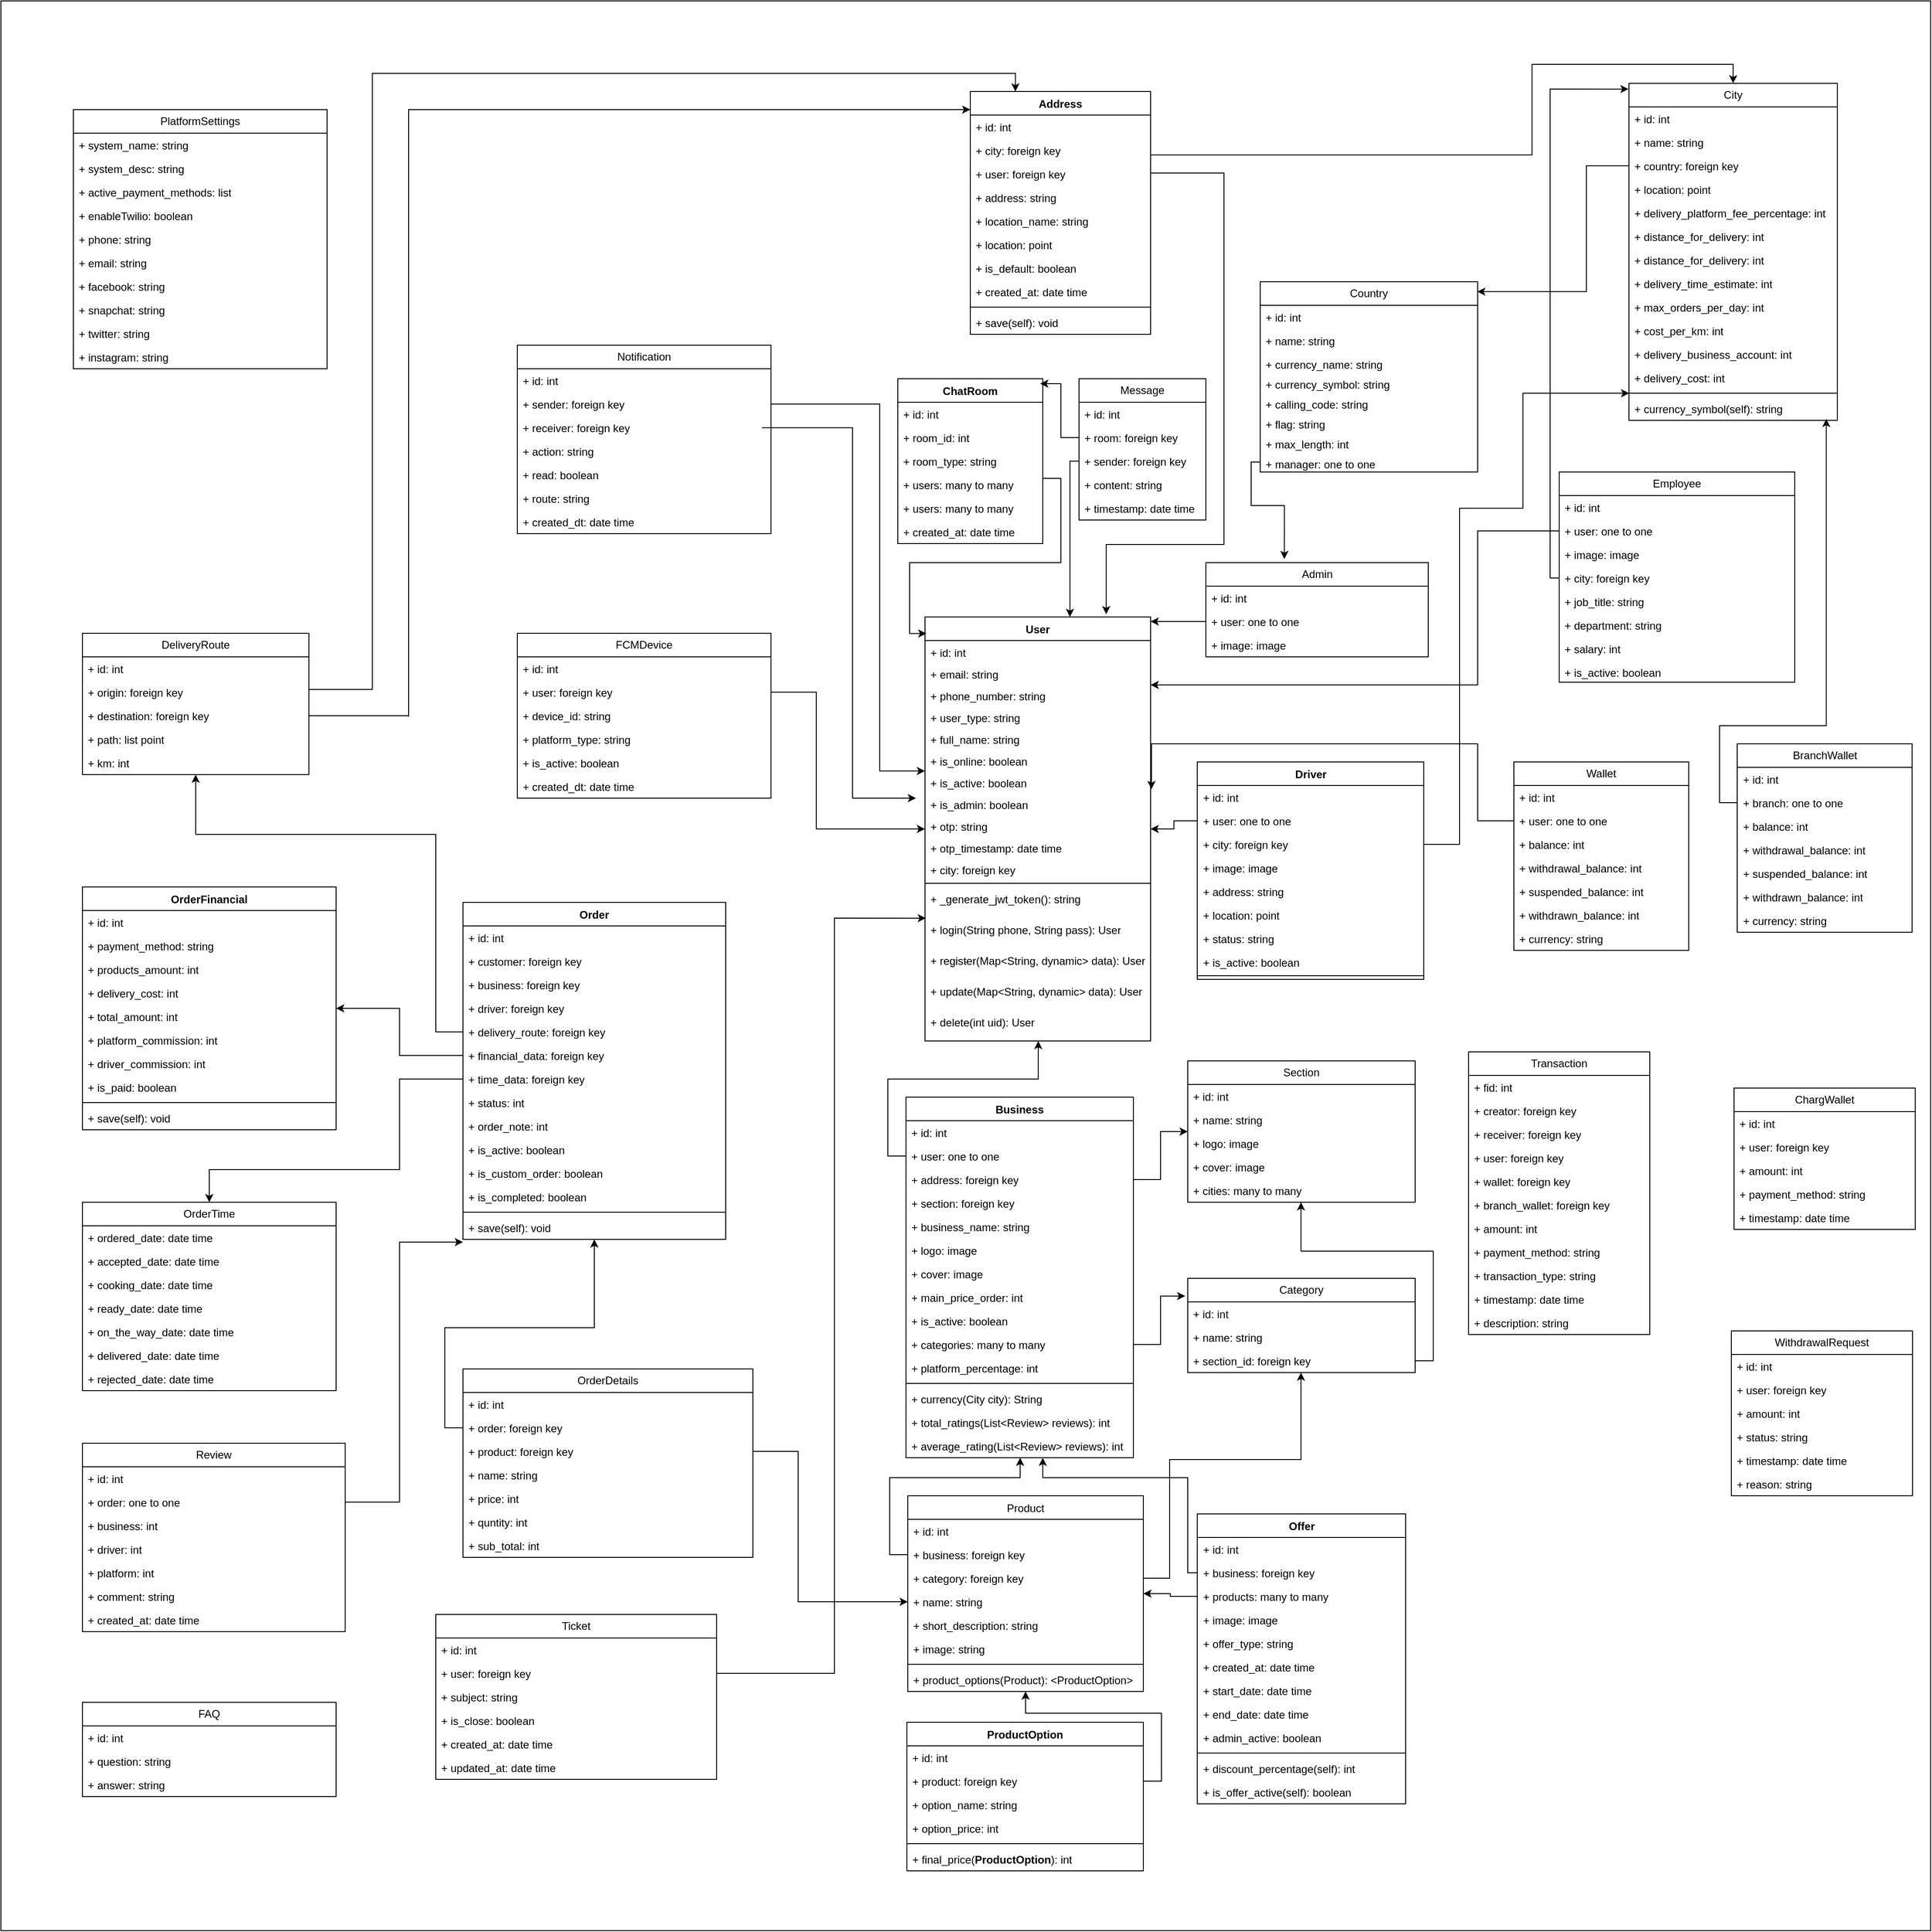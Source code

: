 <mxfile version="24.7.7">
  <diagram id="C5RBs43oDa-KdzZeNtuy" name="Page-1">
    <mxGraphModel dx="2181" dy="1662" grid="1" gridSize="10" guides="1" tooltips="1" connect="1" arrows="1" fold="1" page="1" pageScale="1" pageWidth="827" pageHeight="1169" math="0" shadow="0">
      <root>
        <mxCell id="WIyWlLk6GJQsqaUBKTNV-0" />
        <mxCell id="WIyWlLk6GJQsqaUBKTNV-1" parent="WIyWlLk6GJQsqaUBKTNV-0" />
        <mxCell id="_0y8IVrKsmxppvDywgn8-10" value="`" style="rounded=0;whiteSpace=wrap;html=1;" parent="WIyWlLk6GJQsqaUBKTNV-1" vertex="1">
          <mxGeometry x="-970" y="-410" width="2130" height="2130" as="geometry" />
        </mxCell>
        <object label="User" id="_0y8IVrKsmxppvDywgn8-13">
          <mxCell style="swimlane;fontStyle=1;align=center;verticalAlign=top;childLayout=stackLayout;horizontal=1;startSize=26;horizontalStack=0;resizeParent=1;resizeParentMax=0;resizeLast=0;collapsible=1;marginBottom=0;whiteSpace=wrap;html=1;" parent="WIyWlLk6GJQsqaUBKTNV-1" vertex="1">
            <mxGeometry x="50" y="270" width="249" height="468" as="geometry" />
          </mxCell>
        </object>
        <mxCell id="_0y8IVrKsmxppvDywgn8-14" value="+ id: int&lt;span style=&quot;color: rgba(0, 0, 0, 0); font-family: monospace; font-size: 0px; text-wrap: nowrap;&quot;&gt;%3CmxGraphModel%3E%3Croot%3E%3CmxCell%20id%3D%220%22%2F%3E%3CmxCell%20id%3D%221%22%20parent%3D%220%22%2F%3E%3CmxCell%20id%3D%222%22%20value%3D%22%2B%20field%3A%20type%22%20style%3D%22text%3BstrokeColor%3Dnone%3BfillColor%3Dnone%3Balign%3Dleft%3BverticalAlign%3Dtop%3BspacingLeft%3D4%3BspacingRight%3D4%3Boverflow%3Dhidden%3Brotatable%3D0%3Bpoints%3D%5B%5B0%2C0.5%5D%2C%5B1%2C0.5%5D%5D%3BportConstraint%3Deastwest%3BwhiteSpace%3Dwrap%3Bhtml%3D1%3B%22%20vertex%3D%221%22%20parent%3D%221%22%3E%3CmxGeometry%20x%3D%22280%22%20y%3D%22-168%22%20width%3D%22160%22%20height%3D%2226%22%20as%3D%22geometry%22%2F%3E%3C%2FmxCell%3E%3C%2Froot%3E%3C%2FmxGraphModel%3E&lt;/span&gt;" style="text;strokeColor=none;fillColor=none;align=left;verticalAlign=top;spacingLeft=4;spacingRight=4;overflow=hidden;rotatable=0;points=[[0,0.5],[1,0.5]];portConstraint=eastwest;whiteSpace=wrap;html=1;" parent="_0y8IVrKsmxppvDywgn8-13" vertex="1">
          <mxGeometry y="26" width="249" height="24" as="geometry" />
        </mxCell>
        <mxCell id="_0y8IVrKsmxppvDywgn8-17" value="+ email: string&lt;span style=&quot;color: rgba(0, 0, 0, 0); font-family: monospace; font-size: 0px; text-wrap: nowrap;&quot;&gt;%3CmxGraphModel%3E%3Croot%3E%3CmxCell%20id%3D%220%22%2F%3E%3CmxCell%20id%3D%221%22%20parent%3D%220%22%2F%3E%3CmxCell%20id%3D%222%22%20value%3D%22%2B%20field%3A%20type%22%20style%3D%22text%3BstrokeColor%3Dnone%3BfillColor%3Dnone%3Balign%3Dleft%3BverticalAlign%3Dtop%3BspacingLeft%3D4%3BspacingRight%3D4%3Boverflow%3Dhidden%3Brotatable%3D0%3Bpoints%3D%5B%5B0%2C0.5%5D%2C%5B1%2C0.5%5D%5D%3BportConstraint%3Deastwest%3BwhiteSpace%3Dwrap%3Bhtml%3D1%3B%22%20vertex%3D%221%22%20parent%3D%221%22%3E%3CmxGeometry%20x%3D%22280%22%20y%3D%22-168%22%20width%3D%22160%22%20height%3D%2226%22%20as%3D%22geometry%22%2F%3E%3C%2FmxCell%3E%3C%2Froot%3E%3C%2FmxGraphModel%3E&lt;/span&gt;" style="text;strokeColor=none;fillColor=none;align=left;verticalAlign=top;spacingLeft=4;spacingRight=4;overflow=hidden;rotatable=0;points=[[0,0.5],[1,0.5]];portConstraint=eastwest;whiteSpace=wrap;html=1;" parent="_0y8IVrKsmxppvDywgn8-13" vertex="1">
          <mxGeometry y="50" width="249" height="24" as="geometry" />
        </mxCell>
        <mxCell id="_0y8IVrKsmxppvDywgn8-18" value="+ phone_number: string&lt;span style=&quot;color: rgba(0, 0, 0, 0); font-family: monospace; font-size: 0px; text-wrap: nowrap;&quot;&gt;%3CmxGraphModel%3E%3Croot%3E%3CmxCell%20id%3D%220%22%2F%3E%3CmxCell%20id%3D%221%22%20parent%3D%220%22%2F%3E%3CmxCell%20id%3D%222%22%20value%3D%22%2B%20field%3A%20type%22%20style%3D%22text%3BstrokeColor%3Dnone%3BfillColor%3Dnone%3Balign%3Dleft%3BverticalAlign%3Dtop%3BspacingLeft%3D4%3BspacingRight%3D4%3Boverflow%3Dhidden%3Brotatable%3D0%3Bpoints%3D%5B%5B0%2C0.5%5D%2C%5B1%2C0.5%5D%5D%3BportConstraint%3Deastwest%3BwhiteSpace%3Dwrap%3Bhtml%3D1%3B%22%20vertex%3D%221%22%20parent%3D%221%22%3E%3CmxGeometry%20x%3D%22280%22%20y%3D%22-168%22%20width%3D%22160%22%20height%3D%2226%22%20as%3D%22geometry%22%2F%3E%3C%2FmxCell%3E%3C%2Froot%3E%3C%2FmxGraphModel%3&lt;/span&gt;" style="text;strokeColor=none;fillColor=none;align=left;verticalAlign=top;spacingLeft=4;spacingRight=4;overflow=hidden;rotatable=0;points=[[0,0.5],[1,0.5]];portConstraint=eastwest;whiteSpace=wrap;html=1;" parent="_0y8IVrKsmxppvDywgn8-13" vertex="1">
          <mxGeometry y="74" width="249" height="24" as="geometry" />
        </mxCell>
        <mxCell id="_0y8IVrKsmxppvDywgn8-19" value="+ user_type: string&lt;span style=&quot;color: rgba(0, 0, 0, 0); font-family: monospace; font-size: 0px; text-wrap: nowrap;&quot;&gt;%3CmxGraphModel%3E%3Croot%3E%3CmxCell%20id%3D%220%22%2F%3E%3CmxCell%20id%3D%221%22%20parent%3D%220%22%2F%3E%3CmxCell%20id%3D%222%22%20value%3D%22%2B%20field%3A%20type%22%20style%3D%22text%3BstrokeColor%3Dnone%3BfillColor%3Dnone%3Balign%3Dleft%3BverticalAlign%3Dtop%3BspacingLeft%3D4%3BspacingRight%3D4%3Boverflow%3Dhidden%3Brotatable%3D0%3Bpoints%3D%5B%5B0%2C0.5%5D%2C%5B1%2C0.5%5D%5D%3BportConstraint%3Deastwest%3BwhiteSpace%3Dwrap%3Bhtml%3D1%3B%22%20vertex%3D%221%22%20parent%3D%221%22%3E%3CmxGeometry%20x%3D%22280%22%20y%3D%22-168%22%20width%3D%22160%22%20height%3D%2226%22%20as%3D%22geometry%22%2F%3E%3C%2FmxCell%3E%3C%2Froot%3E%3C%2FmxGraphModel%3&lt;/span&gt;" style="text;strokeColor=none;fillColor=none;align=left;verticalAlign=top;spacingLeft=4;spacingRight=4;overflow=hidden;rotatable=0;points=[[0,0.5],[1,0.5]];portConstraint=eastwest;whiteSpace=wrap;html=1;" parent="_0y8IVrKsmxppvDywgn8-13" vertex="1">
          <mxGeometry y="98" width="249" height="24" as="geometry" />
        </mxCell>
        <mxCell id="_0y8IVrKsmxppvDywgn8-20" value="+ full_name: string&lt;span style=&quot;color: rgba(0, 0, 0, 0); font-family: monospace; font-size: 0px; text-wrap: nowrap;&quot;&gt;%3CmxGraphModel%3E%3Croot%3E%3CmxCell%20id%3D%220%22%2F%3E%3CmxCell%20id%3D%221%22%20parent%3D%220%22%2F%3E%3CmxCell%20id%3D%222%22%20value%3D%22%2B%20field%3A%20type%22%20style%3D%22text%3BstrokeColor%3Dnone%3BfillColor%3Dnone%3Balign%3Dleft%3BverticalAlign%3Dtop%3BspacingLeft%3D4%3BspacingRight%3D4%3Boverflow%3Dhidden%3Brotatable%3D0%3Bpoints%3D%5B%5B0%2C0.5%5D%2C%5B1%2C0.5%5D%5D%3BportConstraint%3Deastwest%3BwhiteSpace%3Dwrap%3Bhtml%3D1%3B%22%20vertex%3D%221%22%20parent%3D%221%22%3E%3CmxGeometry%20x%3D%22280%22%20y%3D%22-168%22%20width%3D%22160%22%20height%3D%2226%22%20as%3D%22geometry%22%2F%3E%3C%2FmxCell%3E%3C%2Froot%3E%3C%2FmxGraphModel%3&lt;/span&gt;" style="text;strokeColor=none;fillColor=none;align=left;verticalAlign=top;spacingLeft=4;spacingRight=4;overflow=hidden;rotatable=0;points=[[0,0.5],[1,0.5]];portConstraint=eastwest;whiteSpace=wrap;html=1;" parent="_0y8IVrKsmxppvDywgn8-13" vertex="1">
          <mxGeometry y="122" width="249" height="24" as="geometry" />
        </mxCell>
        <mxCell id="_0y8IVrKsmxppvDywgn8-21" value="+ is_online: boolean&lt;span style=&quot;color: rgba(0, 0, 0, 0); font-family: monospace; font-size: 0px; text-wrap: nowrap; background-color: initial;&quot;&gt;%3CmxGraphModel%3E%3Croot%3E%3CmxCell%20id%3D%220%22%2F%3E%3CmxCell%20id%3D%221%22%20parent%3D%220%22%2F%3E%3CmxCell%20id%3D%222%22%20value%3D%22%2B%20field%3A%20type%22%20style%3D%22text%3BstrokeColor%3Dnone%3BfillColor%3Dnone%3Balign%3Dleft%3BverticalAlign%3Dtop%3BspacingLeft%3D4%3BspacingRight%3D4%3Boverflow%3Dhidden%3Brotatable%3D0%3Bpoints%3D%5B%5B0%2C0.5%5D%2C%5B1%2C0.5%5D%5D%3BportConstraint%3Deastwest%3BwhiteSpace%3Dwrap%3Bhtml%3D1%3B%22%20vertex%3D%221%22%20parent%3D%221%22%3E%3CmxGeometry%20x%3D%22280%22%20y%3D%22-168%22%20width%3D%22160%22%20height%3D%2226%22%20as%3D%22geometry%22%2F%3E%3C%2FmxCell%3E%3C%2Froot%3E%3C%2FmxGraphModel%&lt;/span&gt;" style="text;strokeColor=none;fillColor=none;align=left;verticalAlign=top;spacingLeft=4;spacingRight=4;overflow=hidden;rotatable=0;points=[[0,0.5],[1,0.5]];portConstraint=eastwest;whiteSpace=wrap;html=1;" parent="_0y8IVrKsmxppvDywgn8-13" vertex="1">
          <mxGeometry y="146" width="249" height="24" as="geometry" />
        </mxCell>
        <mxCell id="_0y8IVrKsmxppvDywgn8-23" value="+ is_active: boolean&lt;span style=&quot;color: rgba(0, 0, 0, 0); font-family: monospace; font-size: 0px; text-wrap: nowrap; background-color: initial;&quot;&gt;%3CmxGraphModel%3E%3Croot%3E%3CmxCell%20id%3D%220%22%2F%3E%3CmxCell%20id%3D%221%22%20parent%3D%220%22%2F%3E%3CmxCell%20id%3D%222%22%20value%3D%22%2B%20field%3A%20type%22%20style%3D%22text%3BstrokeColor%3Dnone%3BfillColor%3Dnone%3Balign%3Dleft%3BverticalAlign%3Dtop%3BspacingLeft%3D4%3BspacingRight%3D4%3Boverflow%3Dhidden%3Brotatable%3D0%3Bpoints%3D%5B%5B0%2C0.5%5D%2C%5B1%2C0.5%5D%5D%3BportConstraint%3Deastwest%3BwhiteSpace%3Dwrap%3Bhtml%3D1%3B%22%20vertex%3D%221%22%20parent%3D%221%22%3E%3CmxGeometry%20x%3D%22280%22%20y%3D%22-168%22%20width%3D%22160%22%20height%3D%2226%22%20as%3D%22geometry%22%2F%3E%3C%2FmxCell%3E%3C%2Froot%3E%3C%2FmxGraphModel%&lt;/span&gt;" style="text;strokeColor=none;fillColor=none;align=left;verticalAlign=top;spacingLeft=4;spacingRight=4;overflow=hidden;rotatable=0;points=[[0,0.5],[1,0.5]];portConstraint=eastwest;whiteSpace=wrap;html=1;" parent="_0y8IVrKsmxppvDywgn8-13" vertex="1">
          <mxGeometry y="170" width="249" height="24" as="geometry" />
        </mxCell>
        <mxCell id="_0y8IVrKsmxppvDywgn8-24" value="+ is_admin: boolean&lt;span style=&quot;color: rgba(0, 0, 0, 0); font-family: monospace; font-size: 0px; text-wrap: nowrap; background-color: initial;&quot;&gt;%3CmxGraphModel%3E%3Croot%3E%3CmxCell%20id%3D%220%22%2F%3E%3CmxCell%20id%3D%221%22%20parent%3D%220%22%2F%3E%3CmxCell%20id%3D%222%22%20value%3D%22%2B%20field%3A%20type%22%20style%3D%22text%3BstrokeColor%3Dnone%3BfillColor%3Dnone%3Balign%3Dleft%3BverticalAlign%3Dtop%3BspacingLeft%3D4%3BspacingRight%3D4%3Boverflow%3Dhidden%3Brotatable%3D0%3Bpoints%3D%5B%5B0%2C0.5%5D%2C%5B1%2C0.5%5D%5D%3BportConstraint%3Deastwest%3BwhiteSpace%3Dwrap%3Bhtml%3D1%3B%22%20vertex%3D%221%22%20parent%3D%221%22%3E%3CmxGeometry%20x%3D%22280%22%20y%3D%22-168%22%20width%3D%22160%22%20height%3D%2226%22%20as%3D%22geometry%22%2F%3E%3C%2FmxCell%3E%3C%2Froot%3E%3C%2FmxGraphModel%&lt;/span&gt;" style="text;strokeColor=none;fillColor=none;align=left;verticalAlign=top;spacingLeft=4;spacingRight=4;overflow=hidden;rotatable=0;points=[[0,0.5],[1,0.5]];portConstraint=eastwest;whiteSpace=wrap;html=1;" parent="_0y8IVrKsmxppvDywgn8-13" vertex="1">
          <mxGeometry y="194" width="249" height="24" as="geometry" />
        </mxCell>
        <mxCell id="_0y8IVrKsmxppvDywgn8-25" value="+ otp: string&lt;span style=&quot;color: rgba(0, 0, 0, 0); font-family: monospace; font-size: 0px; text-wrap: nowrap; background-color: initial;&quot;&gt;%3CmxGraphModel%3E%3Croot%3E%3CmxCell%20id%3D%220%22%2F%3E%3CmxCell%20id%3D%221%22%20parent%3D%220%22%2F%3E%3CmxCell%20id%3D%222%22%20value%3D%22%2B%20field%3A%20type%22%20style%3D%22text%3BstrokeColor%3Dnone%3BfillColor%3Dnone%3Balign%3Dleft%3BverticalAlign%3Dtop%3BspacingLeft%3D4%3BspacingRight%3D4%3Boverflow%3Dhidden%3Brotatable%3D0%3Bpoints%3D%5B%5B0%2C0.5%5D%2C%5B1%2C0.5%5D%5D%3BportConstraint%3Deastwest%3BwhiteSpace%3Dwrap%3Bhtml%3D1%3B%22%20vertex%3D%221%22%20parent%3D%221%22%3E%3CmxGeometry%20x%3D%22280%22%20y%3D%22-168%22%20width%3D%22160%22%20height%3D%2226%22%20as%3D%22geometry%22%2F%3E%3C%2FmxCell%3E%3C%2Froot%3E%3C%2FmxGraphModel%&lt;/span&gt;" style="text;strokeColor=none;fillColor=none;align=left;verticalAlign=top;spacingLeft=4;spacingRight=4;overflow=hidden;rotatable=0;points=[[0,0.5],[1,0.5]];portConstraint=eastwest;whiteSpace=wrap;html=1;" parent="_0y8IVrKsmxppvDywgn8-13" vertex="1">
          <mxGeometry y="218" width="249" height="24" as="geometry" />
        </mxCell>
        <mxCell id="_0y8IVrKsmxppvDywgn8-26" value="+ otp_timestamp: date time&lt;span style=&quot;color: rgba(0, 0, 0, 0); font-family: monospace; font-size: 0px; text-wrap: nowrap; background-color: initial;&quot;&gt;%3CmxGraphModel%3E%3Croot%3E%3CmxCell%20id%3D%220%22%2F%3E%3CmxCell%20id%3D%221%22%20parent%3D%220%22%2F%3E%3CmxCell%20id%3D%222%22%20value%3D%22%2B%20field%3A%20type%22%20style%3D%22text%3BstrokeColor%3Dnone%3BfillColor%3Dnone%3Balign%3Dleft%3BverticalAlign%3Dtop%3BspacingLeft%3D4%3BspacingRight%3D4%3Boverflow%3Dhidden%3Brotatable%3D0%3Bpoints%3D%5B%5B0%2C0.5%5D%2C%5B1%2C0.5%5D%5D%3BportConstraint%3Deastwest%3BwhiteSpace%3Dwrap%3Bhtml%3D1%3B%22%20vertex%3D%221%22%20parent%3D%221%22%3E%3CmxGeometry%20x%3D%22280%22%20y%3D%22-168%22%20width%3D%22160%22%20height%3D%2226%22%20as%3D%22geometry%22%2F%3E%3C%2FmxCell%3E%3C%2Froot%3E%3C%2FmxGraphModel%&lt;/span&gt;" style="text;strokeColor=none;fillColor=none;align=left;verticalAlign=top;spacingLeft=4;spacingRight=4;overflow=hidden;rotatable=0;points=[[0,0.5],[1,0.5]];portConstraint=eastwest;whiteSpace=wrap;html=1;" parent="_0y8IVrKsmxppvDywgn8-13" vertex="1">
          <mxGeometry y="242" width="249" height="24" as="geometry" />
        </mxCell>
        <mxCell id="_0y8IVrKsmxppvDywgn8-27" value="+ city: foreign key&lt;span style=&quot;color: rgba(0, 0, 0, 0); font-family: monospace; font-size: 0px; text-wrap: nowrap; background-color: initial;&quot;&gt;%3CmxGraphModel%3E%3Croot%3E%3CmxCell%20id%3D%220%22%2F%3E%3CmxCell%20id%3D%221%22%20parent%3D%220%22%2F%3E%3CmxCell%20id%3D%222%22%20value%3D%22%2B%20field%3A%20type%22%20style%3D%22text%3BstrokeColor%3Dnone%3BfillColor%3Dnone%3Balign%3Dleft%3BverticalAlign%3Dtop%3BspacingLeft%3D4%3BspacingRight%3D4%3Boverflow%3Dhidden%3Brotatable%3D0%3Bpoints%3D%5B%5B0%2C0.5%5D%2C%5B1%2C0.5%5D%5D%3BportConstraint%3Deastwest%3BwhiteSpace%3Dwrap%3Bhtml%3D1%3B%22%20vertex%3D%221%22%20parent%3D%221%22%3E%3CmxGeometry%20x%3D%22280%22%20y%3D%22-168%22%20width%3D%22160%22%20height%3D%2226%22%20as%3D%22geometry%22%2F%3E%3C%2FmxCell%3E%3C%2Froot%3E%3C%2FmxGraphModel%&lt;/span&gt;" style="text;strokeColor=none;fillColor=none;align=left;verticalAlign=top;spacingLeft=4;spacingRight=4;overflow=hidden;rotatable=0;points=[[0,0.5],[1,0.5]];portConstraint=eastwest;whiteSpace=wrap;html=1;" parent="_0y8IVrKsmxppvDywgn8-13" vertex="1">
          <mxGeometry y="266" width="249" height="24" as="geometry" />
        </mxCell>
        <mxCell id="_0y8IVrKsmxppvDywgn8-15" value="" style="line;strokeWidth=1;fillColor=none;align=left;verticalAlign=middle;spacingTop=-1;spacingLeft=3;spacingRight=3;rotatable=0;labelPosition=right;points=[];portConstraint=eastwest;strokeColor=inherit;" parent="_0y8IVrKsmxppvDywgn8-13" vertex="1">
          <mxGeometry y="290" width="249" height="8" as="geometry" />
        </mxCell>
        <mxCell id="_0y8IVrKsmxppvDywgn8-16" value="+ _generate_jwt_token(): string" style="text;strokeColor=none;fillColor=none;align=left;verticalAlign=top;spacingLeft=4;spacingRight=4;overflow=hidden;rotatable=0;points=[[0,0.5],[1,0.5]];portConstraint=eastwest;whiteSpace=wrap;html=1;" parent="_0y8IVrKsmxppvDywgn8-13" vertex="1">
          <mxGeometry y="298" width="249" height="34" as="geometry" />
        </mxCell>
        <mxCell id="_0y8IVrKsmxppvDywgn8-28" value="+ login(String phone, String pass): User" style="text;strokeColor=none;fillColor=none;align=left;verticalAlign=top;spacingLeft=4;spacingRight=4;overflow=hidden;rotatable=0;points=[[0,0.5],[1,0.5]];portConstraint=eastwest;whiteSpace=wrap;html=1;" parent="_0y8IVrKsmxppvDywgn8-13" vertex="1">
          <mxGeometry y="332" width="249" height="34" as="geometry" />
        </mxCell>
        <mxCell id="_0y8IVrKsmxppvDywgn8-29" value="+ register(Map&amp;lt;String, dynamic&amp;gt; data): User" style="text;strokeColor=none;fillColor=none;align=left;verticalAlign=top;spacingLeft=4;spacingRight=4;overflow=hidden;rotatable=0;points=[[0,0.5],[1,0.5]];portConstraint=eastwest;whiteSpace=wrap;html=1;" parent="_0y8IVrKsmxppvDywgn8-13" vertex="1">
          <mxGeometry y="366" width="249" height="34" as="geometry" />
        </mxCell>
        <mxCell id="_0y8IVrKsmxppvDywgn8-30" value="+ update(Map&amp;lt;String, dynamic&amp;gt; data): User" style="text;strokeColor=none;fillColor=none;align=left;verticalAlign=top;spacingLeft=4;spacingRight=4;overflow=hidden;rotatable=0;points=[[0,0.5],[1,0.5]];portConstraint=eastwest;whiteSpace=wrap;html=1;" parent="_0y8IVrKsmxppvDywgn8-13" vertex="1">
          <mxGeometry y="400" width="249" height="34" as="geometry" />
        </mxCell>
        <mxCell id="_0y8IVrKsmxppvDywgn8-31" value="+ delete(int uid): User" style="text;strokeColor=none;fillColor=none;align=left;verticalAlign=top;spacingLeft=4;spacingRight=4;overflow=hidden;rotatable=0;points=[[0,0.5],[1,0.5]];portConstraint=eastwest;whiteSpace=wrap;html=1;" parent="_0y8IVrKsmxppvDywgn8-13" vertex="1">
          <mxGeometry y="434" width="249" height="34" as="geometry" />
        </mxCell>
        <mxCell id="_0y8IVrKsmxppvDywgn8-32" value="Admin" style="swimlane;fontStyle=0;childLayout=stackLayout;horizontal=1;startSize=26;fillColor=none;horizontalStack=0;resizeParent=1;resizeParentMax=0;resizeLast=0;collapsible=1;marginBottom=0;whiteSpace=wrap;html=1;" parent="WIyWlLk6GJQsqaUBKTNV-1" vertex="1">
          <mxGeometry x="360" y="210" width="245.5" height="104" as="geometry" />
        </mxCell>
        <mxCell id="_0y8IVrKsmxppvDywgn8-33" value="+ id: int" style="text;strokeColor=none;fillColor=none;align=left;verticalAlign=top;spacingLeft=4;spacingRight=4;overflow=hidden;rotatable=0;points=[[0,0.5],[1,0.5]];portConstraint=eastwest;whiteSpace=wrap;html=1;" parent="_0y8IVrKsmxppvDywgn8-32" vertex="1">
          <mxGeometry y="26" width="245.5" height="26" as="geometry" />
        </mxCell>
        <mxCell id="_0y8IVrKsmxppvDywgn8-34" value="+ user: one to one" style="text;strokeColor=none;fillColor=none;align=left;verticalAlign=top;spacingLeft=4;spacingRight=4;overflow=hidden;rotatable=0;points=[[0,0.5],[1,0.5]];portConstraint=eastwest;whiteSpace=wrap;html=1;" parent="_0y8IVrKsmxppvDywgn8-32" vertex="1">
          <mxGeometry y="52" width="245.5" height="26" as="geometry" />
        </mxCell>
        <mxCell id="_0y8IVrKsmxppvDywgn8-35" value="+ image: image" style="text;strokeColor=none;fillColor=none;align=left;verticalAlign=top;spacingLeft=4;spacingRight=4;overflow=hidden;rotatable=0;points=[[0,0.5],[1,0.5]];portConstraint=eastwest;whiteSpace=wrap;html=1;" parent="_0y8IVrKsmxppvDywgn8-32" vertex="1">
          <mxGeometry y="78" width="245.5" height="26" as="geometry" />
        </mxCell>
        <mxCell id="_0y8IVrKsmxppvDywgn8-37" value="Section" style="swimlane;fontStyle=0;childLayout=stackLayout;horizontal=1;startSize=26;fillColor=none;horizontalStack=0;resizeParent=1;resizeParentMax=0;resizeLast=0;collapsible=1;marginBottom=0;whiteSpace=wrap;html=1;" parent="WIyWlLk6GJQsqaUBKTNV-1" vertex="1">
          <mxGeometry x="340" y="760" width="251" height="156" as="geometry" />
        </mxCell>
        <mxCell id="_0y8IVrKsmxppvDywgn8-38" value="+ id: int" style="text;strokeColor=none;fillColor=none;align=left;verticalAlign=top;spacingLeft=4;spacingRight=4;overflow=hidden;rotatable=0;points=[[0,0.5],[1,0.5]];portConstraint=eastwest;whiteSpace=wrap;html=1;" parent="_0y8IVrKsmxppvDywgn8-37" vertex="1">
          <mxGeometry y="26" width="251" height="26" as="geometry" />
        </mxCell>
        <mxCell id="_0y8IVrKsmxppvDywgn8-39" value="+ name: string" style="text;strokeColor=none;fillColor=none;align=left;verticalAlign=top;spacingLeft=4;spacingRight=4;overflow=hidden;rotatable=0;points=[[0,0.5],[1,0.5]];portConstraint=eastwest;whiteSpace=wrap;html=1;" parent="_0y8IVrKsmxppvDywgn8-37" vertex="1">
          <mxGeometry y="52" width="251" height="26" as="geometry" />
        </mxCell>
        <mxCell id="_0y8IVrKsmxppvDywgn8-40" value="+ logo: image" style="text;strokeColor=none;fillColor=none;align=left;verticalAlign=top;spacingLeft=4;spacingRight=4;overflow=hidden;rotatable=0;points=[[0,0.5],[1,0.5]];portConstraint=eastwest;whiteSpace=wrap;html=1;" parent="_0y8IVrKsmxppvDywgn8-37" vertex="1">
          <mxGeometry y="78" width="251" height="26" as="geometry" />
        </mxCell>
        <mxCell id="_0y8IVrKsmxppvDywgn8-41" value="+ cover: image" style="text;strokeColor=none;fillColor=none;align=left;verticalAlign=top;spacingLeft=4;spacingRight=4;overflow=hidden;rotatable=0;points=[[0,0.5],[1,0.5]];portConstraint=eastwest;whiteSpace=wrap;html=1;" parent="_0y8IVrKsmxppvDywgn8-37" vertex="1">
          <mxGeometry y="104" width="251" height="26" as="geometry" />
        </mxCell>
        <mxCell id="_0y8IVrKsmxppvDywgn8-42" value="+ cities: many to many" style="text;strokeColor=none;fillColor=none;align=left;verticalAlign=top;spacingLeft=4;spacingRight=4;overflow=hidden;rotatable=0;points=[[0,0.5],[1,0.5]];portConstraint=eastwest;whiteSpace=wrap;html=1;" parent="_0y8IVrKsmxppvDywgn8-37" vertex="1">
          <mxGeometry y="130" width="251" height="26" as="geometry" />
        </mxCell>
        <mxCell id="_0y8IVrKsmxppvDywgn8-43" value="Category" style="swimlane;fontStyle=0;childLayout=stackLayout;horizontal=1;startSize=26;fillColor=none;horizontalStack=0;resizeParent=1;resizeParentMax=0;resizeLast=0;collapsible=1;marginBottom=0;whiteSpace=wrap;html=1;" parent="WIyWlLk6GJQsqaUBKTNV-1" vertex="1">
          <mxGeometry x="340" y="1000" width="251" height="104" as="geometry" />
        </mxCell>
        <mxCell id="_0y8IVrKsmxppvDywgn8-44" value="+ id: int" style="text;strokeColor=none;fillColor=none;align=left;verticalAlign=top;spacingLeft=4;spacingRight=4;overflow=hidden;rotatable=0;points=[[0,0.5],[1,0.5]];portConstraint=eastwest;whiteSpace=wrap;html=1;" parent="_0y8IVrKsmxppvDywgn8-43" vertex="1">
          <mxGeometry y="26" width="251" height="26" as="geometry" />
        </mxCell>
        <mxCell id="_0y8IVrKsmxppvDywgn8-45" value="+ name: string" style="text;strokeColor=none;fillColor=none;align=left;verticalAlign=top;spacingLeft=4;spacingRight=4;overflow=hidden;rotatable=0;points=[[0,0.5],[1,0.5]];portConstraint=eastwest;whiteSpace=wrap;html=1;" parent="_0y8IVrKsmxppvDywgn8-43" vertex="1">
          <mxGeometry y="52" width="251" height="26" as="geometry" />
        </mxCell>
        <mxCell id="_0y8IVrKsmxppvDywgn8-48" value="+ section_id: foreign key" style="text;strokeColor=none;fillColor=none;align=left;verticalAlign=top;spacingLeft=4;spacingRight=4;overflow=hidden;rotatable=0;points=[[0,0.5],[1,0.5]];portConstraint=eastwest;whiteSpace=wrap;html=1;" parent="_0y8IVrKsmxppvDywgn8-43" vertex="1">
          <mxGeometry y="78" width="251" height="26" as="geometry" />
        </mxCell>
        <mxCell id="_0y8IVrKsmxppvDywgn8-49" value="Business" style="swimlane;fontStyle=1;align=center;verticalAlign=top;childLayout=stackLayout;horizontal=1;startSize=26;horizontalStack=0;resizeParent=1;resizeParentMax=0;resizeLast=0;collapsible=1;marginBottom=0;whiteSpace=wrap;html=1;" parent="WIyWlLk6GJQsqaUBKTNV-1" vertex="1">
          <mxGeometry x="29" y="800" width="251" height="398" as="geometry" />
        </mxCell>
        <mxCell id="_0y8IVrKsmxppvDywgn8-50" value="+ id: int" style="text;strokeColor=none;fillColor=none;align=left;verticalAlign=top;spacingLeft=4;spacingRight=4;overflow=hidden;rotatable=0;points=[[0,0.5],[1,0.5]];portConstraint=eastwest;whiteSpace=wrap;html=1;" parent="_0y8IVrKsmxppvDywgn8-49" vertex="1">
          <mxGeometry y="26" width="251" height="26" as="geometry" />
        </mxCell>
        <mxCell id="_0y8IVrKsmxppvDywgn8-53" value="+ user: one to one" style="text;strokeColor=none;fillColor=none;align=left;verticalAlign=top;spacingLeft=4;spacingRight=4;overflow=hidden;rotatable=0;points=[[0,0.5],[1,0.5]];portConstraint=eastwest;whiteSpace=wrap;html=1;" parent="_0y8IVrKsmxppvDywgn8-49" vertex="1">
          <mxGeometry y="52" width="251" height="26" as="geometry" />
        </mxCell>
        <mxCell id="_0y8IVrKsmxppvDywgn8-55" value="+ address:&amp;nbsp;&lt;span style=&quot;color: rgba(0, 0, 0, 0); font-family: monospace; font-size: 0px; text-wrap: nowrap;&quot;&gt;%3CmxGraphModel%3E%3Croot%3E%3CmxCell%20id%3D%220%22%2F%3E%3CmxCell%20id%3D%221%22%20parent%3D%220%22%2F%3E%3CmxCell%20id%3D%222%22%20value%3D%22%2B%20section_id%3A%20foreign%20key%22%20style%3D%22text%3BstrokeColor%3Dnone%3BfillColor%3Dnone%3Balign%3Dleft%3BverticalAlign%3Dtop%3BspacingLeft%3D4%3BspacingRight%3D4%3Boverflow%3Dhidden%3Brotatable%3D0%3Bpoints%3D%5B%5B0%2C0.5%5D%2C%5B1%2C0.5%5D%5D%3BportConstraint%3Deastwest%3BwhiteSpace%3Dwrap%3Bhtml%3D1%3B%22%20vertex%3D%221%22%20parent%3D%221%22%3E%3CmxGeometry%20x%3D%22349%22%20y%3D%22484%22%20width%3D%22140%22%20height%3D%2226%22%20as%3D%22geometry%22%2F%3E%3C%2FmxCell%3E%3C%2Froot%3E%3C%2FmxGraphModel%3E&lt;/span&gt;foreign key" style="text;strokeColor=none;fillColor=none;align=left;verticalAlign=top;spacingLeft=4;spacingRight=4;overflow=hidden;rotatable=0;points=[[0,0.5],[1,0.5]];portConstraint=eastwest;whiteSpace=wrap;html=1;" parent="_0y8IVrKsmxppvDywgn8-49" vertex="1">
          <mxGeometry y="78" width="251" height="26" as="geometry" />
        </mxCell>
        <mxCell id="_0y8IVrKsmxppvDywgn8-56" value="+ section: foreign key" style="text;strokeColor=none;fillColor=none;align=left;verticalAlign=top;spacingLeft=4;spacingRight=4;overflow=hidden;rotatable=0;points=[[0,0.5],[1,0.5]];portConstraint=eastwest;whiteSpace=wrap;html=1;" parent="_0y8IVrKsmxppvDywgn8-49" vertex="1">
          <mxGeometry y="104" width="251" height="26" as="geometry" />
        </mxCell>
        <mxCell id="_0y8IVrKsmxppvDywgn8-57" value="+ business_name: string" style="text;strokeColor=none;fillColor=none;align=left;verticalAlign=top;spacingLeft=4;spacingRight=4;overflow=hidden;rotatable=0;points=[[0,0.5],[1,0.5]];portConstraint=eastwest;whiteSpace=wrap;html=1;" parent="_0y8IVrKsmxppvDywgn8-49" vertex="1">
          <mxGeometry y="130" width="251" height="26" as="geometry" />
        </mxCell>
        <mxCell id="_0y8IVrKsmxppvDywgn8-58" value="+ logo: image" style="text;strokeColor=none;fillColor=none;align=left;verticalAlign=top;spacingLeft=4;spacingRight=4;overflow=hidden;rotatable=0;points=[[0,0.5],[1,0.5]];portConstraint=eastwest;whiteSpace=wrap;html=1;" parent="_0y8IVrKsmxppvDywgn8-49" vertex="1">
          <mxGeometry y="156" width="251" height="26" as="geometry" />
        </mxCell>
        <mxCell id="_0y8IVrKsmxppvDywgn8-59" value="+ cover: image" style="text;strokeColor=none;fillColor=none;align=left;verticalAlign=top;spacingLeft=4;spacingRight=4;overflow=hidden;rotatable=0;points=[[0,0.5],[1,0.5]];portConstraint=eastwest;whiteSpace=wrap;html=1;" parent="_0y8IVrKsmxppvDywgn8-49" vertex="1">
          <mxGeometry y="182" width="251" height="26" as="geometry" />
        </mxCell>
        <mxCell id="_0y8IVrKsmxppvDywgn8-60" value="+ main_price_order: int" style="text;strokeColor=none;fillColor=none;align=left;verticalAlign=top;spacingLeft=4;spacingRight=4;overflow=hidden;rotatable=0;points=[[0,0.5],[1,0.5]];portConstraint=eastwest;whiteSpace=wrap;html=1;" parent="_0y8IVrKsmxppvDywgn8-49" vertex="1">
          <mxGeometry y="208" width="251" height="26" as="geometry" />
        </mxCell>
        <mxCell id="_0y8IVrKsmxppvDywgn8-61" value="+ is_active: boolean" style="text;strokeColor=none;fillColor=none;align=left;verticalAlign=top;spacingLeft=4;spacingRight=4;overflow=hidden;rotatable=0;points=[[0,0.5],[1,0.5]];portConstraint=eastwest;whiteSpace=wrap;html=1;" parent="_0y8IVrKsmxppvDywgn8-49" vertex="1">
          <mxGeometry y="234" width="251" height="26" as="geometry" />
        </mxCell>
        <mxCell id="_0y8IVrKsmxppvDywgn8-63" value="+ categories: many to many" style="text;strokeColor=none;fillColor=none;align=left;verticalAlign=top;spacingLeft=4;spacingRight=4;overflow=hidden;rotatable=0;points=[[0,0.5],[1,0.5]];portConstraint=eastwest;whiteSpace=wrap;html=1;" parent="_0y8IVrKsmxppvDywgn8-49" vertex="1">
          <mxGeometry y="260" width="251" height="26" as="geometry" />
        </mxCell>
        <mxCell id="_0y8IVrKsmxppvDywgn8-64" value="+ platform_percentage: int" style="text;strokeColor=none;fillColor=none;align=left;verticalAlign=top;spacingLeft=4;spacingRight=4;overflow=hidden;rotatable=0;points=[[0,0.5],[1,0.5]];portConstraint=eastwest;whiteSpace=wrap;html=1;" parent="_0y8IVrKsmxppvDywgn8-49" vertex="1">
          <mxGeometry y="286" width="251" height="26" as="geometry" />
        </mxCell>
        <mxCell id="_0y8IVrKsmxppvDywgn8-51" value="" style="line;strokeWidth=1;fillColor=none;align=left;verticalAlign=middle;spacingTop=-1;spacingLeft=3;spacingRight=3;rotatable=0;labelPosition=right;points=[];portConstraint=eastwest;strokeColor=inherit;" parent="_0y8IVrKsmxppvDywgn8-49" vertex="1">
          <mxGeometry y="312" width="251" height="8" as="geometry" />
        </mxCell>
        <mxCell id="_0y8IVrKsmxppvDywgn8-52" value="+ currency(City city): String" style="text;strokeColor=none;fillColor=none;align=left;verticalAlign=top;spacingLeft=4;spacingRight=4;overflow=hidden;rotatable=0;points=[[0,0.5],[1,0.5]];portConstraint=eastwest;whiteSpace=wrap;html=1;" parent="_0y8IVrKsmxppvDywgn8-49" vertex="1">
          <mxGeometry y="320" width="251" height="26" as="geometry" />
        </mxCell>
        <mxCell id="_0y8IVrKsmxppvDywgn8-65" value="+ total_ratings(List&amp;lt;Review&amp;gt; reviews): int" style="text;strokeColor=none;fillColor=none;align=left;verticalAlign=top;spacingLeft=4;spacingRight=4;overflow=hidden;rotatable=0;points=[[0,0.5],[1,0.5]];portConstraint=eastwest;whiteSpace=wrap;html=1;" parent="_0y8IVrKsmxppvDywgn8-49" vertex="1">
          <mxGeometry y="346" width="251" height="26" as="geometry" />
        </mxCell>
        <mxCell id="_0y8IVrKsmxppvDywgn8-66" value="+ average_rating(List&amp;lt;Review&amp;gt; reviews): int" style="text;strokeColor=none;fillColor=none;align=left;verticalAlign=top;spacingLeft=4;spacingRight=4;overflow=hidden;rotatable=0;points=[[0,0.5],[1,0.5]];portConstraint=eastwest;whiteSpace=wrap;html=1;" parent="_0y8IVrKsmxppvDywgn8-49" vertex="1">
          <mxGeometry y="372" width="251" height="26" as="geometry" />
        </mxCell>
        <mxCell id="_0y8IVrKsmxppvDywgn8-67" value="&lt;span style=&quot;font-weight: 400; text-align: left;&quot;&gt;Product&lt;/span&gt;" style="swimlane;fontStyle=1;align=center;verticalAlign=top;childLayout=stackLayout;horizontal=1;startSize=26;horizontalStack=0;resizeParent=1;resizeParentMax=0;resizeLast=0;collapsible=1;marginBottom=0;whiteSpace=wrap;html=1;" parent="WIyWlLk6GJQsqaUBKTNV-1" vertex="1">
          <mxGeometry x="31" y="1240" width="260" height="216" as="geometry">
            <mxRectangle x="260" y="1020" width="80" height="30" as="alternateBounds" />
          </mxGeometry>
        </mxCell>
        <mxCell id="_0y8IVrKsmxppvDywgn8-68" value="+ id: int" style="text;strokeColor=none;fillColor=none;align=left;verticalAlign=top;spacingLeft=4;spacingRight=4;overflow=hidden;rotatable=0;points=[[0,0.5],[1,0.5]];portConstraint=eastwest;whiteSpace=wrap;html=1;" parent="_0y8IVrKsmxppvDywgn8-67" vertex="1">
          <mxGeometry y="26" width="260" height="26" as="geometry" />
        </mxCell>
        <mxCell id="_0y8IVrKsmxppvDywgn8-71" value="+ business: foreign key" style="text;strokeColor=none;fillColor=none;align=left;verticalAlign=top;spacingLeft=4;spacingRight=4;overflow=hidden;rotatable=0;points=[[0,0.5],[1,0.5]];portConstraint=eastwest;whiteSpace=wrap;html=1;" parent="_0y8IVrKsmxppvDywgn8-67" vertex="1">
          <mxGeometry y="52" width="260" height="26" as="geometry" />
        </mxCell>
        <mxCell id="_0y8IVrKsmxppvDywgn8-72" value="+ category&lt;span style=&quot;color: rgba(0, 0, 0, 0); font-family: monospace; font-size: 0px; text-wrap: nowrap;&quot;&gt;%3CmxGraphModel%3E%3Croot%3E%3CmxCell%20id%3D%220%22%2F%3E%3CmxCell%20id%3D%221%22%20parent%3D%220%22%2F%3E%3CmxCell%20id%3D%222%22%20value%3D%22%2B%20business%3A%20foreign%20key%22%20style%3D%22text%3BstrokeColor%3Dnone%3BfillColor%3Dnone%3Balign%3Dleft%3BverticalAlign%3Dtop%3BspacingLeft%3D4%3BspacingRight%3D4%3Boverflow%3Dhidden%3Brotatable%3D0%3Bpoints%3D%5B%5B0%2C0.5%5D%2C%5B1%2C0.5%5D%5D%3BportConstraint%3Deastwest%3BwhiteSpace%3Dwrap%3Bhtml%3D1%3B%22%20vertex%3D%221%22%20parent%3D%221%22%3E%3CmxGeometry%20x%3D%22260%22%20y%3D%221072%22%20width%3D%22260%22%20height%3D%2226%22%20as%3D%22geometry%22%2F%3E%3C%2FmxCell%3E%3C%2Froot%3E%3C%2FmxGraphModel%3E&lt;/span&gt;: foreign key" style="text;strokeColor=none;fillColor=none;align=left;verticalAlign=top;spacingLeft=4;spacingRight=4;overflow=hidden;rotatable=0;points=[[0,0.5],[1,0.5]];portConstraint=eastwest;whiteSpace=wrap;html=1;" parent="_0y8IVrKsmxppvDywgn8-67" vertex="1">
          <mxGeometry y="78" width="260" height="26" as="geometry" />
        </mxCell>
        <mxCell id="_0y8IVrKsmxppvDywgn8-73" value="+ name&lt;span style=&quot;color: rgba(0, 0, 0, 0); font-family: monospace; font-size: 0px; text-wrap: nowrap;&quot;&gt;%3CmxGraphModel%3E%3Croot%3E%3CmxCell%20id%3D%220%22%2F%3E%3CmxCell%20id%3D%221%22%20parent%3D%220%22%2F%3E%3CmxCell%20id%3D%222%22%20value%3D%22%2B%20business%3A%20foreign%20key%22%20style%3D%22text%3BstrokeColor%3Dnone%3BfillColor%3Dnone%3Balign%3Dleft%3BverticalAlign%3Dtop%3BspacingLeft%3D4%3BspacingRight%3D4%3Boverflow%3Dhidden%3Brotatable%3D0%3Bpoints%3D%5B%5B0%2C0.5%5D%2C%5B1%2C0.5%5D%5D%3BportConstraint%3Deastwest%3BwhiteSpace%3Dwrap%3Bhtml%3D1%3B%22%20vertex%3D%221%22%20parent%3D%221%22%3E%3CmxGeometry%20x%3D%22260%22%20y%3D%221072%22%20width%3D%22260%22%20height%3D%2226%22%20as%3D%22geometry%22%2F%3E%3C%2FmxCell%3E%3C%2Froot%3E%3C%2FmxGraphModel%3E&lt;/span&gt;: string" style="text;strokeColor=none;fillColor=none;align=left;verticalAlign=top;spacingLeft=4;spacingRight=4;overflow=hidden;rotatable=0;points=[[0,0.5],[1,0.5]];portConstraint=eastwest;whiteSpace=wrap;html=1;" parent="_0y8IVrKsmxppvDywgn8-67" vertex="1">
          <mxGeometry y="104" width="260" height="26" as="geometry" />
        </mxCell>
        <mxCell id="_0y8IVrKsmxppvDywgn8-74" value="+ short_description&lt;span style=&quot;color: rgba(0, 0, 0, 0); font-family: monospace; font-size: 0px; text-wrap: nowrap;&quot;&gt;%3CmxGraphModel%3E%3Croot%3E%3CmxCell%20id%3D%220%22%2F%3E%3CmxCell%20id%3D%221%22%20parent%3D%220%22%2F%3E%3CmxCell%20id%3D%222%22%20value%3D%22%2B%20business%3A%20foreign%20key%22%20style%3D%22text%3BstrokeColor%3Dnone%3BfillColor%3Dnone%3Balign%3Dleft%3BverticalAlign%3Dtop%3BspacingLeft%3D4%3BspacingRight%3D4%3Boverflow%3Dhidden%3Brotatable%3D0%3Bpoints%3D%5B%5B0%2C0.5%5D%2C%5B1%2C0.5%5D%5D%3BportConstraint%3Deastwest%3BwhiteSpace%3Dwrap%3Bhtml%3D1%3B%22%20vertex%3D%221%22%20parent%3D%221%22%3E%3CmxGeometry%20x%3D%22260%22%20y%3D%221072%22%20width%3D%22260%22%20height%3D%2226%22%20as%3D%22geometry%22%2F%3E%3C%2FmxCell%3E%3C%2Froot%3E%3C%2FmxGraphModel%3E&lt;/span&gt;: string" style="text;strokeColor=none;fillColor=none;align=left;verticalAlign=top;spacingLeft=4;spacingRight=4;overflow=hidden;rotatable=0;points=[[0,0.5],[1,0.5]];portConstraint=eastwest;whiteSpace=wrap;html=1;" parent="_0y8IVrKsmxppvDywgn8-67" vertex="1">
          <mxGeometry y="130" width="260" height="26" as="geometry" />
        </mxCell>
        <mxCell id="_0y8IVrKsmxppvDywgn8-75" value="+ image&lt;span style=&quot;color: rgba(0, 0, 0, 0); font-family: monospace; font-size: 0px; text-wrap: nowrap;&quot;&gt;%3CmxGraphModel%3E%3Croot%3E%3CmxCell%20id%3D%220%22%2F%3E%3CmxCell%20id%3D%221%22%20parent%3D%220%22%2F%3E%3CmxCell%20id%3D%222%22%20value%3D%22%2B%20business%3A%20foreign%20key%22%20style%3D%22text%3BstrokeColor%3Dnone%3BfillColor%3Dnone%3Balign%3Dleft%3BverticalAlign%3Dtop%3BspacingLeft%3D4%3BspacingRight%3D4%3Boverflow%3Dhidden%3Brotatable%3D0%3Bpoints%3D%5B%5B0%2C0.5%5D%2C%5B1%2C0.5%5D%5D%3BportConstraint%3Deastwest%3BwhiteSpace%3Dwrap%3Bhtml%3D1%3B%22%20vertex%3D%221%22%20parent%3D%221%22%3E%3CmxGeometry%20x%3D%22260%22%20y%3D%221072%22%20width%3D%22260%22%20height%3D%2226%22%20as%3D%22geometry%22%2F%3E%3C%2FmxCell%3E%3C%2Froot%3E%3C%2FmxGraphModel%3E&lt;/span&gt;: string" style="text;strokeColor=none;fillColor=none;align=left;verticalAlign=top;spacingLeft=4;spacingRight=4;overflow=hidden;rotatable=0;points=[[0,0.5],[1,0.5]];portConstraint=eastwest;whiteSpace=wrap;html=1;" parent="_0y8IVrKsmxppvDywgn8-67" vertex="1">
          <mxGeometry y="156" width="260" height="26" as="geometry" />
        </mxCell>
        <mxCell id="_0y8IVrKsmxppvDywgn8-69" value="" style="line;strokeWidth=1;fillColor=none;align=left;verticalAlign=middle;spacingTop=-1;spacingLeft=3;spacingRight=3;rotatable=0;labelPosition=right;points=[];portConstraint=eastwest;strokeColor=inherit;" parent="_0y8IVrKsmxppvDywgn8-67" vertex="1">
          <mxGeometry y="182" width="260" height="8" as="geometry" />
        </mxCell>
        <mxCell id="_0y8IVrKsmxppvDywgn8-70" value="+ product_options(Product): &amp;lt;ProductOption&amp;gt;&amp;nbsp;" style="text;strokeColor=none;fillColor=none;align=left;verticalAlign=top;spacingLeft=4;spacingRight=4;overflow=hidden;rotatable=0;points=[[0,0.5],[1,0.5]];portConstraint=eastwest;whiteSpace=wrap;html=1;" parent="_0y8IVrKsmxppvDywgn8-67" vertex="1">
          <mxGeometry y="190" width="260" height="26" as="geometry" />
        </mxCell>
        <mxCell id="_0y8IVrKsmxppvDywgn8-76" value="ProductOption" style="swimlane;fontStyle=1;align=center;verticalAlign=top;childLayout=stackLayout;horizontal=1;startSize=26;horizontalStack=0;resizeParent=1;resizeParentMax=0;resizeLast=0;collapsible=1;marginBottom=0;whiteSpace=wrap;html=1;" parent="WIyWlLk6GJQsqaUBKTNV-1" vertex="1">
          <mxGeometry x="30" y="1490" width="261" height="164" as="geometry" />
        </mxCell>
        <mxCell id="_0y8IVrKsmxppvDywgn8-77" value="+ id: int" style="text;strokeColor=none;fillColor=none;align=left;verticalAlign=top;spacingLeft=4;spacingRight=4;overflow=hidden;rotatable=0;points=[[0,0.5],[1,0.5]];portConstraint=eastwest;whiteSpace=wrap;html=1;" parent="_0y8IVrKsmxppvDywgn8-76" vertex="1">
          <mxGeometry y="26" width="261" height="26" as="geometry" />
        </mxCell>
        <mxCell id="_0y8IVrKsmxppvDywgn8-86" value="+ product: foreign key" style="text;strokeColor=none;fillColor=none;align=left;verticalAlign=top;spacingLeft=4;spacingRight=4;overflow=hidden;rotatable=0;points=[[0,0.5],[1,0.5]];portConstraint=eastwest;whiteSpace=wrap;html=1;" parent="_0y8IVrKsmxppvDywgn8-76" vertex="1">
          <mxGeometry y="52" width="261" height="26" as="geometry" />
        </mxCell>
        <mxCell id="_0y8IVrKsmxppvDywgn8-80" value="+ option_name&lt;span style=&quot;color: rgba(0, 0, 0, 0); font-family: monospace; font-size: 0px; text-wrap: nowrap;&quot;&gt;%3CmxGraphModel%3E%3Croot%3E%3CmxCell%20id%3D%220%22%2F%3E%3CmxCell%20id%3D%221%22%20parent%3D%220%22%2F%3E%3CmxCell%20id%3D%222%22%20value%3D%22%2B%20business%3A%20foreign%20key%22%20style%3D%22text%3BstrokeColor%3Dnone%3BfillColor%3Dnone%3Balign%3Dleft%3BverticalAlign%3Dtop%3BspacingLeft%3D4%3BspacingRight%3D4%3Boverflow%3Dhidden%3Brotatable%3D0%3Bpoints%3D%5B%5B0%2C0.5%5D%2C%5B1%2C0.5%5D%5D%3BportConstraint%3Deastwest%3BwhiteSpace%3Dwrap%3Bhtml%3D1%3B%22%20vertex%3D%221%22%20parent%3D%221%22%3E%3CmxGeometry%20x%3D%22260%22%20y%3D%221072%22%20width%3D%22260%22%20height%3D%2226%22%20as%3D%22geometry%22%2F%3E%3C%2FmxCell%3E%3C%2Froot%3E%3C%2FmxGraphModel%3E&lt;/span&gt;: string" style="text;strokeColor=none;fillColor=none;align=left;verticalAlign=top;spacingLeft=4;spacingRight=4;overflow=hidden;rotatable=0;points=[[0,0.5],[1,0.5]];portConstraint=eastwest;whiteSpace=wrap;html=1;" parent="_0y8IVrKsmxppvDywgn8-76" vertex="1">
          <mxGeometry y="78" width="261" height="26" as="geometry" />
        </mxCell>
        <mxCell id="_0y8IVrKsmxppvDywgn8-81" value="+ option_price&lt;span style=&quot;color: rgba(0, 0, 0, 0); font-family: monospace; font-size: 0px; text-wrap: nowrap;&quot;&gt;%3CmxGraphModel%3E%3Croot%3E%3CmxCell%20id%3D%220%22%2F%3E%3CmxCell%20id%3D%221%22%20parent%3D%220%22%2F%3E%3CmxCell%20id%3D%222%22%20value%3D%22%2B%20business%3A%20foreign%20key%22%20style%3D%22text%3BstrokeColor%3Dnone%3BfillColor%3Dnone%3Balign%3Dleft%3BverticalAlign%3Dtop%3BspacingLeft%3D4%3BspacingRight%3D4%3Boverflow%3Dhidden%3Brotatable%3D0%3Bpoints%3D%5B%5B0%2C0.5%5D%2C%5B1%2C0.5%5D%5D%3BportConstraint%3Deastwest%3BwhiteSpace%3Dwrap%3Bhtml%3D1%3B%22%20vertex%3D%221%22%20parent%3D%221%22%3E%3CmxGeometry%20x%3D%22260%22%20y%3D%221072%22%20width%3D%22260%22%20height%3D%2226%22%20as%3D%22geometry%22%2F%3E%3C%2FmxCell%3E%3C%2Froot%3E%3C%2FmxGraphModel%3E&lt;/span&gt;: int" style="text;strokeColor=none;fillColor=none;align=left;verticalAlign=top;spacingLeft=4;spacingRight=4;overflow=hidden;rotatable=0;points=[[0,0.5],[1,0.5]];portConstraint=eastwest;whiteSpace=wrap;html=1;" parent="_0y8IVrKsmxppvDywgn8-76" vertex="1">
          <mxGeometry y="104" width="261" height="26" as="geometry" />
        </mxCell>
        <mxCell id="_0y8IVrKsmxppvDywgn8-78" value="" style="line;strokeWidth=1;fillColor=none;align=left;verticalAlign=middle;spacingTop=-1;spacingLeft=3;spacingRight=3;rotatable=0;labelPosition=right;points=[];portConstraint=eastwest;strokeColor=inherit;" parent="_0y8IVrKsmxppvDywgn8-76" vertex="1">
          <mxGeometry y="130" width="261" height="8" as="geometry" />
        </mxCell>
        <mxCell id="_0y8IVrKsmxppvDywgn8-79" value="+ final_price(&lt;span style=&quot;font-weight: 700; text-align: center;&quot;&gt;ProductOption&lt;/span&gt;): int" style="text;strokeColor=none;fillColor=none;align=left;verticalAlign=top;spacingLeft=4;spacingRight=4;overflow=hidden;rotatable=0;points=[[0,0.5],[1,0.5]];portConstraint=eastwest;whiteSpace=wrap;html=1;" parent="_0y8IVrKsmxppvDywgn8-76" vertex="1">
          <mxGeometry y="138" width="261" height="26" as="geometry" />
        </mxCell>
        <mxCell id="_0y8IVrKsmxppvDywgn8-82" value="Offer" style="swimlane;fontStyle=1;align=center;verticalAlign=top;childLayout=stackLayout;horizontal=1;startSize=26;horizontalStack=0;resizeParent=1;resizeParentMax=0;resizeLast=0;collapsible=1;marginBottom=0;whiteSpace=wrap;html=1;" parent="WIyWlLk6GJQsqaUBKTNV-1" vertex="1">
          <mxGeometry x="350.5" y="1260" width="230" height="320" as="geometry" />
        </mxCell>
        <mxCell id="_0y8IVrKsmxppvDywgn8-83" value="+ id: int" style="text;strokeColor=none;fillColor=none;align=left;verticalAlign=top;spacingLeft=4;spacingRight=4;overflow=hidden;rotatable=0;points=[[0,0.5],[1,0.5]];portConstraint=eastwest;whiteSpace=wrap;html=1;" parent="_0y8IVrKsmxppvDywgn8-82" vertex="1">
          <mxGeometry y="26" width="230" height="26" as="geometry" />
        </mxCell>
        <mxCell id="_0y8IVrKsmxppvDywgn8-87" value="+ business: foreign key" style="text;strokeColor=none;fillColor=none;align=left;verticalAlign=top;spacingLeft=4;spacingRight=4;overflow=hidden;rotatable=0;points=[[0,0.5],[1,0.5]];portConstraint=eastwest;whiteSpace=wrap;html=1;" parent="_0y8IVrKsmxppvDywgn8-82" vertex="1">
          <mxGeometry y="52" width="230" height="26" as="geometry" />
        </mxCell>
        <mxCell id="_0y8IVrKsmxppvDywgn8-88" value="+ products: many to many" style="text;strokeColor=none;fillColor=none;align=left;verticalAlign=top;spacingLeft=4;spacingRight=4;overflow=hidden;rotatable=0;points=[[0,0.5],[1,0.5]];portConstraint=eastwest;whiteSpace=wrap;html=1;" parent="_0y8IVrKsmxppvDywgn8-82" vertex="1">
          <mxGeometry y="78" width="230" height="26" as="geometry" />
        </mxCell>
        <mxCell id="_0y8IVrKsmxppvDywgn8-89" value="+ image: image" style="text;strokeColor=none;fillColor=none;align=left;verticalAlign=top;spacingLeft=4;spacingRight=4;overflow=hidden;rotatable=0;points=[[0,0.5],[1,0.5]];portConstraint=eastwest;whiteSpace=wrap;html=1;" parent="_0y8IVrKsmxppvDywgn8-82" vertex="1">
          <mxGeometry y="104" width="230" height="26" as="geometry" />
        </mxCell>
        <mxCell id="_0y8IVrKsmxppvDywgn8-90" value="+ offer_type: string" style="text;strokeColor=none;fillColor=none;align=left;verticalAlign=top;spacingLeft=4;spacingRight=4;overflow=hidden;rotatable=0;points=[[0,0.5],[1,0.5]];portConstraint=eastwest;whiteSpace=wrap;html=1;" parent="_0y8IVrKsmxppvDywgn8-82" vertex="1">
          <mxGeometry y="130" width="230" height="26" as="geometry" />
        </mxCell>
        <mxCell id="_0y8IVrKsmxppvDywgn8-91" value="+ created_at: date time" style="text;strokeColor=none;fillColor=none;align=left;verticalAlign=top;spacingLeft=4;spacingRight=4;overflow=hidden;rotatable=0;points=[[0,0.5],[1,0.5]];portConstraint=eastwest;whiteSpace=wrap;html=1;" parent="_0y8IVrKsmxppvDywgn8-82" vertex="1">
          <mxGeometry y="156" width="230" height="26" as="geometry" />
        </mxCell>
        <mxCell id="_0y8IVrKsmxppvDywgn8-92" value="+ start_date: date time" style="text;strokeColor=none;fillColor=none;align=left;verticalAlign=top;spacingLeft=4;spacingRight=4;overflow=hidden;rotatable=0;points=[[0,0.5],[1,0.5]];portConstraint=eastwest;whiteSpace=wrap;html=1;" parent="_0y8IVrKsmxppvDywgn8-82" vertex="1">
          <mxGeometry y="182" width="230" height="26" as="geometry" />
        </mxCell>
        <mxCell id="_0y8IVrKsmxppvDywgn8-94" value="+ end_date: date time" style="text;strokeColor=none;fillColor=none;align=left;verticalAlign=top;spacingLeft=4;spacingRight=4;overflow=hidden;rotatable=0;points=[[0,0.5],[1,0.5]];portConstraint=eastwest;whiteSpace=wrap;html=1;" parent="_0y8IVrKsmxppvDywgn8-82" vertex="1">
          <mxGeometry y="208" width="230" height="26" as="geometry" />
        </mxCell>
        <mxCell id="_0y8IVrKsmxppvDywgn8-95" value="+ admin_active: boolean" style="text;strokeColor=none;fillColor=none;align=left;verticalAlign=top;spacingLeft=4;spacingRight=4;overflow=hidden;rotatable=0;points=[[0,0.5],[1,0.5]];portConstraint=eastwest;whiteSpace=wrap;html=1;" parent="_0y8IVrKsmxppvDywgn8-82" vertex="1">
          <mxGeometry y="234" width="230" height="26" as="geometry" />
        </mxCell>
        <mxCell id="_0y8IVrKsmxppvDywgn8-84" value="" style="line;strokeWidth=1;fillColor=none;align=left;verticalAlign=middle;spacingTop=-1;spacingLeft=3;spacingRight=3;rotatable=0;labelPosition=right;points=[];portConstraint=eastwest;strokeColor=inherit;" parent="_0y8IVrKsmxppvDywgn8-82" vertex="1">
          <mxGeometry y="260" width="230" height="8" as="geometry" />
        </mxCell>
        <mxCell id="_0y8IVrKsmxppvDywgn8-85" value="+ discount_percentage(self): int" style="text;strokeColor=none;fillColor=none;align=left;verticalAlign=top;spacingLeft=4;spacingRight=4;overflow=hidden;rotatable=0;points=[[0,0.5],[1,0.5]];portConstraint=eastwest;whiteSpace=wrap;html=1;" parent="_0y8IVrKsmxppvDywgn8-82" vertex="1">
          <mxGeometry y="268" width="230" height="26" as="geometry" />
        </mxCell>
        <mxCell id="_0y8IVrKsmxppvDywgn8-96" value="+ is_offer_active(self): boolean" style="text;strokeColor=none;fillColor=none;align=left;verticalAlign=top;spacingLeft=4;spacingRight=4;overflow=hidden;rotatable=0;points=[[0,0.5],[1,0.5]];portConstraint=eastwest;whiteSpace=wrap;html=1;" parent="_0y8IVrKsmxppvDywgn8-82" vertex="1">
          <mxGeometry y="294" width="230" height="26" as="geometry" />
        </mxCell>
        <mxCell id="_0y8IVrKsmxppvDywgn8-97" value="ChatRoom" style="swimlane;fontStyle=1;align=center;verticalAlign=top;childLayout=stackLayout;horizontal=1;startSize=26;horizontalStack=0;resizeParent=1;resizeParentMax=0;resizeLast=0;collapsible=1;marginBottom=0;whiteSpace=wrap;html=1;" parent="WIyWlLk6GJQsqaUBKTNV-1" vertex="1">
          <mxGeometry x="20" y="7" width="160" height="182" as="geometry" />
        </mxCell>
        <mxCell id="_0y8IVrKsmxppvDywgn8-98" value="+ id: int" style="text;strokeColor=none;fillColor=none;align=left;verticalAlign=top;spacingLeft=4;spacingRight=4;overflow=hidden;rotatable=0;points=[[0,0.5],[1,0.5]];portConstraint=eastwest;whiteSpace=wrap;html=1;" parent="_0y8IVrKsmxppvDywgn8-97" vertex="1">
          <mxGeometry y="26" width="160" height="26" as="geometry" />
        </mxCell>
        <mxCell id="_0y8IVrKsmxppvDywgn8-102" value="+ room_id: int" style="text;strokeColor=none;fillColor=none;align=left;verticalAlign=top;spacingLeft=4;spacingRight=4;overflow=hidden;rotatable=0;points=[[0,0.5],[1,0.5]];portConstraint=eastwest;whiteSpace=wrap;html=1;" parent="_0y8IVrKsmxppvDywgn8-97" vertex="1">
          <mxGeometry y="52" width="160" height="26" as="geometry" />
        </mxCell>
        <mxCell id="_0y8IVrKsmxppvDywgn8-103" value="+ room_type: string" style="text;strokeColor=none;fillColor=none;align=left;verticalAlign=top;spacingLeft=4;spacingRight=4;overflow=hidden;rotatable=0;points=[[0,0.5],[1,0.5]];portConstraint=eastwest;whiteSpace=wrap;html=1;" parent="_0y8IVrKsmxppvDywgn8-97" vertex="1">
          <mxGeometry y="78" width="160" height="26" as="geometry" />
        </mxCell>
        <mxCell id="_0y8IVrKsmxppvDywgn8-113" value="+ users: many to many" style="text;strokeColor=none;fillColor=none;align=left;verticalAlign=top;spacingLeft=4;spacingRight=4;overflow=hidden;rotatable=0;points=[[0,0.5],[1,0.5]];portConstraint=eastwest;whiteSpace=wrap;html=1;" parent="_0y8IVrKsmxppvDywgn8-97" vertex="1">
          <mxGeometry y="104" width="160" height="26" as="geometry" />
        </mxCell>
        <mxCell id="_0y8IVrKsmxppvDywgn8-104" value="+ users: many to many" style="text;strokeColor=none;fillColor=none;align=left;verticalAlign=top;spacingLeft=4;spacingRight=4;overflow=hidden;rotatable=0;points=[[0,0.5],[1,0.5]];portConstraint=eastwest;whiteSpace=wrap;html=1;" parent="_0y8IVrKsmxppvDywgn8-97" vertex="1">
          <mxGeometry y="130" width="160" height="26" as="geometry" />
        </mxCell>
        <mxCell id="_0y8IVrKsmxppvDywgn8-105" value="+ created_at: date time" style="text;strokeColor=none;fillColor=none;align=left;verticalAlign=top;spacingLeft=4;spacingRight=4;overflow=hidden;rotatable=0;points=[[0,0.5],[1,0.5]];portConstraint=eastwest;whiteSpace=wrap;html=1;" parent="_0y8IVrKsmxppvDywgn8-97" vertex="1">
          <mxGeometry y="156" width="160" height="26" as="geometry" />
        </mxCell>
        <mxCell id="_0y8IVrKsmxppvDywgn8-101" style="edgeStyle=orthogonalEdgeStyle;rounded=0;orthogonalLoop=1;jettySize=auto;html=1;exitX=0;exitY=0.5;exitDx=0;exitDy=0;" parent="WIyWlLk6GJQsqaUBKTNV-1" source="_0y8IVrKsmxppvDywgn8-53" target="_0y8IVrKsmxppvDywgn8-13" edge="1">
          <mxGeometry relative="1" as="geometry">
            <Array as="points">
              <mxPoint x="9" y="865" />
              <mxPoint x="9" y="780" />
              <mxPoint x="175" y="780" />
            </Array>
          </mxGeometry>
        </mxCell>
        <mxCell id="_0y8IVrKsmxppvDywgn8-106" value="Message" style="swimlane;fontStyle=0;childLayout=stackLayout;horizontal=1;startSize=26;fillColor=none;horizontalStack=0;resizeParent=1;resizeParentMax=0;resizeLast=0;collapsible=1;marginBottom=0;whiteSpace=wrap;html=1;" parent="WIyWlLk6GJQsqaUBKTNV-1" vertex="1">
          <mxGeometry x="220" y="7" width="140" height="156" as="geometry" />
        </mxCell>
        <mxCell id="_0y8IVrKsmxppvDywgn8-107" value="+ id: int" style="text;strokeColor=none;fillColor=none;align=left;verticalAlign=top;spacingLeft=4;spacingRight=4;overflow=hidden;rotatable=0;points=[[0,0.5],[1,0.5]];portConstraint=eastwest;whiteSpace=wrap;html=1;" parent="_0y8IVrKsmxppvDywgn8-106" vertex="1">
          <mxGeometry y="26" width="140" height="26" as="geometry" />
        </mxCell>
        <mxCell id="_0y8IVrKsmxppvDywgn8-108" value="+ room: foreign key" style="text;strokeColor=none;fillColor=none;align=left;verticalAlign=top;spacingLeft=4;spacingRight=4;overflow=hidden;rotatable=0;points=[[0,0.5],[1,0.5]];portConstraint=eastwest;whiteSpace=wrap;html=1;" parent="_0y8IVrKsmxppvDywgn8-106" vertex="1">
          <mxGeometry y="52" width="140" height="26" as="geometry" />
        </mxCell>
        <mxCell id="_0y8IVrKsmxppvDywgn8-109" value="+ sender: foreign key" style="text;strokeColor=none;fillColor=none;align=left;verticalAlign=top;spacingLeft=4;spacingRight=4;overflow=hidden;rotatable=0;points=[[0,0.5],[1,0.5]];portConstraint=eastwest;whiteSpace=wrap;html=1;" parent="_0y8IVrKsmxppvDywgn8-106" vertex="1">
          <mxGeometry y="78" width="140" height="26" as="geometry" />
        </mxCell>
        <mxCell id="_0y8IVrKsmxppvDywgn8-110" value="+ content: string" style="text;strokeColor=none;fillColor=none;align=left;verticalAlign=top;spacingLeft=4;spacingRight=4;overflow=hidden;rotatable=0;points=[[0,0.5],[1,0.5]];portConstraint=eastwest;whiteSpace=wrap;html=1;" parent="_0y8IVrKsmxppvDywgn8-106" vertex="1">
          <mxGeometry y="104" width="140" height="26" as="geometry" />
        </mxCell>
        <mxCell id="_0y8IVrKsmxppvDywgn8-111" value="+ timestamp: date time" style="text;strokeColor=none;fillColor=none;align=left;verticalAlign=top;spacingLeft=4;spacingRight=4;overflow=hidden;rotatable=0;points=[[0,0.5],[1,0.5]];portConstraint=eastwest;whiteSpace=wrap;html=1;" parent="_0y8IVrKsmxppvDywgn8-106" vertex="1">
          <mxGeometry y="130" width="140" height="26" as="geometry" />
        </mxCell>
        <mxCell id="_0y8IVrKsmxppvDywgn8-112" style="edgeStyle=orthogonalEdgeStyle;rounded=0;orthogonalLoop=1;jettySize=auto;html=1;" parent="WIyWlLk6GJQsqaUBKTNV-1" source="_0y8IVrKsmxppvDywgn8-55" target="_0y8IVrKsmxppvDywgn8-37" edge="1">
          <mxGeometry relative="1" as="geometry" />
        </mxCell>
        <mxCell id="_0y8IVrKsmxppvDywgn8-114" style="edgeStyle=orthogonalEdgeStyle;rounded=0;orthogonalLoop=1;jettySize=auto;html=1;entryX=0.006;entryY=0.039;entryDx=0;entryDy=0;entryPerimeter=0;" parent="WIyWlLk6GJQsqaUBKTNV-1" source="_0y8IVrKsmxppvDywgn8-113" target="_0y8IVrKsmxppvDywgn8-13" edge="1">
          <mxGeometry relative="1" as="geometry">
            <Array as="points">
              <mxPoint x="200" y="117" />
              <mxPoint x="200" y="210" />
              <mxPoint x="33" y="210" />
              <mxPoint x="33" y="288" />
            </Array>
          </mxGeometry>
        </mxCell>
        <mxCell id="_0y8IVrKsmxppvDywgn8-115" style="edgeStyle=orthogonalEdgeStyle;rounded=0;orthogonalLoop=1;jettySize=auto;html=1;" parent="WIyWlLk6GJQsqaUBKTNV-1" source="_0y8IVrKsmxppvDywgn8-109" target="_0y8IVrKsmxppvDywgn8-13" edge="1">
          <mxGeometry relative="1" as="geometry">
            <Array as="points">
              <mxPoint x="210" y="98" />
            </Array>
          </mxGeometry>
        </mxCell>
        <mxCell id="_0y8IVrKsmxppvDywgn8-116" style="edgeStyle=orthogonalEdgeStyle;rounded=0;orthogonalLoop=1;jettySize=auto;html=1;exitX=0;exitY=0.5;exitDx=0;exitDy=0;entryX=0.982;entryY=0.03;entryDx=0;entryDy=0;entryPerimeter=0;" parent="WIyWlLk6GJQsqaUBKTNV-1" source="_0y8IVrKsmxppvDywgn8-108" target="_0y8IVrKsmxppvDywgn8-97" edge="1">
          <mxGeometry relative="1" as="geometry" />
        </mxCell>
        <mxCell id="_0y8IVrKsmxppvDywgn8-117" style="edgeStyle=orthogonalEdgeStyle;rounded=0;orthogonalLoop=1;jettySize=auto;html=1;exitX=1;exitY=0.5;exitDx=0;exitDy=0;entryX=-0.011;entryY=0.188;entryDx=0;entryDy=0;entryPerimeter=0;" parent="WIyWlLk6GJQsqaUBKTNV-1" source="_0y8IVrKsmxppvDywgn8-63" target="_0y8IVrKsmxppvDywgn8-43" edge="1">
          <mxGeometry relative="1" as="geometry" />
        </mxCell>
        <mxCell id="_0y8IVrKsmxppvDywgn8-118" style="edgeStyle=orthogonalEdgeStyle;rounded=0;orthogonalLoop=1;jettySize=auto;html=1;exitX=1;exitY=0.5;exitDx=0;exitDy=0;" parent="WIyWlLk6GJQsqaUBKTNV-1" source="_0y8IVrKsmxppvDywgn8-48" target="_0y8IVrKsmxppvDywgn8-37" edge="1">
          <mxGeometry relative="1" as="geometry">
            <Array as="points">
              <mxPoint x="611" y="1091" />
              <mxPoint x="611" y="970" />
              <mxPoint x="465" y="970" />
            </Array>
          </mxGeometry>
        </mxCell>
        <mxCell id="_0y8IVrKsmxppvDywgn8-119" style="edgeStyle=orthogonalEdgeStyle;rounded=0;orthogonalLoop=1;jettySize=auto;html=1;" parent="WIyWlLk6GJQsqaUBKTNV-1" source="_0y8IVrKsmxppvDywgn8-71" target="_0y8IVrKsmxppvDywgn8-49" edge="1">
          <mxGeometry relative="1" as="geometry">
            <Array as="points">
              <mxPoint x="11" y="1305" />
              <mxPoint x="11" y="1220" />
              <mxPoint x="155" y="1220" />
            </Array>
          </mxGeometry>
        </mxCell>
        <mxCell id="_0y8IVrKsmxppvDywgn8-121" style="edgeStyle=orthogonalEdgeStyle;rounded=0;orthogonalLoop=1;jettySize=auto;html=1;exitX=1;exitY=0.5;exitDx=0;exitDy=0;" parent="WIyWlLk6GJQsqaUBKTNV-1" source="_0y8IVrKsmxppvDywgn8-72" target="_0y8IVrKsmxppvDywgn8-43" edge="1">
          <mxGeometry relative="1" as="geometry">
            <Array as="points">
              <mxPoint x="320" y="1331" />
              <mxPoint x="320" y="1200" />
              <mxPoint x="465" y="1200" />
            </Array>
          </mxGeometry>
        </mxCell>
        <mxCell id="_0y8IVrKsmxppvDywgn8-122" style="edgeStyle=orthogonalEdgeStyle;rounded=0;orthogonalLoop=1;jettySize=auto;html=1;exitX=0;exitY=0.5;exitDx=0;exitDy=0;" parent="WIyWlLk6GJQsqaUBKTNV-1" source="_0y8IVrKsmxppvDywgn8-87" target="_0y8IVrKsmxppvDywgn8-49" edge="1">
          <mxGeometry relative="1" as="geometry">
            <Array as="points">
              <mxPoint x="340" y="1325" />
              <mxPoint x="340" y="1220" />
              <mxPoint x="180" y="1220" />
            </Array>
          </mxGeometry>
        </mxCell>
        <mxCell id="_0y8IVrKsmxppvDywgn8-123" style="edgeStyle=orthogonalEdgeStyle;rounded=0;orthogonalLoop=1;jettySize=auto;html=1;exitX=0;exitY=0.5;exitDx=0;exitDy=0;" parent="WIyWlLk6GJQsqaUBKTNV-1" source="_0y8IVrKsmxppvDywgn8-88" target="_0y8IVrKsmxppvDywgn8-67" edge="1">
          <mxGeometry relative="1" as="geometry" />
        </mxCell>
        <mxCell id="_0y8IVrKsmxppvDywgn8-124" style="edgeStyle=orthogonalEdgeStyle;rounded=0;orthogonalLoop=1;jettySize=auto;html=1;" parent="WIyWlLk6GJQsqaUBKTNV-1" source="_0y8IVrKsmxppvDywgn8-86" target="_0y8IVrKsmxppvDywgn8-67" edge="1">
          <mxGeometry relative="1" as="geometry">
            <Array as="points">
              <mxPoint x="311" y="1555" />
              <mxPoint x="311" y="1480" />
              <mxPoint x="161" y="1480" />
            </Array>
          </mxGeometry>
        </mxCell>
        <mxCell id="_0y8IVrKsmxppvDywgn8-125" style="edgeStyle=orthogonalEdgeStyle;rounded=0;orthogonalLoop=1;jettySize=auto;html=1;" parent="WIyWlLk6GJQsqaUBKTNV-1" source="_0y8IVrKsmxppvDywgn8-34" target="_0y8IVrKsmxppvDywgn8-13" edge="1">
          <mxGeometry relative="1" as="geometry">
            <Array as="points">
              <mxPoint x="320" y="275" />
              <mxPoint x="320" y="275" />
            </Array>
          </mxGeometry>
        </mxCell>
        <mxCell id="_0y8IVrKsmxppvDywgn8-126" value="Driver" style="swimlane;fontStyle=1;align=center;verticalAlign=top;childLayout=stackLayout;horizontal=1;startSize=26;horizontalStack=0;resizeParent=1;resizeParentMax=0;resizeLast=0;collapsible=1;marginBottom=0;whiteSpace=wrap;html=1;" parent="WIyWlLk6GJQsqaUBKTNV-1" vertex="1">
          <mxGeometry x="350.5" y="430" width="250" height="240" as="geometry" />
        </mxCell>
        <mxCell id="_0y8IVrKsmxppvDywgn8-127" value="+ id: int" style="text;strokeColor=none;fillColor=none;align=left;verticalAlign=top;spacingLeft=4;spacingRight=4;overflow=hidden;rotatable=0;points=[[0,0.5],[1,0.5]];portConstraint=eastwest;whiteSpace=wrap;html=1;" parent="_0y8IVrKsmxppvDywgn8-126" vertex="1">
          <mxGeometry y="26" width="250" height="26" as="geometry" />
        </mxCell>
        <mxCell id="_0y8IVrKsmxppvDywgn8-130" value="+ user: one to one" style="text;strokeColor=none;fillColor=none;align=left;verticalAlign=top;spacingLeft=4;spacingRight=4;overflow=hidden;rotatable=0;points=[[0,0.5],[1,0.5]];portConstraint=eastwest;whiteSpace=wrap;html=1;" parent="_0y8IVrKsmxppvDywgn8-126" vertex="1">
          <mxGeometry y="52" width="250" height="26" as="geometry" />
        </mxCell>
        <mxCell id="_0y8IVrKsmxppvDywgn8-131" value="+ city: foreign key" style="text;strokeColor=none;fillColor=none;align=left;verticalAlign=top;spacingLeft=4;spacingRight=4;overflow=hidden;rotatable=0;points=[[0,0.5],[1,0.5]];portConstraint=eastwest;whiteSpace=wrap;html=1;" parent="_0y8IVrKsmxppvDywgn8-126" vertex="1">
          <mxGeometry y="78" width="250" height="26" as="geometry" />
        </mxCell>
        <mxCell id="_0y8IVrKsmxppvDywgn8-132" value="+ image: image" style="text;strokeColor=none;fillColor=none;align=left;verticalAlign=top;spacingLeft=4;spacingRight=4;overflow=hidden;rotatable=0;points=[[0,0.5],[1,0.5]];portConstraint=eastwest;whiteSpace=wrap;html=1;" parent="_0y8IVrKsmxppvDywgn8-126" vertex="1">
          <mxGeometry y="104" width="250" height="26" as="geometry" />
        </mxCell>
        <mxCell id="_0y8IVrKsmxppvDywgn8-133" value="+ address: string" style="text;strokeColor=none;fillColor=none;align=left;verticalAlign=top;spacingLeft=4;spacingRight=4;overflow=hidden;rotatable=0;points=[[0,0.5],[1,0.5]];portConstraint=eastwest;whiteSpace=wrap;html=1;" parent="_0y8IVrKsmxppvDywgn8-126" vertex="1">
          <mxGeometry y="130" width="250" height="26" as="geometry" />
        </mxCell>
        <mxCell id="_0y8IVrKsmxppvDywgn8-134" value="+ location: point" style="text;strokeColor=none;fillColor=none;align=left;verticalAlign=top;spacingLeft=4;spacingRight=4;overflow=hidden;rotatable=0;points=[[0,0.5],[1,0.5]];portConstraint=eastwest;whiteSpace=wrap;html=1;" parent="_0y8IVrKsmxppvDywgn8-126" vertex="1">
          <mxGeometry y="156" width="250" height="26" as="geometry" />
        </mxCell>
        <mxCell id="_0y8IVrKsmxppvDywgn8-135" value="+ status: string" style="text;strokeColor=none;fillColor=none;align=left;verticalAlign=top;spacingLeft=4;spacingRight=4;overflow=hidden;rotatable=0;points=[[0,0.5],[1,0.5]];portConstraint=eastwest;whiteSpace=wrap;html=1;" parent="_0y8IVrKsmxppvDywgn8-126" vertex="1">
          <mxGeometry y="182" width="250" height="26" as="geometry" />
        </mxCell>
        <mxCell id="_0y8IVrKsmxppvDywgn8-136" value="+ is_active: boolean&lt;span style=&quot;color: rgba(0, 0, 0, 0); font-family: monospace; font-size: 0px; text-wrap: nowrap; background-color: initial;&quot;&gt;%3CmxGraphModel%3E%3Croot%3E%3CmxCell%20id%3D%220%22%2F%3E%3CmxCell%20id%3D%221%22%20parent%3D%220%22%2F%3E%3CmxCell%20id%3D%222%22%20value%3D%22%2B%20field%3A%20type%22%20style%3D%22text%3BstrokeColor%3Dnone%3BfillColor%3Dnone%3Balign%3Dleft%3BverticalAlign%3Dtop%3BspacingLeft%3D4%3BspacingRight%3D4%3Boverflow%3Dhidden%3Brotatable%3D0%3Bpoints%3D%5B%5B0%2C0.5%5D%2C%5B1%2C0.5%5D%5D%3BportConstraint%3Deastwest%3BwhiteSpace%3Dwrap%3Bhtml%3D1%3B%22%20vertex%3D%221%22%20parent%3D%221%22%3E%3CmxGeometry%20x%3D%22280%22%20y%3D%22-168%22%20width%3D%22160%22%20height%3D%2226%22%20as%3D%22geometry%22%2F%3E%3C%2FmxCell%3E%3C%2Froot%3E%3C%2FmxGraphModel%&lt;/span&gt;" style="text;strokeColor=none;fillColor=none;align=left;verticalAlign=top;spacingLeft=4;spacingRight=4;overflow=hidden;rotatable=0;points=[[0,0.5],[1,0.5]];portConstraint=eastwest;whiteSpace=wrap;html=1;" parent="_0y8IVrKsmxppvDywgn8-126" vertex="1">
          <mxGeometry y="208" width="250" height="24" as="geometry" />
        </mxCell>
        <mxCell id="_0y8IVrKsmxppvDywgn8-128" value="" style="line;strokeWidth=1;fillColor=none;align=left;verticalAlign=middle;spacingTop=-1;spacingLeft=3;spacingRight=3;rotatable=0;labelPosition=right;points=[];portConstraint=eastwest;strokeColor=inherit;" parent="_0y8IVrKsmxppvDywgn8-126" vertex="1">
          <mxGeometry y="232" width="250" height="8" as="geometry" />
        </mxCell>
        <mxCell id="_0y8IVrKsmxppvDywgn8-138" style="edgeStyle=orthogonalEdgeStyle;rounded=0;orthogonalLoop=1;jettySize=auto;html=1;exitX=0;exitY=0.5;exitDx=0;exitDy=0;" parent="WIyWlLk6GJQsqaUBKTNV-1" source="_0y8IVrKsmxppvDywgn8-130" target="_0y8IVrKsmxppvDywgn8-13" edge="1">
          <mxGeometry relative="1" as="geometry" />
        </mxCell>
        <mxCell id="_0y8IVrKsmxppvDywgn8-139" value="Employee" style="swimlane;fontStyle=0;childLayout=stackLayout;horizontal=1;startSize=26;fillColor=none;horizontalStack=0;resizeParent=1;resizeParentMax=0;resizeLast=0;collapsible=1;marginBottom=0;whiteSpace=wrap;html=1;" parent="WIyWlLk6GJQsqaUBKTNV-1" vertex="1">
          <mxGeometry x="750" y="110" width="260" height="232" as="geometry" />
        </mxCell>
        <mxCell id="_0y8IVrKsmxppvDywgn8-140" value="+ id: int" style="text;strokeColor=none;fillColor=none;align=left;verticalAlign=top;spacingLeft=4;spacingRight=4;overflow=hidden;rotatable=0;points=[[0,0.5],[1,0.5]];portConstraint=eastwest;whiteSpace=wrap;html=1;" parent="_0y8IVrKsmxppvDywgn8-139" vertex="1">
          <mxGeometry y="26" width="260" height="26" as="geometry" />
        </mxCell>
        <mxCell id="_0y8IVrKsmxppvDywgn8-141" value="+ user: one to one" style="text;strokeColor=none;fillColor=none;align=left;verticalAlign=top;spacingLeft=4;spacingRight=4;overflow=hidden;rotatable=0;points=[[0,0.5],[1,0.5]];portConstraint=eastwest;whiteSpace=wrap;html=1;" parent="_0y8IVrKsmxppvDywgn8-139" vertex="1">
          <mxGeometry y="52" width="260" height="26" as="geometry" />
        </mxCell>
        <mxCell id="_0y8IVrKsmxppvDywgn8-142" value="+ image: image" style="text;strokeColor=none;fillColor=none;align=left;verticalAlign=top;spacingLeft=4;spacingRight=4;overflow=hidden;rotatable=0;points=[[0,0.5],[1,0.5]];portConstraint=eastwest;whiteSpace=wrap;html=1;" parent="_0y8IVrKsmxppvDywgn8-139" vertex="1">
          <mxGeometry y="78" width="260" height="26" as="geometry" />
        </mxCell>
        <mxCell id="_0y8IVrKsmxppvDywgn8-143" value="+ city: foreign key" style="text;strokeColor=none;fillColor=none;align=left;verticalAlign=top;spacingLeft=4;spacingRight=4;overflow=hidden;rotatable=0;points=[[0,0.5],[1,0.5]];portConstraint=eastwest;whiteSpace=wrap;html=1;" parent="_0y8IVrKsmxppvDywgn8-139" vertex="1">
          <mxGeometry y="104" width="260" height="26" as="geometry" />
        </mxCell>
        <mxCell id="_0y8IVrKsmxppvDywgn8-144" value="+ job_title: string" style="text;strokeColor=none;fillColor=none;align=left;verticalAlign=top;spacingLeft=4;spacingRight=4;overflow=hidden;rotatable=0;points=[[0,0.5],[1,0.5]];portConstraint=eastwest;whiteSpace=wrap;html=1;" parent="_0y8IVrKsmxppvDywgn8-139" vertex="1">
          <mxGeometry y="130" width="260" height="26" as="geometry" />
        </mxCell>
        <mxCell id="_0y8IVrKsmxppvDywgn8-145" value="+ department: string" style="text;strokeColor=none;fillColor=none;align=left;verticalAlign=top;spacingLeft=4;spacingRight=4;overflow=hidden;rotatable=0;points=[[0,0.5],[1,0.5]];portConstraint=eastwest;whiteSpace=wrap;html=1;" parent="_0y8IVrKsmxppvDywgn8-139" vertex="1">
          <mxGeometry y="156" width="260" height="26" as="geometry" />
        </mxCell>
        <mxCell id="_0y8IVrKsmxppvDywgn8-146" value="+ salary: int" style="text;strokeColor=none;fillColor=none;align=left;verticalAlign=top;spacingLeft=4;spacingRight=4;overflow=hidden;rotatable=0;points=[[0,0.5],[1,0.5]];portConstraint=eastwest;whiteSpace=wrap;html=1;" parent="_0y8IVrKsmxppvDywgn8-139" vertex="1">
          <mxGeometry y="182" width="260" height="26" as="geometry" />
        </mxCell>
        <mxCell id="_0y8IVrKsmxppvDywgn8-147" value="+ is_active: boolean&lt;span style=&quot;color: rgba(0, 0, 0, 0); font-family: monospace; font-size: 0px; text-wrap: nowrap; background-color: initial;&quot;&gt;%3CmxGraphModel%3E%3Croot%3E%3CmxCell%20id%3D%220%22%2F%3E%3CmxCell%20id%3D%221%22%20parent%3D%220%22%2F%3E%3CmxCell%20id%3D%222%22%20value%3D%22%2B%20field%3A%20type%22%20style%3D%22text%3BstrokeColor%3Dnone%3BfillColor%3Dnone%3Balign%3Dleft%3BverticalAlign%3Dtop%3BspacingLeft%3D4%3BspacingRight%3D4%3Boverflow%3Dhidden%3Brotatable%3D0%3Bpoints%3D%5B%5B0%2C0.5%5D%2C%5B1%2C0.5%5D%5D%3BportConstraint%3Deastwest%3BwhiteSpace%3Dwrap%3Bhtml%3D1%3B%22%20vertex%3D%221%22%20parent%3D%221%22%3E%3CmxGeometry%20x%3D%22280%22%20y%3D%22-168%22%20width%3D%22160%22%20height%3D%2226%22%20as%3D%22geometry%22%2F%3E%3C%2FmxCell%3E%3C%2Froot%3E%3C%2FmxGraphModel%&lt;/span&gt;" style="text;strokeColor=none;fillColor=none;align=left;verticalAlign=top;spacingLeft=4;spacingRight=4;overflow=hidden;rotatable=0;points=[[0,0.5],[1,0.5]];portConstraint=eastwest;whiteSpace=wrap;html=1;" parent="_0y8IVrKsmxppvDywgn8-139" vertex="1">
          <mxGeometry y="208" width="260" height="24" as="geometry" />
        </mxCell>
        <mxCell id="_0y8IVrKsmxppvDywgn8-148" style="edgeStyle=orthogonalEdgeStyle;rounded=0;orthogonalLoop=1;jettySize=auto;html=1;" parent="WIyWlLk6GJQsqaUBKTNV-1" source="_0y8IVrKsmxppvDywgn8-141" target="_0y8IVrKsmxppvDywgn8-13" edge="1">
          <mxGeometry relative="1" as="geometry">
            <Array as="points">
              <mxPoint x="660" y="175" />
              <mxPoint x="660" y="345" />
            </Array>
          </mxGeometry>
        </mxCell>
        <mxCell id="LuBw03UPL4qFDq8ku8BN-0" value="Country" style="swimlane;fontStyle=0;childLayout=stackLayout;horizontal=1;startSize=26;fillColor=none;horizontalStack=0;resizeParent=1;resizeParentMax=0;resizeLast=0;collapsible=1;marginBottom=0;whiteSpace=wrap;html=1;" vertex="1" parent="WIyWlLk6GJQsqaUBKTNV-1">
          <mxGeometry x="420" y="-100" width="240" height="210" as="geometry" />
        </mxCell>
        <mxCell id="LuBw03UPL4qFDq8ku8BN-1" value="+ id: int" style="text;strokeColor=none;fillColor=none;align=left;verticalAlign=top;spacingLeft=4;spacingRight=4;overflow=hidden;rotatable=0;points=[[0,0.5],[1,0.5]];portConstraint=eastwest;whiteSpace=wrap;html=1;" vertex="1" parent="LuBw03UPL4qFDq8ku8BN-0">
          <mxGeometry y="26" width="240" height="26" as="geometry" />
        </mxCell>
        <mxCell id="LuBw03UPL4qFDq8ku8BN-2" value="+ name: string" style="text;strokeColor=none;fillColor=none;align=left;verticalAlign=top;spacingLeft=4;spacingRight=4;overflow=hidden;rotatable=0;points=[[0,0.5],[1,0.5]];portConstraint=eastwest;whiteSpace=wrap;html=1;" vertex="1" parent="LuBw03UPL4qFDq8ku8BN-0">
          <mxGeometry y="52" width="240" height="26" as="geometry" />
        </mxCell>
        <mxCell id="LuBw03UPL4qFDq8ku8BN-3" value="+ currency_name: string" style="text;strokeColor=none;fillColor=none;align=left;verticalAlign=top;spacingLeft=4;spacingRight=4;overflow=hidden;rotatable=0;points=[[0,0.5],[1,0.5]];portConstraint=eastwest;whiteSpace=wrap;html=1;" vertex="1" parent="LuBw03UPL4qFDq8ku8BN-0">
          <mxGeometry y="78" width="240" height="22" as="geometry" />
        </mxCell>
        <mxCell id="LuBw03UPL4qFDq8ku8BN-4" value="+ currency_symbol: string" style="text;strokeColor=none;fillColor=none;align=left;verticalAlign=top;spacingLeft=4;spacingRight=4;overflow=hidden;rotatable=0;points=[[0,0.5],[1,0.5]];portConstraint=eastwest;whiteSpace=wrap;html=1;" vertex="1" parent="LuBw03UPL4qFDq8ku8BN-0">
          <mxGeometry y="100" width="240" height="22" as="geometry" />
        </mxCell>
        <mxCell id="LuBw03UPL4qFDq8ku8BN-5" value="+ calling_code: string" style="text;strokeColor=none;fillColor=none;align=left;verticalAlign=top;spacingLeft=4;spacingRight=4;overflow=hidden;rotatable=0;points=[[0,0.5],[1,0.5]];portConstraint=eastwest;whiteSpace=wrap;html=1;" vertex="1" parent="LuBw03UPL4qFDq8ku8BN-0">
          <mxGeometry y="122" width="240" height="22" as="geometry" />
        </mxCell>
        <mxCell id="LuBw03UPL4qFDq8ku8BN-6" value="+ flag: string" style="text;strokeColor=none;fillColor=none;align=left;verticalAlign=top;spacingLeft=4;spacingRight=4;overflow=hidden;rotatable=0;points=[[0,0.5],[1,0.5]];portConstraint=eastwest;whiteSpace=wrap;html=1;" vertex="1" parent="LuBw03UPL4qFDq8ku8BN-0">
          <mxGeometry y="144" width="240" height="22" as="geometry" />
        </mxCell>
        <mxCell id="LuBw03UPL4qFDq8ku8BN-7" value="+ max_length: int" style="text;strokeColor=none;fillColor=none;align=left;verticalAlign=top;spacingLeft=4;spacingRight=4;overflow=hidden;rotatable=0;points=[[0,0.5],[1,0.5]];portConstraint=eastwest;whiteSpace=wrap;html=1;" vertex="1" parent="LuBw03UPL4qFDq8ku8BN-0">
          <mxGeometry y="166" width="240" height="22" as="geometry" />
        </mxCell>
        <mxCell id="LuBw03UPL4qFDq8ku8BN-8" value="+ manager: one to one" style="text;strokeColor=none;fillColor=none;align=left;verticalAlign=top;spacingLeft=4;spacingRight=4;overflow=hidden;rotatable=0;points=[[0,0.5],[1,0.5]];portConstraint=eastwest;whiteSpace=wrap;html=1;" vertex="1" parent="LuBw03UPL4qFDq8ku8BN-0">
          <mxGeometry y="188" width="240" height="22" as="geometry" />
        </mxCell>
        <mxCell id="LuBw03UPL4qFDq8ku8BN-9" value="City" style="swimlane;fontStyle=0;childLayout=stackLayout;horizontal=1;startSize=26;fillColor=none;horizontalStack=0;resizeParent=1;resizeParentMax=0;resizeLast=0;collapsible=1;marginBottom=0;whiteSpace=wrap;html=1;" vertex="1" parent="WIyWlLk6GJQsqaUBKTNV-1">
          <mxGeometry x="827" y="-319" width="230" height="372" as="geometry" />
        </mxCell>
        <mxCell id="LuBw03UPL4qFDq8ku8BN-10" value="+ id: int" style="text;strokeColor=none;fillColor=none;align=left;verticalAlign=top;spacingLeft=4;spacingRight=4;overflow=hidden;rotatable=0;points=[[0,0.5],[1,0.5]];portConstraint=eastwest;whiteSpace=wrap;html=1;" vertex="1" parent="LuBw03UPL4qFDq8ku8BN-9">
          <mxGeometry y="26" width="230" height="26" as="geometry" />
        </mxCell>
        <mxCell id="LuBw03UPL4qFDq8ku8BN-11" value="+ name: string" style="text;strokeColor=none;fillColor=none;align=left;verticalAlign=top;spacingLeft=4;spacingRight=4;overflow=hidden;rotatable=0;points=[[0,0.5],[1,0.5]];portConstraint=eastwest;whiteSpace=wrap;html=1;" vertex="1" parent="LuBw03UPL4qFDq8ku8BN-9">
          <mxGeometry y="52" width="230" height="26" as="geometry" />
        </mxCell>
        <mxCell id="LuBw03UPL4qFDq8ku8BN-12" value="+ country: foreign key" style="text;strokeColor=none;fillColor=none;align=left;verticalAlign=top;spacingLeft=4;spacingRight=4;overflow=hidden;rotatable=0;points=[[0,0.5],[1,0.5]];portConstraint=eastwest;whiteSpace=wrap;html=1;" vertex="1" parent="LuBw03UPL4qFDq8ku8BN-9">
          <mxGeometry y="78" width="230" height="26" as="geometry" />
        </mxCell>
        <mxCell id="LuBw03UPL4qFDq8ku8BN-13" value="+ location: point" style="text;strokeColor=none;fillColor=none;align=left;verticalAlign=top;spacingLeft=4;spacingRight=4;overflow=hidden;rotatable=0;points=[[0,0.5],[1,0.5]];portConstraint=eastwest;whiteSpace=wrap;html=1;" vertex="1" parent="LuBw03UPL4qFDq8ku8BN-9">
          <mxGeometry y="104" width="230" height="26" as="geometry" />
        </mxCell>
        <mxCell id="LuBw03UPL4qFDq8ku8BN-14" value="+ delivery_platform_fee_percentage: int" style="text;strokeColor=none;fillColor=none;align=left;verticalAlign=top;spacingLeft=4;spacingRight=4;overflow=hidden;rotatable=0;points=[[0,0.5],[1,0.5]];portConstraint=eastwest;whiteSpace=wrap;html=1;" vertex="1" parent="LuBw03UPL4qFDq8ku8BN-9">
          <mxGeometry y="130" width="230" height="26" as="geometry" />
        </mxCell>
        <mxCell id="LuBw03UPL4qFDq8ku8BN-162" value="+ distance_for_delivery: int" style="text;strokeColor=none;fillColor=none;align=left;verticalAlign=top;spacingLeft=4;spacingRight=4;overflow=hidden;rotatable=0;points=[[0,0.5],[1,0.5]];portConstraint=eastwest;whiteSpace=wrap;html=1;" vertex="1" parent="LuBw03UPL4qFDq8ku8BN-9">
          <mxGeometry y="156" width="230" height="26" as="geometry" />
        </mxCell>
        <mxCell id="LuBw03UPL4qFDq8ku8BN-15" value="+ distance_for_delivery: int" style="text;strokeColor=none;fillColor=none;align=left;verticalAlign=top;spacingLeft=4;spacingRight=4;overflow=hidden;rotatable=0;points=[[0,0.5],[1,0.5]];portConstraint=eastwest;whiteSpace=wrap;html=1;" vertex="1" parent="LuBw03UPL4qFDq8ku8BN-9">
          <mxGeometry y="182" width="230" height="26" as="geometry" />
        </mxCell>
        <mxCell id="LuBw03UPL4qFDq8ku8BN-16" value="+ delivery_time_estimate: int" style="text;strokeColor=none;fillColor=none;align=left;verticalAlign=top;spacingLeft=4;spacingRight=4;overflow=hidden;rotatable=0;points=[[0,0.5],[1,0.5]];portConstraint=eastwest;whiteSpace=wrap;html=1;" vertex="1" parent="LuBw03UPL4qFDq8ku8BN-9">
          <mxGeometry y="208" width="230" height="26" as="geometry" />
        </mxCell>
        <mxCell id="LuBw03UPL4qFDq8ku8BN-17" value="+ max_orders_per_day: int" style="text;strokeColor=none;fillColor=none;align=left;verticalAlign=top;spacingLeft=4;spacingRight=4;overflow=hidden;rotatable=0;points=[[0,0.5],[1,0.5]];portConstraint=eastwest;whiteSpace=wrap;html=1;" vertex="1" parent="LuBw03UPL4qFDq8ku8BN-9">
          <mxGeometry y="234" width="230" height="26" as="geometry" />
        </mxCell>
        <mxCell id="LuBw03UPL4qFDq8ku8BN-18" value="+ cost_per_km: int" style="text;strokeColor=none;fillColor=none;align=left;verticalAlign=top;spacingLeft=4;spacingRight=4;overflow=hidden;rotatable=0;points=[[0,0.5],[1,0.5]];portConstraint=eastwest;whiteSpace=wrap;html=1;" vertex="1" parent="LuBw03UPL4qFDq8ku8BN-9">
          <mxGeometry y="260" width="230" height="26" as="geometry" />
        </mxCell>
        <mxCell id="LuBw03UPL4qFDq8ku8BN-19" value="+ delivery_business_account: int" style="text;strokeColor=none;fillColor=none;align=left;verticalAlign=top;spacingLeft=4;spacingRight=4;overflow=hidden;rotatable=0;points=[[0,0.5],[1,0.5]];portConstraint=eastwest;whiteSpace=wrap;html=1;" vertex="1" parent="LuBw03UPL4qFDq8ku8BN-9">
          <mxGeometry y="286" width="230" height="26" as="geometry" />
        </mxCell>
        <mxCell id="LuBw03UPL4qFDq8ku8BN-20" value="+ delivery_cost: int" style="text;strokeColor=none;fillColor=none;align=left;verticalAlign=top;spacingLeft=4;spacingRight=4;overflow=hidden;rotatable=0;points=[[0,0.5],[1,0.5]];portConstraint=eastwest;whiteSpace=wrap;html=1;" vertex="1" parent="LuBw03UPL4qFDq8ku8BN-9">
          <mxGeometry y="312" width="230" height="26" as="geometry" />
        </mxCell>
        <mxCell id="LuBw03UPL4qFDq8ku8BN-21" value="" style="line;strokeWidth=1;fillColor=none;align=left;verticalAlign=middle;spacingTop=-1;spacingLeft=3;spacingRight=3;rotatable=0;labelPosition=right;points=[];portConstraint=eastwest;strokeColor=inherit;" vertex="1" parent="LuBw03UPL4qFDq8ku8BN-9">
          <mxGeometry y="338" width="230" height="8" as="geometry" />
        </mxCell>
        <mxCell id="LuBw03UPL4qFDq8ku8BN-22" value="+ currency_symbol(self): string" style="text;strokeColor=none;fillColor=none;align=left;verticalAlign=top;spacingLeft=4;spacingRight=4;overflow=hidden;rotatable=0;points=[[0,0.5],[1,0.5]];portConstraint=eastwest;whiteSpace=wrap;html=1;" vertex="1" parent="LuBw03UPL4qFDq8ku8BN-9">
          <mxGeometry y="346" width="230" height="26" as="geometry" />
        </mxCell>
        <mxCell id="LuBw03UPL4qFDq8ku8BN-23" value="Address" style="swimlane;fontStyle=1;align=center;verticalAlign=top;childLayout=stackLayout;horizontal=1;startSize=26;horizontalStack=0;resizeParent=1;resizeParentMax=0;resizeLast=0;collapsible=1;marginBottom=0;whiteSpace=wrap;html=1;" vertex="1" parent="WIyWlLk6GJQsqaUBKTNV-1">
          <mxGeometry x="100" y="-310" width="199" height="268" as="geometry" />
        </mxCell>
        <mxCell id="LuBw03UPL4qFDq8ku8BN-24" value="+ id: int" style="text;strokeColor=none;fillColor=none;align=left;verticalAlign=top;spacingLeft=4;spacingRight=4;overflow=hidden;rotatable=0;points=[[0,0.5],[1,0.5]];portConstraint=eastwest;whiteSpace=wrap;html=1;" vertex="1" parent="LuBw03UPL4qFDq8ku8BN-23">
          <mxGeometry y="26" width="199" height="26" as="geometry" />
        </mxCell>
        <mxCell id="LuBw03UPL4qFDq8ku8BN-28" value="+ city: foreign key" style="text;strokeColor=none;fillColor=none;align=left;verticalAlign=top;spacingLeft=4;spacingRight=4;overflow=hidden;rotatable=0;points=[[0,0.5],[1,0.5]];portConstraint=eastwest;whiteSpace=wrap;html=1;" vertex="1" parent="LuBw03UPL4qFDq8ku8BN-23">
          <mxGeometry y="52" width="199" height="26" as="geometry" />
        </mxCell>
        <mxCell id="LuBw03UPL4qFDq8ku8BN-27" value="+ user: foreign key" style="text;strokeColor=none;fillColor=none;align=left;verticalAlign=top;spacingLeft=4;spacingRight=4;overflow=hidden;rotatable=0;points=[[0,0.5],[1,0.5]];portConstraint=eastwest;whiteSpace=wrap;html=1;" vertex="1" parent="LuBw03UPL4qFDq8ku8BN-23">
          <mxGeometry y="78" width="199" height="26" as="geometry" />
        </mxCell>
        <mxCell id="LuBw03UPL4qFDq8ku8BN-29" value="+ address: string" style="text;strokeColor=none;fillColor=none;align=left;verticalAlign=top;spacingLeft=4;spacingRight=4;overflow=hidden;rotatable=0;points=[[0,0.5],[1,0.5]];portConstraint=eastwest;whiteSpace=wrap;html=1;" vertex="1" parent="LuBw03UPL4qFDq8ku8BN-23">
          <mxGeometry y="104" width="199" height="26" as="geometry" />
        </mxCell>
        <mxCell id="LuBw03UPL4qFDq8ku8BN-30" value="+ location_name: string" style="text;strokeColor=none;fillColor=none;align=left;verticalAlign=top;spacingLeft=4;spacingRight=4;overflow=hidden;rotatable=0;points=[[0,0.5],[1,0.5]];portConstraint=eastwest;whiteSpace=wrap;html=1;" vertex="1" parent="LuBw03UPL4qFDq8ku8BN-23">
          <mxGeometry y="130" width="199" height="26" as="geometry" />
        </mxCell>
        <mxCell id="LuBw03UPL4qFDq8ku8BN-31" value="+ location: point" style="text;strokeColor=none;fillColor=none;align=left;verticalAlign=top;spacingLeft=4;spacingRight=4;overflow=hidden;rotatable=0;points=[[0,0.5],[1,0.5]];portConstraint=eastwest;whiteSpace=wrap;html=1;" vertex="1" parent="LuBw03UPL4qFDq8ku8BN-23">
          <mxGeometry y="156" width="199" height="26" as="geometry" />
        </mxCell>
        <mxCell id="LuBw03UPL4qFDq8ku8BN-32" value="+ is_default: boolean" style="text;strokeColor=none;fillColor=none;align=left;verticalAlign=top;spacingLeft=4;spacingRight=4;overflow=hidden;rotatable=0;points=[[0,0.5],[1,0.5]];portConstraint=eastwest;whiteSpace=wrap;html=1;" vertex="1" parent="LuBw03UPL4qFDq8ku8BN-23">
          <mxGeometry y="182" width="199" height="26" as="geometry" />
        </mxCell>
        <mxCell id="LuBw03UPL4qFDq8ku8BN-33" value="+ created_at: date time" style="text;strokeColor=none;fillColor=none;align=left;verticalAlign=top;spacingLeft=4;spacingRight=4;overflow=hidden;rotatable=0;points=[[0,0.5],[1,0.5]];portConstraint=eastwest;whiteSpace=wrap;html=1;" vertex="1" parent="LuBw03UPL4qFDq8ku8BN-23">
          <mxGeometry y="208" width="199" height="26" as="geometry" />
        </mxCell>
        <mxCell id="LuBw03UPL4qFDq8ku8BN-25" value="" style="line;strokeWidth=1;fillColor=none;align=left;verticalAlign=middle;spacingTop=-1;spacingLeft=3;spacingRight=3;rotatable=0;labelPosition=right;points=[];portConstraint=eastwest;strokeColor=inherit;" vertex="1" parent="LuBw03UPL4qFDq8ku8BN-23">
          <mxGeometry y="234" width="199" height="8" as="geometry" />
        </mxCell>
        <mxCell id="LuBw03UPL4qFDq8ku8BN-26" value="+ save(self): void" style="text;strokeColor=none;fillColor=none;align=left;verticalAlign=top;spacingLeft=4;spacingRight=4;overflow=hidden;rotatable=0;points=[[0,0.5],[1,0.5]];portConstraint=eastwest;whiteSpace=wrap;html=1;" vertex="1" parent="LuBw03UPL4qFDq8ku8BN-23">
          <mxGeometry y="242" width="199" height="26" as="geometry" />
        </mxCell>
        <mxCell id="LuBw03UPL4qFDq8ku8BN-34" style="edgeStyle=orthogonalEdgeStyle;rounded=0;orthogonalLoop=1;jettySize=auto;html=1;entryX=0.353;entryY=-0.038;entryDx=0;entryDy=0;entryPerimeter=0;" edge="1" parent="WIyWlLk6GJQsqaUBKTNV-1" source="LuBw03UPL4qFDq8ku8BN-8" target="_0y8IVrKsmxppvDywgn8-32">
          <mxGeometry relative="1" as="geometry">
            <Array as="points">
              <mxPoint x="410" y="99" />
              <mxPoint x="410" y="147" />
              <mxPoint x="447" y="147" />
            </Array>
          </mxGeometry>
        </mxCell>
        <mxCell id="LuBw03UPL4qFDq8ku8BN-35" style="edgeStyle=orthogonalEdgeStyle;rounded=0;orthogonalLoop=1;jettySize=auto;html=1;entryX=0.998;entryY=0.052;entryDx=0;entryDy=0;entryPerimeter=0;" edge="1" parent="WIyWlLk6GJQsqaUBKTNV-1" source="LuBw03UPL4qFDq8ku8BN-12" target="LuBw03UPL4qFDq8ku8BN-0">
          <mxGeometry relative="1" as="geometry">
            <Array as="points">
              <mxPoint x="780" y="-228" />
              <mxPoint x="780" y="-89" />
            </Array>
          </mxGeometry>
        </mxCell>
        <mxCell id="LuBw03UPL4qFDq8ku8BN-38" style="edgeStyle=orthogonalEdgeStyle;rounded=0;orthogonalLoop=1;jettySize=auto;html=1;" edge="1" parent="WIyWlLk6GJQsqaUBKTNV-1" source="LuBw03UPL4qFDq8ku8BN-27">
          <mxGeometry relative="1" as="geometry">
            <mxPoint x="250" y="267" as="targetPoint" />
            <Array as="points">
              <mxPoint x="380" y="-220" />
              <mxPoint x="380" y="190" />
              <mxPoint x="250" y="190" />
            </Array>
          </mxGeometry>
        </mxCell>
        <mxCell id="LuBw03UPL4qFDq8ku8BN-39" style="edgeStyle=orthogonalEdgeStyle;rounded=0;orthogonalLoop=1;jettySize=auto;html=1;entryX=0.5;entryY=0;entryDx=0;entryDy=0;" edge="1" parent="WIyWlLk6GJQsqaUBKTNV-1" source="LuBw03UPL4qFDq8ku8BN-28" target="LuBw03UPL4qFDq8ku8BN-9">
          <mxGeometry relative="1" as="geometry">
            <Array as="points">
              <mxPoint x="720" y="-240" />
              <mxPoint x="720" y="-340" />
              <mxPoint x="942" y="-340" />
            </Array>
          </mxGeometry>
        </mxCell>
        <mxCell id="LuBw03UPL4qFDq8ku8BN-40" value="Notification" style="swimlane;fontStyle=0;childLayout=stackLayout;horizontal=1;startSize=26;fillColor=none;horizontalStack=0;resizeParent=1;resizeParentMax=0;resizeLast=0;collapsible=1;marginBottom=0;whiteSpace=wrap;html=1;" vertex="1" parent="WIyWlLk6GJQsqaUBKTNV-1">
          <mxGeometry x="-400" y="-30" width="280" height="208" as="geometry" />
        </mxCell>
        <mxCell id="LuBw03UPL4qFDq8ku8BN-41" value="+ id: int" style="text;strokeColor=none;fillColor=none;align=left;verticalAlign=top;spacingLeft=4;spacingRight=4;overflow=hidden;rotatable=0;points=[[0,0.5],[1,0.5]];portConstraint=eastwest;whiteSpace=wrap;html=1;" vertex="1" parent="LuBw03UPL4qFDq8ku8BN-40">
          <mxGeometry y="26" width="280" height="26" as="geometry" />
        </mxCell>
        <mxCell id="LuBw03UPL4qFDq8ku8BN-42" value="+ sender: foreign key" style="text;strokeColor=none;fillColor=none;align=left;verticalAlign=top;spacingLeft=4;spacingRight=4;overflow=hidden;rotatable=0;points=[[0,0.5],[1,0.5]];portConstraint=eastwest;whiteSpace=wrap;html=1;" vertex="1" parent="LuBw03UPL4qFDq8ku8BN-40">
          <mxGeometry y="52" width="280" height="26" as="geometry" />
        </mxCell>
        <mxCell id="LuBw03UPL4qFDq8ku8BN-44" value="+ receiver: foreign key" style="text;strokeColor=none;fillColor=none;align=left;verticalAlign=top;spacingLeft=4;spacingRight=4;overflow=hidden;rotatable=0;points=[[0,0.5],[1,0.5]];portConstraint=eastwest;whiteSpace=wrap;html=1;" vertex="1" parent="LuBw03UPL4qFDq8ku8BN-40">
          <mxGeometry y="78" width="280" height="26" as="geometry" />
        </mxCell>
        <mxCell id="LuBw03UPL4qFDq8ku8BN-43" value="+ action: string" style="text;strokeColor=none;fillColor=none;align=left;verticalAlign=top;spacingLeft=4;spacingRight=4;overflow=hidden;rotatable=0;points=[[0,0.5],[1,0.5]];portConstraint=eastwest;whiteSpace=wrap;html=1;" vertex="1" parent="LuBw03UPL4qFDq8ku8BN-40">
          <mxGeometry y="104" width="280" height="26" as="geometry" />
        </mxCell>
        <mxCell id="LuBw03UPL4qFDq8ku8BN-45" value="+ read: boolean" style="text;strokeColor=none;fillColor=none;align=left;verticalAlign=top;spacingLeft=4;spacingRight=4;overflow=hidden;rotatable=0;points=[[0,0.5],[1,0.5]];portConstraint=eastwest;whiteSpace=wrap;html=1;" vertex="1" parent="LuBw03UPL4qFDq8ku8BN-40">
          <mxGeometry y="130" width="280" height="26" as="geometry" />
        </mxCell>
        <mxCell id="LuBw03UPL4qFDq8ku8BN-46" value="+ route: string" style="text;strokeColor=none;fillColor=none;align=left;verticalAlign=top;spacingLeft=4;spacingRight=4;overflow=hidden;rotatable=0;points=[[0,0.5],[1,0.5]];portConstraint=eastwest;whiteSpace=wrap;html=1;" vertex="1" parent="LuBw03UPL4qFDq8ku8BN-40">
          <mxGeometry y="156" width="280" height="26" as="geometry" />
        </mxCell>
        <mxCell id="LuBw03UPL4qFDq8ku8BN-47" value="+ created_dt: date time" style="text;strokeColor=none;fillColor=none;align=left;verticalAlign=top;spacingLeft=4;spacingRight=4;overflow=hidden;rotatable=0;points=[[0,0.5],[1,0.5]];portConstraint=eastwest;whiteSpace=wrap;html=1;" vertex="1" parent="LuBw03UPL4qFDq8ku8BN-40">
          <mxGeometry y="182" width="280" height="26" as="geometry" />
        </mxCell>
        <mxCell id="LuBw03UPL4qFDq8ku8BN-48" value="FCMDevice" style="swimlane;fontStyle=0;childLayout=stackLayout;horizontal=1;startSize=26;fillColor=none;horizontalStack=0;resizeParent=1;resizeParentMax=0;resizeLast=0;collapsible=1;marginBottom=0;whiteSpace=wrap;html=1;" vertex="1" parent="WIyWlLk6GJQsqaUBKTNV-1">
          <mxGeometry x="-400" y="288" width="280" height="182" as="geometry" />
        </mxCell>
        <mxCell id="LuBw03UPL4qFDq8ku8BN-49" value="+ id: int" style="text;strokeColor=none;fillColor=none;align=left;verticalAlign=top;spacingLeft=4;spacingRight=4;overflow=hidden;rotatable=0;points=[[0,0.5],[1,0.5]];portConstraint=eastwest;whiteSpace=wrap;html=1;" vertex="1" parent="LuBw03UPL4qFDq8ku8BN-48">
          <mxGeometry y="26" width="280" height="26" as="geometry" />
        </mxCell>
        <mxCell id="LuBw03UPL4qFDq8ku8BN-50" value="+ user: foreign key" style="text;strokeColor=none;fillColor=none;align=left;verticalAlign=top;spacingLeft=4;spacingRight=4;overflow=hidden;rotatable=0;points=[[0,0.5],[1,0.5]];portConstraint=eastwest;whiteSpace=wrap;html=1;" vertex="1" parent="LuBw03UPL4qFDq8ku8BN-48">
          <mxGeometry y="52" width="280" height="26" as="geometry" />
        </mxCell>
        <mxCell id="LuBw03UPL4qFDq8ku8BN-51" value="+ device_id: string" style="text;strokeColor=none;fillColor=none;align=left;verticalAlign=top;spacingLeft=4;spacingRight=4;overflow=hidden;rotatable=0;points=[[0,0.5],[1,0.5]];portConstraint=eastwest;whiteSpace=wrap;html=1;" vertex="1" parent="LuBw03UPL4qFDq8ku8BN-48">
          <mxGeometry y="78" width="280" height="26" as="geometry" />
        </mxCell>
        <mxCell id="LuBw03UPL4qFDq8ku8BN-52" value="+ platform_type: string" style="text;strokeColor=none;fillColor=none;align=left;verticalAlign=top;spacingLeft=4;spacingRight=4;overflow=hidden;rotatable=0;points=[[0,0.5],[1,0.5]];portConstraint=eastwest;whiteSpace=wrap;html=1;" vertex="1" parent="LuBw03UPL4qFDq8ku8BN-48">
          <mxGeometry y="104" width="280" height="26" as="geometry" />
        </mxCell>
        <mxCell id="LuBw03UPL4qFDq8ku8BN-54" value="+ is_active: boolean" style="text;strokeColor=none;fillColor=none;align=left;verticalAlign=top;spacingLeft=4;spacingRight=4;overflow=hidden;rotatable=0;points=[[0,0.5],[1,0.5]];portConstraint=eastwest;whiteSpace=wrap;html=1;" vertex="1" parent="LuBw03UPL4qFDq8ku8BN-48">
          <mxGeometry y="130" width="280" height="26" as="geometry" />
        </mxCell>
        <mxCell id="LuBw03UPL4qFDq8ku8BN-55" value="+ created_dt: date time" style="text;strokeColor=none;fillColor=none;align=left;verticalAlign=top;spacingLeft=4;spacingRight=4;overflow=hidden;rotatable=0;points=[[0,0.5],[1,0.5]];portConstraint=eastwest;whiteSpace=wrap;html=1;" vertex="1" parent="LuBw03UPL4qFDq8ku8BN-48">
          <mxGeometry y="156" width="280" height="26" as="geometry" />
        </mxCell>
        <mxCell id="LuBw03UPL4qFDq8ku8BN-56" style="edgeStyle=orthogonalEdgeStyle;rounded=0;orthogonalLoop=1;jettySize=auto;html=1;" edge="1" parent="WIyWlLk6GJQsqaUBKTNV-1" source="LuBw03UPL4qFDq8ku8BN-50" target="_0y8IVrKsmxppvDywgn8-13">
          <mxGeometry relative="1" as="geometry">
            <Array as="points">
              <mxPoint x="-70" y="353" />
              <mxPoint x="-70" y="504" />
            </Array>
          </mxGeometry>
        </mxCell>
        <mxCell id="LuBw03UPL4qFDq8ku8BN-57" style="edgeStyle=orthogonalEdgeStyle;rounded=0;orthogonalLoop=1;jettySize=auto;html=1;" edge="1" parent="WIyWlLk6GJQsqaUBKTNV-1" source="LuBw03UPL4qFDq8ku8BN-42" target="_0y8IVrKsmxppvDywgn8-13">
          <mxGeometry relative="1" as="geometry">
            <Array as="points">
              <mxPoint y="35" />
              <mxPoint y="440" />
            </Array>
          </mxGeometry>
        </mxCell>
        <mxCell id="LuBw03UPL4qFDq8ku8BN-58" style="edgeStyle=orthogonalEdgeStyle;rounded=0;orthogonalLoop=1;jettySize=auto;html=1;" edge="1" parent="WIyWlLk6GJQsqaUBKTNV-1">
          <mxGeometry relative="1" as="geometry">
            <mxPoint x="-130.0" y="61.111" as="sourcePoint" />
            <mxPoint x="40" y="470" as="targetPoint" />
            <Array as="points">
              <mxPoint x="-30" y="61" />
              <mxPoint x="-30" y="470" />
            </Array>
          </mxGeometry>
        </mxCell>
        <mxCell id="LuBw03UPL4qFDq8ku8BN-63" value="OrderFinancial" style="swimlane;fontStyle=1;align=center;verticalAlign=top;childLayout=stackLayout;horizontal=1;startSize=26;horizontalStack=0;resizeParent=1;resizeParentMax=0;resizeLast=0;collapsible=1;marginBottom=0;whiteSpace=wrap;html=1;" vertex="1" parent="WIyWlLk6GJQsqaUBKTNV-1">
          <mxGeometry x="-880" y="568" width="280" height="268" as="geometry" />
        </mxCell>
        <mxCell id="LuBw03UPL4qFDq8ku8BN-67" value="+ id: int" style="text;strokeColor=none;fillColor=none;align=left;verticalAlign=top;spacingLeft=4;spacingRight=4;overflow=hidden;rotatable=0;points=[[0,0.5],[1,0.5]];portConstraint=eastwest;whiteSpace=wrap;html=1;" vertex="1" parent="LuBw03UPL4qFDq8ku8BN-63">
          <mxGeometry y="26" width="280" height="26" as="geometry" />
        </mxCell>
        <mxCell id="LuBw03UPL4qFDq8ku8BN-64" value="+ payment_method: string" style="text;strokeColor=none;fillColor=none;align=left;verticalAlign=top;spacingLeft=4;spacingRight=4;overflow=hidden;rotatable=0;points=[[0,0.5],[1,0.5]];portConstraint=eastwest;whiteSpace=wrap;html=1;" vertex="1" parent="LuBw03UPL4qFDq8ku8BN-63">
          <mxGeometry y="52" width="280" height="26" as="geometry" />
        </mxCell>
        <mxCell id="LuBw03UPL4qFDq8ku8BN-68" value="+ products_amount: int" style="text;strokeColor=none;fillColor=none;align=left;verticalAlign=top;spacingLeft=4;spacingRight=4;overflow=hidden;rotatable=0;points=[[0,0.5],[1,0.5]];portConstraint=eastwest;whiteSpace=wrap;html=1;" vertex="1" parent="LuBw03UPL4qFDq8ku8BN-63">
          <mxGeometry y="78" width="280" height="26" as="geometry" />
        </mxCell>
        <mxCell id="LuBw03UPL4qFDq8ku8BN-69" value="+ delivery_cost: int" style="text;strokeColor=none;fillColor=none;align=left;verticalAlign=top;spacingLeft=4;spacingRight=4;overflow=hidden;rotatable=0;points=[[0,0.5],[1,0.5]];portConstraint=eastwest;whiteSpace=wrap;html=1;" vertex="1" parent="LuBw03UPL4qFDq8ku8BN-63">
          <mxGeometry y="104" width="280" height="26" as="geometry" />
        </mxCell>
        <mxCell id="LuBw03UPL4qFDq8ku8BN-70" value="+ total_amount: int" style="text;strokeColor=none;fillColor=none;align=left;verticalAlign=top;spacingLeft=4;spacingRight=4;overflow=hidden;rotatable=0;points=[[0,0.5],[1,0.5]];portConstraint=eastwest;whiteSpace=wrap;html=1;" vertex="1" parent="LuBw03UPL4qFDq8ku8BN-63">
          <mxGeometry y="130" width="280" height="26" as="geometry" />
        </mxCell>
        <mxCell id="LuBw03UPL4qFDq8ku8BN-71" value="+ platform_commission: int" style="text;strokeColor=none;fillColor=none;align=left;verticalAlign=top;spacingLeft=4;spacingRight=4;overflow=hidden;rotatable=0;points=[[0,0.5],[1,0.5]];portConstraint=eastwest;whiteSpace=wrap;html=1;" vertex="1" parent="LuBw03UPL4qFDq8ku8BN-63">
          <mxGeometry y="156" width="280" height="26" as="geometry" />
        </mxCell>
        <mxCell id="LuBw03UPL4qFDq8ku8BN-72" value="+ driver_commission: int" style="text;strokeColor=none;fillColor=none;align=left;verticalAlign=top;spacingLeft=4;spacingRight=4;overflow=hidden;rotatable=0;points=[[0,0.5],[1,0.5]];portConstraint=eastwest;whiteSpace=wrap;html=1;" vertex="1" parent="LuBw03UPL4qFDq8ku8BN-63">
          <mxGeometry y="182" width="280" height="26" as="geometry" />
        </mxCell>
        <mxCell id="LuBw03UPL4qFDq8ku8BN-73" value="+ is_paid: boolean" style="text;strokeColor=none;fillColor=none;align=left;verticalAlign=top;spacingLeft=4;spacingRight=4;overflow=hidden;rotatable=0;points=[[0,0.5],[1,0.5]];portConstraint=eastwest;whiteSpace=wrap;html=1;" vertex="1" parent="LuBw03UPL4qFDq8ku8BN-63">
          <mxGeometry y="208" width="280" height="26" as="geometry" />
        </mxCell>
        <mxCell id="LuBw03UPL4qFDq8ku8BN-65" value="" style="line;strokeWidth=1;fillColor=none;align=left;verticalAlign=middle;spacingTop=-1;spacingLeft=3;spacingRight=3;rotatable=0;labelPosition=right;points=[];portConstraint=eastwest;strokeColor=inherit;" vertex="1" parent="LuBw03UPL4qFDq8ku8BN-63">
          <mxGeometry y="234" width="280" height="8" as="geometry" />
        </mxCell>
        <mxCell id="LuBw03UPL4qFDq8ku8BN-66" value="+ save(self): void" style="text;strokeColor=none;fillColor=none;align=left;verticalAlign=top;spacingLeft=4;spacingRight=4;overflow=hidden;rotatable=0;points=[[0,0.5],[1,0.5]];portConstraint=eastwest;whiteSpace=wrap;html=1;" vertex="1" parent="LuBw03UPL4qFDq8ku8BN-63">
          <mxGeometry y="242" width="280" height="26" as="geometry" />
        </mxCell>
        <mxCell id="LuBw03UPL4qFDq8ku8BN-74" value="OrderTime" style="swimlane;fontStyle=0;childLayout=stackLayout;horizontal=1;startSize=26;fillColor=none;horizontalStack=0;resizeParent=1;resizeParentMax=0;resizeLast=0;collapsible=1;marginBottom=0;whiteSpace=wrap;html=1;" vertex="1" parent="WIyWlLk6GJQsqaUBKTNV-1">
          <mxGeometry x="-880" y="916" width="280" height="208" as="geometry" />
        </mxCell>
        <mxCell id="LuBw03UPL4qFDq8ku8BN-75" value="+ ordered_date: date time" style="text;strokeColor=none;fillColor=none;align=left;verticalAlign=top;spacingLeft=4;spacingRight=4;overflow=hidden;rotatable=0;points=[[0,0.5],[1,0.5]];portConstraint=eastwest;whiteSpace=wrap;html=1;" vertex="1" parent="LuBw03UPL4qFDq8ku8BN-74">
          <mxGeometry y="26" width="280" height="26" as="geometry" />
        </mxCell>
        <mxCell id="LuBw03UPL4qFDq8ku8BN-78" value="+ accepted_date: date time" style="text;strokeColor=none;fillColor=none;align=left;verticalAlign=top;spacingLeft=4;spacingRight=4;overflow=hidden;rotatable=0;points=[[0,0.5],[1,0.5]];portConstraint=eastwest;whiteSpace=wrap;html=1;" vertex="1" parent="LuBw03UPL4qFDq8ku8BN-74">
          <mxGeometry y="52" width="280" height="26" as="geometry" />
        </mxCell>
        <mxCell id="LuBw03UPL4qFDq8ku8BN-79" value="+ cooking_date: date time" style="text;strokeColor=none;fillColor=none;align=left;verticalAlign=top;spacingLeft=4;spacingRight=4;overflow=hidden;rotatable=0;points=[[0,0.5],[1,0.5]];portConstraint=eastwest;whiteSpace=wrap;html=1;" vertex="1" parent="LuBw03UPL4qFDq8ku8BN-74">
          <mxGeometry y="78" width="280" height="26" as="geometry" />
        </mxCell>
        <mxCell id="LuBw03UPL4qFDq8ku8BN-80" value="+ ready_date: date time" style="text;strokeColor=none;fillColor=none;align=left;verticalAlign=top;spacingLeft=4;spacingRight=4;overflow=hidden;rotatable=0;points=[[0,0.5],[1,0.5]];portConstraint=eastwest;whiteSpace=wrap;html=1;" vertex="1" parent="LuBw03UPL4qFDq8ku8BN-74">
          <mxGeometry y="104" width="280" height="26" as="geometry" />
        </mxCell>
        <mxCell id="LuBw03UPL4qFDq8ku8BN-81" value="+ on_the_way_date: date time" style="text;strokeColor=none;fillColor=none;align=left;verticalAlign=top;spacingLeft=4;spacingRight=4;overflow=hidden;rotatable=0;points=[[0,0.5],[1,0.5]];portConstraint=eastwest;whiteSpace=wrap;html=1;" vertex="1" parent="LuBw03UPL4qFDq8ku8BN-74">
          <mxGeometry y="130" width="280" height="26" as="geometry" />
        </mxCell>
        <mxCell id="LuBw03UPL4qFDq8ku8BN-82" value="+ delivered_date: date time" style="text;strokeColor=none;fillColor=none;align=left;verticalAlign=top;spacingLeft=4;spacingRight=4;overflow=hidden;rotatable=0;points=[[0,0.5],[1,0.5]];portConstraint=eastwest;whiteSpace=wrap;html=1;" vertex="1" parent="LuBw03UPL4qFDq8ku8BN-74">
          <mxGeometry y="156" width="280" height="26" as="geometry" />
        </mxCell>
        <mxCell id="LuBw03UPL4qFDq8ku8BN-83" value="+ rejected_date: date time" style="text;strokeColor=none;fillColor=none;align=left;verticalAlign=top;spacingLeft=4;spacingRight=4;overflow=hidden;rotatable=0;points=[[0,0.5],[1,0.5]];portConstraint=eastwest;whiteSpace=wrap;html=1;" vertex="1" parent="LuBw03UPL4qFDq8ku8BN-74">
          <mxGeometry y="182" width="280" height="26" as="geometry" />
        </mxCell>
        <mxCell id="LuBw03UPL4qFDq8ku8BN-84" value="DeliveryRoute" style="swimlane;fontStyle=0;childLayout=stackLayout;horizontal=1;startSize=26;fillColor=none;horizontalStack=0;resizeParent=1;resizeParentMax=0;resizeLast=0;collapsible=1;marginBottom=0;whiteSpace=wrap;html=1;" vertex="1" parent="WIyWlLk6GJQsqaUBKTNV-1">
          <mxGeometry x="-880" y="288" width="250" height="156" as="geometry" />
        </mxCell>
        <mxCell id="LuBw03UPL4qFDq8ku8BN-85" value="+ id: int" style="text;strokeColor=none;fillColor=none;align=left;verticalAlign=top;spacingLeft=4;spacingRight=4;overflow=hidden;rotatable=0;points=[[0,0.5],[1,0.5]];portConstraint=eastwest;whiteSpace=wrap;html=1;" vertex="1" parent="LuBw03UPL4qFDq8ku8BN-84">
          <mxGeometry y="26" width="250" height="26" as="geometry" />
        </mxCell>
        <mxCell id="LuBw03UPL4qFDq8ku8BN-86" value="+ origin: foreign key" style="text;strokeColor=none;fillColor=none;align=left;verticalAlign=top;spacingLeft=4;spacingRight=4;overflow=hidden;rotatable=0;points=[[0,0.5],[1,0.5]];portConstraint=eastwest;whiteSpace=wrap;html=1;" vertex="1" parent="LuBw03UPL4qFDq8ku8BN-84">
          <mxGeometry y="52" width="250" height="26" as="geometry" />
        </mxCell>
        <mxCell id="LuBw03UPL4qFDq8ku8BN-88" value="+ destination: foreign key" style="text;strokeColor=none;fillColor=none;align=left;verticalAlign=top;spacingLeft=4;spacingRight=4;overflow=hidden;rotatable=0;points=[[0,0.5],[1,0.5]];portConstraint=eastwest;whiteSpace=wrap;html=1;" vertex="1" parent="LuBw03UPL4qFDq8ku8BN-84">
          <mxGeometry y="78" width="250" height="26" as="geometry" />
        </mxCell>
        <mxCell id="LuBw03UPL4qFDq8ku8BN-87" value="+ path: list point" style="text;strokeColor=none;fillColor=none;align=left;verticalAlign=top;spacingLeft=4;spacingRight=4;overflow=hidden;rotatable=0;points=[[0,0.5],[1,0.5]];portConstraint=eastwest;whiteSpace=wrap;html=1;" vertex="1" parent="LuBw03UPL4qFDq8ku8BN-84">
          <mxGeometry y="104" width="250" height="26" as="geometry" />
        </mxCell>
        <mxCell id="LuBw03UPL4qFDq8ku8BN-89" value="+ km: int" style="text;strokeColor=none;fillColor=none;align=left;verticalAlign=top;spacingLeft=4;spacingRight=4;overflow=hidden;rotatable=0;points=[[0,0.5],[1,0.5]];portConstraint=eastwest;whiteSpace=wrap;html=1;" vertex="1" parent="LuBw03UPL4qFDq8ku8BN-84">
          <mxGeometry y="130" width="250" height="26" as="geometry" />
        </mxCell>
        <mxCell id="LuBw03UPL4qFDq8ku8BN-90" value="Order" style="swimlane;fontStyle=1;align=center;verticalAlign=top;childLayout=stackLayout;horizontal=1;startSize=26;horizontalStack=0;resizeParent=1;resizeParentMax=0;resizeLast=0;collapsible=1;marginBottom=0;whiteSpace=wrap;html=1;" vertex="1" parent="WIyWlLk6GJQsqaUBKTNV-1">
          <mxGeometry x="-460" y="585" width="290" height="372" as="geometry" />
        </mxCell>
        <mxCell id="LuBw03UPL4qFDq8ku8BN-91" value="+ id: int" style="text;strokeColor=none;fillColor=none;align=left;verticalAlign=top;spacingLeft=4;spacingRight=4;overflow=hidden;rotatable=0;points=[[0,0.5],[1,0.5]];portConstraint=eastwest;whiteSpace=wrap;html=1;" vertex="1" parent="LuBw03UPL4qFDq8ku8BN-90">
          <mxGeometry y="26" width="290" height="26" as="geometry" />
        </mxCell>
        <mxCell id="LuBw03UPL4qFDq8ku8BN-94" value="+ customer: foreign&amp;nbsp;key" style="text;strokeColor=none;fillColor=none;align=left;verticalAlign=top;spacingLeft=4;spacingRight=4;overflow=hidden;rotatable=0;points=[[0,0.5],[1,0.5]];portConstraint=eastwest;whiteSpace=wrap;html=1;" vertex="1" parent="LuBw03UPL4qFDq8ku8BN-90">
          <mxGeometry y="52" width="290" height="26" as="geometry" />
        </mxCell>
        <mxCell id="LuBw03UPL4qFDq8ku8BN-95" value="+ business: foreign&amp;nbsp;key" style="text;strokeColor=none;fillColor=none;align=left;verticalAlign=top;spacingLeft=4;spacingRight=4;overflow=hidden;rotatable=0;points=[[0,0.5],[1,0.5]];portConstraint=eastwest;whiteSpace=wrap;html=1;" vertex="1" parent="LuBw03UPL4qFDq8ku8BN-90">
          <mxGeometry y="78" width="290" height="26" as="geometry" />
        </mxCell>
        <mxCell id="LuBw03UPL4qFDq8ku8BN-96" value="+ driver: foreign&amp;nbsp;key" style="text;strokeColor=none;fillColor=none;align=left;verticalAlign=top;spacingLeft=4;spacingRight=4;overflow=hidden;rotatable=0;points=[[0,0.5],[1,0.5]];portConstraint=eastwest;whiteSpace=wrap;html=1;" vertex="1" parent="LuBw03UPL4qFDq8ku8BN-90">
          <mxGeometry y="104" width="290" height="26" as="geometry" />
        </mxCell>
        <mxCell id="LuBw03UPL4qFDq8ku8BN-97" value="+ delivery_route: foreign key" style="text;strokeColor=none;fillColor=none;align=left;verticalAlign=top;spacingLeft=4;spacingRight=4;overflow=hidden;rotatable=0;points=[[0,0.5],[1,0.5]];portConstraint=eastwest;whiteSpace=wrap;html=1;" vertex="1" parent="LuBw03UPL4qFDq8ku8BN-90">
          <mxGeometry y="130" width="290" height="26" as="geometry" />
        </mxCell>
        <mxCell id="LuBw03UPL4qFDq8ku8BN-98" value="+ financial_data: foreign key" style="text;strokeColor=none;fillColor=none;align=left;verticalAlign=top;spacingLeft=4;spacingRight=4;overflow=hidden;rotatable=0;points=[[0,0.5],[1,0.5]];portConstraint=eastwest;whiteSpace=wrap;html=1;" vertex="1" parent="LuBw03UPL4qFDq8ku8BN-90">
          <mxGeometry y="156" width="290" height="26" as="geometry" />
        </mxCell>
        <mxCell id="LuBw03UPL4qFDq8ku8BN-99" value="+ time_data: foreign key" style="text;strokeColor=none;fillColor=none;align=left;verticalAlign=top;spacingLeft=4;spacingRight=4;overflow=hidden;rotatable=0;points=[[0,0.5],[1,0.5]];portConstraint=eastwest;whiteSpace=wrap;html=1;" vertex="1" parent="LuBw03UPL4qFDq8ku8BN-90">
          <mxGeometry y="182" width="290" height="26" as="geometry" />
        </mxCell>
        <mxCell id="LuBw03UPL4qFDq8ku8BN-100" value="+ status: int" style="text;strokeColor=none;fillColor=none;align=left;verticalAlign=top;spacingLeft=4;spacingRight=4;overflow=hidden;rotatable=0;points=[[0,0.5],[1,0.5]];portConstraint=eastwest;whiteSpace=wrap;html=1;" vertex="1" parent="LuBw03UPL4qFDq8ku8BN-90">
          <mxGeometry y="208" width="290" height="26" as="geometry" />
        </mxCell>
        <mxCell id="LuBw03UPL4qFDq8ku8BN-101" value="+ order_note: int" style="text;strokeColor=none;fillColor=none;align=left;verticalAlign=top;spacingLeft=4;spacingRight=4;overflow=hidden;rotatable=0;points=[[0,0.5],[1,0.5]];portConstraint=eastwest;whiteSpace=wrap;html=1;" vertex="1" parent="LuBw03UPL4qFDq8ku8BN-90">
          <mxGeometry y="234" width="290" height="26" as="geometry" />
        </mxCell>
        <mxCell id="LuBw03UPL4qFDq8ku8BN-102" value="+ is_active: boolean" style="text;strokeColor=none;fillColor=none;align=left;verticalAlign=top;spacingLeft=4;spacingRight=4;overflow=hidden;rotatable=0;points=[[0,0.5],[1,0.5]];portConstraint=eastwest;whiteSpace=wrap;html=1;" vertex="1" parent="LuBw03UPL4qFDq8ku8BN-90">
          <mxGeometry y="260" width="290" height="26" as="geometry" />
        </mxCell>
        <mxCell id="LuBw03UPL4qFDq8ku8BN-103" value="+ is_custom_order: boolean" style="text;strokeColor=none;fillColor=none;align=left;verticalAlign=top;spacingLeft=4;spacingRight=4;overflow=hidden;rotatable=0;points=[[0,0.5],[1,0.5]];portConstraint=eastwest;whiteSpace=wrap;html=1;" vertex="1" parent="LuBw03UPL4qFDq8ku8BN-90">
          <mxGeometry y="286" width="290" height="26" as="geometry" />
        </mxCell>
        <mxCell id="LuBw03UPL4qFDq8ku8BN-104" value="+ is_completed: boolean" style="text;strokeColor=none;fillColor=none;align=left;verticalAlign=top;spacingLeft=4;spacingRight=4;overflow=hidden;rotatable=0;points=[[0,0.5],[1,0.5]];portConstraint=eastwest;whiteSpace=wrap;html=1;" vertex="1" parent="LuBw03UPL4qFDq8ku8BN-90">
          <mxGeometry y="312" width="290" height="26" as="geometry" />
        </mxCell>
        <mxCell id="LuBw03UPL4qFDq8ku8BN-92" value="" style="line;strokeWidth=1;fillColor=none;align=left;verticalAlign=middle;spacingTop=-1;spacingLeft=3;spacingRight=3;rotatable=0;labelPosition=right;points=[];portConstraint=eastwest;strokeColor=inherit;" vertex="1" parent="LuBw03UPL4qFDq8ku8BN-90">
          <mxGeometry y="338" width="290" height="8" as="geometry" />
        </mxCell>
        <mxCell id="LuBw03UPL4qFDq8ku8BN-93" value="+ save(self): void" style="text;strokeColor=none;fillColor=none;align=left;verticalAlign=top;spacingLeft=4;spacingRight=4;overflow=hidden;rotatable=0;points=[[0,0.5],[1,0.5]];portConstraint=eastwest;whiteSpace=wrap;html=1;" vertex="1" parent="LuBw03UPL4qFDq8ku8BN-90">
          <mxGeometry y="346" width="290" height="26" as="geometry" />
        </mxCell>
        <mxCell id="LuBw03UPL4qFDq8ku8BN-105" value="OrderDetails" style="swimlane;fontStyle=0;childLayout=stackLayout;horizontal=1;startSize=26;fillColor=none;horizontalStack=0;resizeParent=1;resizeParentMax=0;resizeLast=0;collapsible=1;marginBottom=0;whiteSpace=wrap;html=1;" vertex="1" parent="WIyWlLk6GJQsqaUBKTNV-1">
          <mxGeometry x="-460" y="1100" width="320" height="208" as="geometry" />
        </mxCell>
        <mxCell id="LuBw03UPL4qFDq8ku8BN-106" value="+ id: int" style="text;strokeColor=none;fillColor=none;align=left;verticalAlign=top;spacingLeft=4;spacingRight=4;overflow=hidden;rotatable=0;points=[[0,0.5],[1,0.5]];portConstraint=eastwest;whiteSpace=wrap;html=1;" vertex="1" parent="LuBw03UPL4qFDq8ku8BN-105">
          <mxGeometry y="26" width="320" height="26" as="geometry" />
        </mxCell>
        <mxCell id="LuBw03UPL4qFDq8ku8BN-107" value="+ order: foreign key" style="text;strokeColor=none;fillColor=none;align=left;verticalAlign=top;spacingLeft=4;spacingRight=4;overflow=hidden;rotatable=0;points=[[0,0.5],[1,0.5]];portConstraint=eastwest;whiteSpace=wrap;html=1;" vertex="1" parent="LuBw03UPL4qFDq8ku8BN-105">
          <mxGeometry y="52" width="320" height="26" as="geometry" />
        </mxCell>
        <mxCell id="LuBw03UPL4qFDq8ku8BN-120" value="+ product: foreign key" style="text;strokeColor=none;fillColor=none;align=left;verticalAlign=top;spacingLeft=4;spacingRight=4;overflow=hidden;rotatable=0;points=[[0,0.5],[1,0.5]];portConstraint=eastwest;whiteSpace=wrap;html=1;" vertex="1" parent="LuBw03UPL4qFDq8ku8BN-105">
          <mxGeometry y="78" width="320" height="26" as="geometry" />
        </mxCell>
        <mxCell id="LuBw03UPL4qFDq8ku8BN-108" value="+ name: string" style="text;strokeColor=none;fillColor=none;align=left;verticalAlign=top;spacingLeft=4;spacingRight=4;overflow=hidden;rotatable=0;points=[[0,0.5],[1,0.5]];portConstraint=eastwest;whiteSpace=wrap;html=1;" vertex="1" parent="LuBw03UPL4qFDq8ku8BN-105">
          <mxGeometry y="104" width="320" height="26" as="geometry" />
        </mxCell>
        <mxCell id="LuBw03UPL4qFDq8ku8BN-109" value="+ price: int" style="text;strokeColor=none;fillColor=none;align=left;verticalAlign=top;spacingLeft=4;spacingRight=4;overflow=hidden;rotatable=0;points=[[0,0.5],[1,0.5]];portConstraint=eastwest;whiteSpace=wrap;html=1;" vertex="1" parent="LuBw03UPL4qFDq8ku8BN-105">
          <mxGeometry y="130" width="320" height="26" as="geometry" />
        </mxCell>
        <mxCell id="LuBw03UPL4qFDq8ku8BN-110" value="+ quntity: int" style="text;strokeColor=none;fillColor=none;align=left;verticalAlign=top;spacingLeft=4;spacingRight=4;overflow=hidden;rotatable=0;points=[[0,0.5],[1,0.5]];portConstraint=eastwest;whiteSpace=wrap;html=1;" vertex="1" parent="LuBw03UPL4qFDq8ku8BN-105">
          <mxGeometry y="156" width="320" height="26" as="geometry" />
        </mxCell>
        <mxCell id="LuBw03UPL4qFDq8ku8BN-111" value="+ sub_total: int" style="text;strokeColor=none;fillColor=none;align=left;verticalAlign=top;spacingLeft=4;spacingRight=4;overflow=hidden;rotatable=0;points=[[0,0.5],[1,0.5]];portConstraint=eastwest;whiteSpace=wrap;html=1;" vertex="1" parent="LuBw03UPL4qFDq8ku8BN-105">
          <mxGeometry y="182" width="320" height="26" as="geometry" />
        </mxCell>
        <mxCell id="LuBw03UPL4qFDq8ku8BN-112" style="edgeStyle=orthogonalEdgeStyle;rounded=0;orthogonalLoop=1;jettySize=auto;html=1;entryX=0.25;entryY=0;entryDx=0;entryDy=0;" edge="1" parent="WIyWlLk6GJQsqaUBKTNV-1" source="LuBw03UPL4qFDq8ku8BN-86" target="LuBw03UPL4qFDq8ku8BN-23">
          <mxGeometry relative="1" as="geometry">
            <mxPoint x="560" y="-211" as="targetPoint" />
            <Array as="points">
              <mxPoint x="-560" y="350" />
              <mxPoint x="-560" y="-330" />
              <mxPoint x="150" y="-330" />
            </Array>
          </mxGeometry>
        </mxCell>
        <mxCell id="LuBw03UPL4qFDq8ku8BN-115" style="edgeStyle=orthogonalEdgeStyle;rounded=0;orthogonalLoop=1;jettySize=auto;html=1;exitX=1;exitY=0.5;exitDx=0;exitDy=0;" edge="1" parent="WIyWlLk6GJQsqaUBKTNV-1" source="LuBw03UPL4qFDq8ku8BN-88" target="LuBw03UPL4qFDq8ku8BN-23">
          <mxGeometry relative="1" as="geometry">
            <mxPoint x="-620" y="390" as="sourcePoint" />
            <Array as="points">
              <mxPoint x="-520" y="380" />
              <mxPoint x="-520" y="-290" />
              <mxPoint x="530" y="-290" />
            </Array>
          </mxGeometry>
        </mxCell>
        <mxCell id="LuBw03UPL4qFDq8ku8BN-117" style="edgeStyle=orthogonalEdgeStyle;rounded=0;orthogonalLoop=1;jettySize=auto;html=1;" edge="1" parent="WIyWlLk6GJQsqaUBKTNV-1" source="LuBw03UPL4qFDq8ku8BN-97" target="LuBw03UPL4qFDq8ku8BN-84">
          <mxGeometry relative="1" as="geometry">
            <Array as="points">
              <mxPoint x="-490" y="728" />
              <mxPoint x="-490" y="510" />
              <mxPoint x="-755" y="510" />
            </Array>
          </mxGeometry>
        </mxCell>
        <mxCell id="LuBw03UPL4qFDq8ku8BN-118" style="edgeStyle=orthogonalEdgeStyle;rounded=0;orthogonalLoop=1;jettySize=auto;html=1;" edge="1" parent="WIyWlLk6GJQsqaUBKTNV-1" source="LuBw03UPL4qFDq8ku8BN-98" target="LuBw03UPL4qFDq8ku8BN-63">
          <mxGeometry relative="1" as="geometry" />
        </mxCell>
        <mxCell id="LuBw03UPL4qFDq8ku8BN-119" style="edgeStyle=orthogonalEdgeStyle;rounded=0;orthogonalLoop=1;jettySize=auto;html=1;" edge="1" parent="WIyWlLk6GJQsqaUBKTNV-1" source="LuBw03UPL4qFDq8ku8BN-99" target="LuBw03UPL4qFDq8ku8BN-74">
          <mxGeometry relative="1" as="geometry">
            <Array as="points">
              <mxPoint x="-530" y="780" />
              <mxPoint x="-530" y="880" />
              <mxPoint x="-740" y="880" />
            </Array>
          </mxGeometry>
        </mxCell>
        <mxCell id="LuBw03UPL4qFDq8ku8BN-121" style="edgeStyle=orthogonalEdgeStyle;rounded=0;orthogonalLoop=1;jettySize=auto;html=1;" edge="1" parent="WIyWlLk6GJQsqaUBKTNV-1" source="LuBw03UPL4qFDq8ku8BN-107" target="LuBw03UPL4qFDq8ku8BN-90">
          <mxGeometry relative="1" as="geometry" />
        </mxCell>
        <mxCell id="LuBw03UPL4qFDq8ku8BN-122" style="edgeStyle=orthogonalEdgeStyle;rounded=0;orthogonalLoop=1;jettySize=auto;html=1;entryX=0;entryY=0.5;entryDx=0;entryDy=0;" edge="1" parent="WIyWlLk6GJQsqaUBKTNV-1" source="LuBw03UPL4qFDq8ku8BN-120" target="_0y8IVrKsmxppvDywgn8-73">
          <mxGeometry relative="1" as="geometry">
            <Array as="points">
              <mxPoint x="-90" y="1191" />
              <mxPoint x="-90" y="1357" />
            </Array>
          </mxGeometry>
        </mxCell>
        <mxCell id="LuBw03UPL4qFDq8ku8BN-123" value="Review" style="swimlane;fontStyle=0;childLayout=stackLayout;horizontal=1;startSize=26;fillColor=none;horizontalStack=0;resizeParent=1;resizeParentMax=0;resizeLast=0;collapsible=1;marginBottom=0;whiteSpace=wrap;html=1;" vertex="1" parent="WIyWlLk6GJQsqaUBKTNV-1">
          <mxGeometry x="-880" y="1182" width="290" height="208" as="geometry" />
        </mxCell>
        <mxCell id="LuBw03UPL4qFDq8ku8BN-124" value="+ id: int" style="text;strokeColor=none;fillColor=none;align=left;verticalAlign=top;spacingLeft=4;spacingRight=4;overflow=hidden;rotatable=0;points=[[0,0.5],[1,0.5]];portConstraint=eastwest;whiteSpace=wrap;html=1;" vertex="1" parent="LuBw03UPL4qFDq8ku8BN-123">
          <mxGeometry y="26" width="290" height="26" as="geometry" />
        </mxCell>
        <mxCell id="LuBw03UPL4qFDq8ku8BN-125" value="+ order: one to one" style="text;strokeColor=none;fillColor=none;align=left;verticalAlign=top;spacingLeft=4;spacingRight=4;overflow=hidden;rotatable=0;points=[[0,0.5],[1,0.5]];portConstraint=eastwest;whiteSpace=wrap;html=1;" vertex="1" parent="LuBw03UPL4qFDq8ku8BN-123">
          <mxGeometry y="52" width="290" height="26" as="geometry" />
        </mxCell>
        <mxCell id="LuBw03UPL4qFDq8ku8BN-126" value="+ business: int" style="text;strokeColor=none;fillColor=none;align=left;verticalAlign=top;spacingLeft=4;spacingRight=4;overflow=hidden;rotatable=0;points=[[0,0.5],[1,0.5]];portConstraint=eastwest;whiteSpace=wrap;html=1;" vertex="1" parent="LuBw03UPL4qFDq8ku8BN-123">
          <mxGeometry y="78" width="290" height="26" as="geometry" />
        </mxCell>
        <mxCell id="LuBw03UPL4qFDq8ku8BN-127" value="+ driver: int" style="text;strokeColor=none;fillColor=none;align=left;verticalAlign=top;spacingLeft=4;spacingRight=4;overflow=hidden;rotatable=0;points=[[0,0.5],[1,0.5]];portConstraint=eastwest;whiteSpace=wrap;html=1;" vertex="1" parent="LuBw03UPL4qFDq8ku8BN-123">
          <mxGeometry y="104" width="290" height="26" as="geometry" />
        </mxCell>
        <mxCell id="LuBw03UPL4qFDq8ku8BN-128" value="+ platform: int" style="text;strokeColor=none;fillColor=none;align=left;verticalAlign=top;spacingLeft=4;spacingRight=4;overflow=hidden;rotatable=0;points=[[0,0.5],[1,0.5]];portConstraint=eastwest;whiteSpace=wrap;html=1;" vertex="1" parent="LuBw03UPL4qFDq8ku8BN-123">
          <mxGeometry y="130" width="290" height="26" as="geometry" />
        </mxCell>
        <mxCell id="LuBw03UPL4qFDq8ku8BN-129" value="+ comment: string" style="text;strokeColor=none;fillColor=none;align=left;verticalAlign=top;spacingLeft=4;spacingRight=4;overflow=hidden;rotatable=0;points=[[0,0.5],[1,0.5]];portConstraint=eastwest;whiteSpace=wrap;html=1;" vertex="1" parent="LuBw03UPL4qFDq8ku8BN-123">
          <mxGeometry y="156" width="290" height="26" as="geometry" />
        </mxCell>
        <mxCell id="LuBw03UPL4qFDq8ku8BN-130" value="+ created_at: date time" style="text;strokeColor=none;fillColor=none;align=left;verticalAlign=top;spacingLeft=4;spacingRight=4;overflow=hidden;rotatable=0;points=[[0,0.5],[1,0.5]];portConstraint=eastwest;whiteSpace=wrap;html=1;" vertex="1" parent="LuBw03UPL4qFDq8ku8BN-123">
          <mxGeometry y="182" width="290" height="26" as="geometry" />
        </mxCell>
        <mxCell id="LuBw03UPL4qFDq8ku8BN-131" style="edgeStyle=orthogonalEdgeStyle;rounded=0;orthogonalLoop=1;jettySize=auto;html=1;" edge="1" parent="WIyWlLk6GJQsqaUBKTNV-1" source="LuBw03UPL4qFDq8ku8BN-125">
          <mxGeometry relative="1" as="geometry">
            <mxPoint x="-460" y="960" as="targetPoint" />
            <Array as="points">
              <mxPoint x="-530" y="1247" />
              <mxPoint x="-530" y="960" />
            </Array>
          </mxGeometry>
        </mxCell>
        <mxCell id="LuBw03UPL4qFDq8ku8BN-132" value="PlatformSettings" style="swimlane;fontStyle=0;childLayout=stackLayout;horizontal=1;startSize=26;fillColor=none;horizontalStack=0;resizeParent=1;resizeParentMax=0;resizeLast=0;collapsible=1;marginBottom=0;whiteSpace=wrap;html=1;" vertex="1" parent="WIyWlLk6GJQsqaUBKTNV-1">
          <mxGeometry x="-890" y="-290" width="280" height="286" as="geometry" />
        </mxCell>
        <mxCell id="LuBw03UPL4qFDq8ku8BN-133" value="+ system_name: string" style="text;strokeColor=none;fillColor=none;align=left;verticalAlign=top;spacingLeft=4;spacingRight=4;overflow=hidden;rotatable=0;points=[[0,0.5],[1,0.5]];portConstraint=eastwest;whiteSpace=wrap;html=1;" vertex="1" parent="LuBw03UPL4qFDq8ku8BN-132">
          <mxGeometry y="26" width="280" height="26" as="geometry" />
        </mxCell>
        <mxCell id="LuBw03UPL4qFDq8ku8BN-134" value="+ system_desc: string" style="text;strokeColor=none;fillColor=none;align=left;verticalAlign=top;spacingLeft=4;spacingRight=4;overflow=hidden;rotatable=0;points=[[0,0.5],[1,0.5]];portConstraint=eastwest;whiteSpace=wrap;html=1;" vertex="1" parent="LuBw03UPL4qFDq8ku8BN-132">
          <mxGeometry y="52" width="280" height="26" as="geometry" />
        </mxCell>
        <mxCell id="LuBw03UPL4qFDq8ku8BN-135" value="+ active_payment_methods: list" style="text;strokeColor=none;fillColor=none;align=left;verticalAlign=top;spacingLeft=4;spacingRight=4;overflow=hidden;rotatable=0;points=[[0,0.5],[1,0.5]];portConstraint=eastwest;whiteSpace=wrap;html=1;" vertex="1" parent="LuBw03UPL4qFDq8ku8BN-132">
          <mxGeometry y="78" width="280" height="26" as="geometry" />
        </mxCell>
        <mxCell id="LuBw03UPL4qFDq8ku8BN-136" value="+ enableTwilio: boolean" style="text;strokeColor=none;fillColor=none;align=left;verticalAlign=top;spacingLeft=4;spacingRight=4;overflow=hidden;rotatable=0;points=[[0,0.5],[1,0.5]];portConstraint=eastwest;whiteSpace=wrap;html=1;" vertex="1" parent="LuBw03UPL4qFDq8ku8BN-132">
          <mxGeometry y="104" width="280" height="26" as="geometry" />
        </mxCell>
        <mxCell id="LuBw03UPL4qFDq8ku8BN-137" value="+ phone: string" style="text;strokeColor=none;fillColor=none;align=left;verticalAlign=top;spacingLeft=4;spacingRight=4;overflow=hidden;rotatable=0;points=[[0,0.5],[1,0.5]];portConstraint=eastwest;whiteSpace=wrap;html=1;" vertex="1" parent="LuBw03UPL4qFDq8ku8BN-132">
          <mxGeometry y="130" width="280" height="26" as="geometry" />
        </mxCell>
        <mxCell id="LuBw03UPL4qFDq8ku8BN-138" value="+ email: string" style="text;strokeColor=none;fillColor=none;align=left;verticalAlign=top;spacingLeft=4;spacingRight=4;overflow=hidden;rotatable=0;points=[[0,0.5],[1,0.5]];portConstraint=eastwest;whiteSpace=wrap;html=1;" vertex="1" parent="LuBw03UPL4qFDq8ku8BN-132">
          <mxGeometry y="156" width="280" height="26" as="geometry" />
        </mxCell>
        <mxCell id="LuBw03UPL4qFDq8ku8BN-139" value="+ facebook: string" style="text;strokeColor=none;fillColor=none;align=left;verticalAlign=top;spacingLeft=4;spacingRight=4;overflow=hidden;rotatable=0;points=[[0,0.5],[1,0.5]];portConstraint=eastwest;whiteSpace=wrap;html=1;" vertex="1" parent="LuBw03UPL4qFDq8ku8BN-132">
          <mxGeometry y="182" width="280" height="26" as="geometry" />
        </mxCell>
        <mxCell id="LuBw03UPL4qFDq8ku8BN-140" value="+ snapchat: string" style="text;strokeColor=none;fillColor=none;align=left;verticalAlign=top;spacingLeft=4;spacingRight=4;overflow=hidden;rotatable=0;points=[[0,0.5],[1,0.5]];portConstraint=eastwest;whiteSpace=wrap;html=1;" vertex="1" parent="LuBw03UPL4qFDq8ku8BN-132">
          <mxGeometry y="208" width="280" height="26" as="geometry" />
        </mxCell>
        <mxCell id="LuBw03UPL4qFDq8ku8BN-141" value="+ twitter: string" style="text;strokeColor=none;fillColor=none;align=left;verticalAlign=top;spacingLeft=4;spacingRight=4;overflow=hidden;rotatable=0;points=[[0,0.5],[1,0.5]];portConstraint=eastwest;whiteSpace=wrap;html=1;" vertex="1" parent="LuBw03UPL4qFDq8ku8BN-132">
          <mxGeometry y="234" width="280" height="26" as="geometry" />
        </mxCell>
        <mxCell id="LuBw03UPL4qFDq8ku8BN-142" value="+ instagram: string" style="text;strokeColor=none;fillColor=none;align=left;verticalAlign=top;spacingLeft=4;spacingRight=4;overflow=hidden;rotatable=0;points=[[0,0.5],[1,0.5]];portConstraint=eastwest;whiteSpace=wrap;html=1;" vertex="1" parent="LuBw03UPL4qFDq8ku8BN-132">
          <mxGeometry y="260" width="280" height="26" as="geometry" />
        </mxCell>
        <mxCell id="LuBw03UPL4qFDq8ku8BN-144" value="FAQ" style="swimlane;fontStyle=0;childLayout=stackLayout;horizontal=1;startSize=26;fillColor=none;horizontalStack=0;resizeParent=1;resizeParentMax=0;resizeLast=0;collapsible=1;marginBottom=0;whiteSpace=wrap;html=1;" vertex="1" parent="WIyWlLk6GJQsqaUBKTNV-1">
          <mxGeometry x="-880" y="1468" width="280" height="104" as="geometry" />
        </mxCell>
        <mxCell id="LuBw03UPL4qFDq8ku8BN-145" value="+ id: int" style="text;strokeColor=none;fillColor=none;align=left;verticalAlign=top;spacingLeft=4;spacingRight=4;overflow=hidden;rotatable=0;points=[[0,0.5],[1,0.5]];portConstraint=eastwest;whiteSpace=wrap;html=1;" vertex="1" parent="LuBw03UPL4qFDq8ku8BN-144">
          <mxGeometry y="26" width="280" height="26" as="geometry" />
        </mxCell>
        <mxCell id="LuBw03UPL4qFDq8ku8BN-152" value="+ question: string" style="text;strokeColor=none;fillColor=none;align=left;verticalAlign=top;spacingLeft=4;spacingRight=4;overflow=hidden;rotatable=0;points=[[0,0.5],[1,0.5]];portConstraint=eastwest;whiteSpace=wrap;html=1;" vertex="1" parent="LuBw03UPL4qFDq8ku8BN-144">
          <mxGeometry y="52" width="280" height="26" as="geometry" />
        </mxCell>
        <mxCell id="LuBw03UPL4qFDq8ku8BN-146" value="+ answer: string" style="text;strokeColor=none;fillColor=none;align=left;verticalAlign=top;spacingLeft=4;spacingRight=4;overflow=hidden;rotatable=0;points=[[0,0.5],[1,0.5]];portConstraint=eastwest;whiteSpace=wrap;html=1;" vertex="1" parent="LuBw03UPL4qFDq8ku8BN-144">
          <mxGeometry y="78" width="280" height="26" as="geometry" />
        </mxCell>
        <mxCell id="LuBw03UPL4qFDq8ku8BN-148" value="Ticket" style="swimlane;fontStyle=0;childLayout=stackLayout;horizontal=1;startSize=26;fillColor=none;horizontalStack=0;resizeParent=1;resizeParentMax=0;resizeLast=0;collapsible=1;marginBottom=0;whiteSpace=wrap;html=1;" vertex="1" parent="WIyWlLk6GJQsqaUBKTNV-1">
          <mxGeometry x="-490" y="1371" width="310" height="182" as="geometry" />
        </mxCell>
        <mxCell id="LuBw03UPL4qFDq8ku8BN-149" value="+ id: int" style="text;strokeColor=none;fillColor=none;align=left;verticalAlign=top;spacingLeft=4;spacingRight=4;overflow=hidden;rotatable=0;points=[[0,0.5],[1,0.5]];portConstraint=eastwest;whiteSpace=wrap;html=1;" vertex="1" parent="LuBw03UPL4qFDq8ku8BN-148">
          <mxGeometry y="26" width="310" height="26" as="geometry" />
        </mxCell>
        <mxCell id="LuBw03UPL4qFDq8ku8BN-150" value="+ user: foreign key" style="text;strokeColor=none;fillColor=none;align=left;verticalAlign=top;spacingLeft=4;spacingRight=4;overflow=hidden;rotatable=0;points=[[0,0.5],[1,0.5]];portConstraint=eastwest;whiteSpace=wrap;html=1;" vertex="1" parent="LuBw03UPL4qFDq8ku8BN-148">
          <mxGeometry y="52" width="310" height="26" as="geometry" />
        </mxCell>
        <mxCell id="LuBw03UPL4qFDq8ku8BN-151" value="+ subject: string" style="text;strokeColor=none;fillColor=none;align=left;verticalAlign=top;spacingLeft=4;spacingRight=4;overflow=hidden;rotatable=0;points=[[0,0.5],[1,0.5]];portConstraint=eastwest;whiteSpace=wrap;html=1;" vertex="1" parent="LuBw03UPL4qFDq8ku8BN-148">
          <mxGeometry y="78" width="310" height="26" as="geometry" />
        </mxCell>
        <mxCell id="LuBw03UPL4qFDq8ku8BN-153" value="+ is_close: boolean" style="text;strokeColor=none;fillColor=none;align=left;verticalAlign=top;spacingLeft=4;spacingRight=4;overflow=hidden;rotatable=0;points=[[0,0.5],[1,0.5]];portConstraint=eastwest;whiteSpace=wrap;html=1;" vertex="1" parent="LuBw03UPL4qFDq8ku8BN-148">
          <mxGeometry y="104" width="310" height="26" as="geometry" />
        </mxCell>
        <mxCell id="LuBw03UPL4qFDq8ku8BN-154" value="+ created_at: date time" style="text;strokeColor=none;fillColor=none;align=left;verticalAlign=top;spacingLeft=4;spacingRight=4;overflow=hidden;rotatable=0;points=[[0,0.5],[1,0.5]];portConstraint=eastwest;whiteSpace=wrap;html=1;" vertex="1" parent="LuBw03UPL4qFDq8ku8BN-148">
          <mxGeometry y="130" width="310" height="26" as="geometry" />
        </mxCell>
        <mxCell id="LuBw03UPL4qFDq8ku8BN-156" value="+ updated_at: date time" style="text;strokeColor=none;fillColor=none;align=left;verticalAlign=top;spacingLeft=4;spacingRight=4;overflow=hidden;rotatable=0;points=[[0,0.5],[1,0.5]];portConstraint=eastwest;whiteSpace=wrap;html=1;" vertex="1" parent="LuBw03UPL4qFDq8ku8BN-148">
          <mxGeometry y="156" width="310" height="26" as="geometry" />
        </mxCell>
        <mxCell id="LuBw03UPL4qFDq8ku8BN-157" style="edgeStyle=orthogonalEdgeStyle;rounded=0;orthogonalLoop=1;jettySize=auto;html=1;entryX=0.004;entryY=1.013;entryDx=0;entryDy=0;entryPerimeter=0;" edge="1" parent="WIyWlLk6GJQsqaUBKTNV-1" source="LuBw03UPL4qFDq8ku8BN-150" target="_0y8IVrKsmxppvDywgn8-16">
          <mxGeometry relative="1" as="geometry">
            <Array as="points">
              <mxPoint x="-50" y="1436" />
              <mxPoint x="-50" y="602" />
            </Array>
          </mxGeometry>
        </mxCell>
        <mxCell id="LuBw03UPL4qFDq8ku8BN-165" value="Wallet" style="swimlane;fontStyle=0;childLayout=stackLayout;horizontal=1;startSize=26;fillColor=none;horizontalStack=0;resizeParent=1;resizeParentMax=0;resizeLast=0;collapsible=1;marginBottom=0;whiteSpace=wrap;html=1;" vertex="1" parent="WIyWlLk6GJQsqaUBKTNV-1">
          <mxGeometry x="700" y="430" width="193" height="208" as="geometry" />
        </mxCell>
        <mxCell id="LuBw03UPL4qFDq8ku8BN-166" value="+ id: int" style="text;strokeColor=none;fillColor=none;align=left;verticalAlign=top;spacingLeft=4;spacingRight=4;overflow=hidden;rotatable=0;points=[[0,0.5],[1,0.5]];portConstraint=eastwest;whiteSpace=wrap;html=1;" vertex="1" parent="LuBw03UPL4qFDq8ku8BN-165">
          <mxGeometry y="26" width="193" height="26" as="geometry" />
        </mxCell>
        <mxCell id="LuBw03UPL4qFDq8ku8BN-167" value="+ user: one to one" style="text;strokeColor=none;fillColor=none;align=left;verticalAlign=top;spacingLeft=4;spacingRight=4;overflow=hidden;rotatable=0;points=[[0,0.5],[1,0.5]];portConstraint=eastwest;whiteSpace=wrap;html=1;" vertex="1" parent="LuBw03UPL4qFDq8ku8BN-165">
          <mxGeometry y="52" width="193" height="26" as="geometry" />
        </mxCell>
        <mxCell id="LuBw03UPL4qFDq8ku8BN-168" value="+ balance: int" style="text;strokeColor=none;fillColor=none;align=left;verticalAlign=top;spacingLeft=4;spacingRight=4;overflow=hidden;rotatable=0;points=[[0,0.5],[1,0.5]];portConstraint=eastwest;whiteSpace=wrap;html=1;" vertex="1" parent="LuBw03UPL4qFDq8ku8BN-165">
          <mxGeometry y="78" width="193" height="26" as="geometry" />
        </mxCell>
        <mxCell id="LuBw03UPL4qFDq8ku8BN-169" value="+ withdrawal_balance: int" style="text;strokeColor=none;fillColor=none;align=left;verticalAlign=top;spacingLeft=4;spacingRight=4;overflow=hidden;rotatable=0;points=[[0,0.5],[1,0.5]];portConstraint=eastwest;whiteSpace=wrap;html=1;" vertex="1" parent="LuBw03UPL4qFDq8ku8BN-165">
          <mxGeometry y="104" width="193" height="26" as="geometry" />
        </mxCell>
        <mxCell id="LuBw03UPL4qFDq8ku8BN-170" value="+ suspended_balance: int" style="text;strokeColor=none;fillColor=none;align=left;verticalAlign=top;spacingLeft=4;spacingRight=4;overflow=hidden;rotatable=0;points=[[0,0.5],[1,0.5]];portConstraint=eastwest;whiteSpace=wrap;html=1;" vertex="1" parent="LuBw03UPL4qFDq8ku8BN-165">
          <mxGeometry y="130" width="193" height="26" as="geometry" />
        </mxCell>
        <mxCell id="LuBw03UPL4qFDq8ku8BN-171" value="+ withdrawn_balance: int" style="text;strokeColor=none;fillColor=none;align=left;verticalAlign=top;spacingLeft=4;spacingRight=4;overflow=hidden;rotatable=0;points=[[0,0.5],[1,0.5]];portConstraint=eastwest;whiteSpace=wrap;html=1;" vertex="1" parent="LuBw03UPL4qFDq8ku8BN-165">
          <mxGeometry y="156" width="193" height="26" as="geometry" />
        </mxCell>
        <mxCell id="LuBw03UPL4qFDq8ku8BN-172" value="+ currency: string" style="text;strokeColor=none;fillColor=none;align=left;verticalAlign=top;spacingLeft=4;spacingRight=4;overflow=hidden;rotatable=0;points=[[0,0.5],[1,0.5]];portConstraint=eastwest;whiteSpace=wrap;html=1;" vertex="1" parent="LuBw03UPL4qFDq8ku8BN-165">
          <mxGeometry y="182" width="193" height="26" as="geometry" />
        </mxCell>
        <mxCell id="LuBw03UPL4qFDq8ku8BN-173" value="BranchWallet" style="swimlane;fontStyle=0;childLayout=stackLayout;horizontal=1;startSize=26;fillColor=none;horizontalStack=0;resizeParent=1;resizeParentMax=0;resizeLast=0;collapsible=1;marginBottom=0;whiteSpace=wrap;html=1;" vertex="1" parent="WIyWlLk6GJQsqaUBKTNV-1">
          <mxGeometry x="946.5" y="410" width="193" height="208" as="geometry" />
        </mxCell>
        <mxCell id="LuBw03UPL4qFDq8ku8BN-174" value="+ id: int" style="text;strokeColor=none;fillColor=none;align=left;verticalAlign=top;spacingLeft=4;spacingRight=4;overflow=hidden;rotatable=0;points=[[0,0.5],[1,0.5]];portConstraint=eastwest;whiteSpace=wrap;html=1;" vertex="1" parent="LuBw03UPL4qFDq8ku8BN-173">
          <mxGeometry y="26" width="193" height="26" as="geometry" />
        </mxCell>
        <mxCell id="LuBw03UPL4qFDq8ku8BN-175" value="+ branch: one to one" style="text;strokeColor=none;fillColor=none;align=left;verticalAlign=top;spacingLeft=4;spacingRight=4;overflow=hidden;rotatable=0;points=[[0,0.5],[1,0.5]];portConstraint=eastwest;whiteSpace=wrap;html=1;" vertex="1" parent="LuBw03UPL4qFDq8ku8BN-173">
          <mxGeometry y="52" width="193" height="26" as="geometry" />
        </mxCell>
        <mxCell id="LuBw03UPL4qFDq8ku8BN-176" value="+ balance: int" style="text;strokeColor=none;fillColor=none;align=left;verticalAlign=top;spacingLeft=4;spacingRight=4;overflow=hidden;rotatable=0;points=[[0,0.5],[1,0.5]];portConstraint=eastwest;whiteSpace=wrap;html=1;" vertex="1" parent="LuBw03UPL4qFDq8ku8BN-173">
          <mxGeometry y="78" width="193" height="26" as="geometry" />
        </mxCell>
        <mxCell id="LuBw03UPL4qFDq8ku8BN-177" value="+ withdrawal_balance: int" style="text;strokeColor=none;fillColor=none;align=left;verticalAlign=top;spacingLeft=4;spacingRight=4;overflow=hidden;rotatable=0;points=[[0,0.5],[1,0.5]];portConstraint=eastwest;whiteSpace=wrap;html=1;" vertex="1" parent="LuBw03UPL4qFDq8ku8BN-173">
          <mxGeometry y="104" width="193" height="26" as="geometry" />
        </mxCell>
        <mxCell id="LuBw03UPL4qFDq8ku8BN-178" value="+ suspended_balance: int" style="text;strokeColor=none;fillColor=none;align=left;verticalAlign=top;spacingLeft=4;spacingRight=4;overflow=hidden;rotatable=0;points=[[0,0.5],[1,0.5]];portConstraint=eastwest;whiteSpace=wrap;html=1;" vertex="1" parent="LuBw03UPL4qFDq8ku8BN-173">
          <mxGeometry y="130" width="193" height="26" as="geometry" />
        </mxCell>
        <mxCell id="LuBw03UPL4qFDq8ku8BN-179" value="+ withdrawn_balance: int" style="text;strokeColor=none;fillColor=none;align=left;verticalAlign=top;spacingLeft=4;spacingRight=4;overflow=hidden;rotatable=0;points=[[0,0.5],[1,0.5]];portConstraint=eastwest;whiteSpace=wrap;html=1;" vertex="1" parent="LuBw03UPL4qFDq8ku8BN-173">
          <mxGeometry y="156" width="193" height="26" as="geometry" />
        </mxCell>
        <mxCell id="LuBw03UPL4qFDq8ku8BN-180" value="+ currency: string" style="text;strokeColor=none;fillColor=none;align=left;verticalAlign=top;spacingLeft=4;spacingRight=4;overflow=hidden;rotatable=0;points=[[0,0.5],[1,0.5]];portConstraint=eastwest;whiteSpace=wrap;html=1;" vertex="1" parent="LuBw03UPL4qFDq8ku8BN-173">
          <mxGeometry y="182" width="193" height="26" as="geometry" />
        </mxCell>
        <mxCell id="LuBw03UPL4qFDq8ku8BN-181" value="Transaction" style="swimlane;fontStyle=0;childLayout=stackLayout;horizontal=1;startSize=26;fillColor=none;horizontalStack=0;resizeParent=1;resizeParentMax=0;resizeLast=0;collapsible=1;marginBottom=0;whiteSpace=wrap;html=1;" vertex="1" parent="WIyWlLk6GJQsqaUBKTNV-1">
          <mxGeometry x="650" y="750" width="200" height="312" as="geometry" />
        </mxCell>
        <mxCell id="LuBw03UPL4qFDq8ku8BN-182" value="+ fid: int" style="text;strokeColor=none;fillColor=none;align=left;verticalAlign=top;spacingLeft=4;spacingRight=4;overflow=hidden;rotatable=0;points=[[0,0.5],[1,0.5]];portConstraint=eastwest;whiteSpace=wrap;html=1;" vertex="1" parent="LuBw03UPL4qFDq8ku8BN-181">
          <mxGeometry y="26" width="200" height="26" as="geometry" />
        </mxCell>
        <mxCell id="LuBw03UPL4qFDq8ku8BN-183" value="+ creator: foreign key" style="text;strokeColor=none;fillColor=none;align=left;verticalAlign=top;spacingLeft=4;spacingRight=4;overflow=hidden;rotatable=0;points=[[0,0.5],[1,0.5]];portConstraint=eastwest;whiteSpace=wrap;html=1;" vertex="1" parent="LuBw03UPL4qFDq8ku8BN-181">
          <mxGeometry y="52" width="200" height="26" as="geometry" />
        </mxCell>
        <mxCell id="LuBw03UPL4qFDq8ku8BN-185" value="+ receiver: foreign key" style="text;strokeColor=none;fillColor=none;align=left;verticalAlign=top;spacingLeft=4;spacingRight=4;overflow=hidden;rotatable=0;points=[[0,0.5],[1,0.5]];portConstraint=eastwest;whiteSpace=wrap;html=1;" vertex="1" parent="LuBw03UPL4qFDq8ku8BN-181">
          <mxGeometry y="78" width="200" height="26" as="geometry" />
        </mxCell>
        <mxCell id="LuBw03UPL4qFDq8ku8BN-186" value="+ user: foreign key" style="text;strokeColor=none;fillColor=none;align=left;verticalAlign=top;spacingLeft=4;spacingRight=4;overflow=hidden;rotatable=0;points=[[0,0.5],[1,0.5]];portConstraint=eastwest;whiteSpace=wrap;html=1;" vertex="1" parent="LuBw03UPL4qFDq8ku8BN-181">
          <mxGeometry y="104" width="200" height="26" as="geometry" />
        </mxCell>
        <mxCell id="LuBw03UPL4qFDq8ku8BN-187" value="+ wallet: foreign key" style="text;strokeColor=none;fillColor=none;align=left;verticalAlign=top;spacingLeft=4;spacingRight=4;overflow=hidden;rotatable=0;points=[[0,0.5],[1,0.5]];portConstraint=eastwest;whiteSpace=wrap;html=1;" vertex="1" parent="LuBw03UPL4qFDq8ku8BN-181">
          <mxGeometry y="130" width="200" height="26" as="geometry" />
        </mxCell>
        <mxCell id="LuBw03UPL4qFDq8ku8BN-188" value="+ branch_wallet: foreign key" style="text;strokeColor=none;fillColor=none;align=left;verticalAlign=top;spacingLeft=4;spacingRight=4;overflow=hidden;rotatable=0;points=[[0,0.5],[1,0.5]];portConstraint=eastwest;whiteSpace=wrap;html=1;" vertex="1" parent="LuBw03UPL4qFDq8ku8BN-181">
          <mxGeometry y="156" width="200" height="26" as="geometry" />
        </mxCell>
        <mxCell id="LuBw03UPL4qFDq8ku8BN-184" value="+ amount: int" style="text;strokeColor=none;fillColor=none;align=left;verticalAlign=top;spacingLeft=4;spacingRight=4;overflow=hidden;rotatable=0;points=[[0,0.5],[1,0.5]];portConstraint=eastwest;whiteSpace=wrap;html=1;" vertex="1" parent="LuBw03UPL4qFDq8ku8BN-181">
          <mxGeometry y="182" width="200" height="26" as="geometry" />
        </mxCell>
        <mxCell id="LuBw03UPL4qFDq8ku8BN-189" value="+ payment_method: string" style="text;strokeColor=none;fillColor=none;align=left;verticalAlign=top;spacingLeft=4;spacingRight=4;overflow=hidden;rotatable=0;points=[[0,0.5],[1,0.5]];portConstraint=eastwest;whiteSpace=wrap;html=1;" vertex="1" parent="LuBw03UPL4qFDq8ku8BN-181">
          <mxGeometry y="208" width="200" height="26" as="geometry" />
        </mxCell>
        <mxCell id="LuBw03UPL4qFDq8ku8BN-190" value="+ transaction_type: string" style="text;strokeColor=none;fillColor=none;align=left;verticalAlign=top;spacingLeft=4;spacingRight=4;overflow=hidden;rotatable=0;points=[[0,0.5],[1,0.5]];portConstraint=eastwest;whiteSpace=wrap;html=1;" vertex="1" parent="LuBw03UPL4qFDq8ku8BN-181">
          <mxGeometry y="234" width="200" height="26" as="geometry" />
        </mxCell>
        <mxCell id="LuBw03UPL4qFDq8ku8BN-191" value="+ timestamp: date time" style="text;strokeColor=none;fillColor=none;align=left;verticalAlign=top;spacingLeft=4;spacingRight=4;overflow=hidden;rotatable=0;points=[[0,0.5],[1,0.5]];portConstraint=eastwest;whiteSpace=wrap;html=1;" vertex="1" parent="LuBw03UPL4qFDq8ku8BN-181">
          <mxGeometry y="260" width="200" height="26" as="geometry" />
        </mxCell>
        <mxCell id="LuBw03UPL4qFDq8ku8BN-192" value="+ description: string" style="text;strokeColor=none;fillColor=none;align=left;verticalAlign=top;spacingLeft=4;spacingRight=4;overflow=hidden;rotatable=0;points=[[0,0.5],[1,0.5]];portConstraint=eastwest;whiteSpace=wrap;html=1;" vertex="1" parent="LuBw03UPL4qFDq8ku8BN-181">
          <mxGeometry y="286" width="200" height="26" as="geometry" />
        </mxCell>
        <mxCell id="LuBw03UPL4qFDq8ku8BN-193" value="WithdrawalRequest" style="swimlane;fontStyle=0;childLayout=stackLayout;horizontal=1;startSize=26;fillColor=none;horizontalStack=0;resizeParent=1;resizeParentMax=0;resizeLast=0;collapsible=1;marginBottom=0;whiteSpace=wrap;html=1;" vertex="1" parent="WIyWlLk6GJQsqaUBKTNV-1">
          <mxGeometry x="940" y="1058" width="200" height="182" as="geometry" />
        </mxCell>
        <mxCell id="LuBw03UPL4qFDq8ku8BN-194" value="+ id: int" style="text;strokeColor=none;fillColor=none;align=left;verticalAlign=top;spacingLeft=4;spacingRight=4;overflow=hidden;rotatable=0;points=[[0,0.5],[1,0.5]];portConstraint=eastwest;whiteSpace=wrap;html=1;" vertex="1" parent="LuBw03UPL4qFDq8ku8BN-193">
          <mxGeometry y="26" width="200" height="26" as="geometry" />
        </mxCell>
        <mxCell id="LuBw03UPL4qFDq8ku8BN-195" value="+ user: foreign key" style="text;strokeColor=none;fillColor=none;align=left;verticalAlign=top;spacingLeft=4;spacingRight=4;overflow=hidden;rotatable=0;points=[[0,0.5],[1,0.5]];portConstraint=eastwest;whiteSpace=wrap;html=1;" vertex="1" parent="LuBw03UPL4qFDq8ku8BN-193">
          <mxGeometry y="52" width="200" height="26" as="geometry" />
        </mxCell>
        <mxCell id="LuBw03UPL4qFDq8ku8BN-196" value="+ amount: int" style="text;strokeColor=none;fillColor=none;align=left;verticalAlign=top;spacingLeft=4;spacingRight=4;overflow=hidden;rotatable=0;points=[[0,0.5],[1,0.5]];portConstraint=eastwest;whiteSpace=wrap;html=1;" vertex="1" parent="LuBw03UPL4qFDq8ku8BN-193">
          <mxGeometry y="78" width="200" height="26" as="geometry" />
        </mxCell>
        <mxCell id="LuBw03UPL4qFDq8ku8BN-197" value="+ status: string" style="text;strokeColor=none;fillColor=none;align=left;verticalAlign=top;spacingLeft=4;spacingRight=4;overflow=hidden;rotatable=0;points=[[0,0.5],[1,0.5]];portConstraint=eastwest;whiteSpace=wrap;html=1;" vertex="1" parent="LuBw03UPL4qFDq8ku8BN-193">
          <mxGeometry y="104" width="200" height="26" as="geometry" />
        </mxCell>
        <mxCell id="LuBw03UPL4qFDq8ku8BN-198" value="+ timestamp: date time" style="text;strokeColor=none;fillColor=none;align=left;verticalAlign=top;spacingLeft=4;spacingRight=4;overflow=hidden;rotatable=0;points=[[0,0.5],[1,0.5]];portConstraint=eastwest;whiteSpace=wrap;html=1;" vertex="1" parent="LuBw03UPL4qFDq8ku8BN-193">
          <mxGeometry y="130" width="200" height="26" as="geometry" />
        </mxCell>
        <mxCell id="LuBw03UPL4qFDq8ku8BN-199" value="+ reason: string" style="text;strokeColor=none;fillColor=none;align=left;verticalAlign=top;spacingLeft=4;spacingRight=4;overflow=hidden;rotatable=0;points=[[0,0.5],[1,0.5]];portConstraint=eastwest;whiteSpace=wrap;html=1;" vertex="1" parent="LuBw03UPL4qFDq8ku8BN-193">
          <mxGeometry y="156" width="200" height="26" as="geometry" />
        </mxCell>
        <mxCell id="LuBw03UPL4qFDq8ku8BN-200" value="ChargWallet" style="swimlane;fontStyle=0;childLayout=stackLayout;horizontal=1;startSize=26;fillColor=none;horizontalStack=0;resizeParent=1;resizeParentMax=0;resizeLast=0;collapsible=1;marginBottom=0;whiteSpace=wrap;html=1;" vertex="1" parent="WIyWlLk6GJQsqaUBKTNV-1">
          <mxGeometry x="943" y="790" width="200" height="156" as="geometry" />
        </mxCell>
        <mxCell id="LuBw03UPL4qFDq8ku8BN-201" value="+ id: int" style="text;strokeColor=none;fillColor=none;align=left;verticalAlign=top;spacingLeft=4;spacingRight=4;overflow=hidden;rotatable=0;points=[[0,0.5],[1,0.5]];portConstraint=eastwest;whiteSpace=wrap;html=1;" vertex="1" parent="LuBw03UPL4qFDq8ku8BN-200">
          <mxGeometry y="26" width="200" height="26" as="geometry" />
        </mxCell>
        <mxCell id="LuBw03UPL4qFDq8ku8BN-202" value="+ user: foreign key" style="text;strokeColor=none;fillColor=none;align=left;verticalAlign=top;spacingLeft=4;spacingRight=4;overflow=hidden;rotatable=0;points=[[0,0.5],[1,0.5]];portConstraint=eastwest;whiteSpace=wrap;html=1;" vertex="1" parent="LuBw03UPL4qFDq8ku8BN-200">
          <mxGeometry y="52" width="200" height="26" as="geometry" />
        </mxCell>
        <mxCell id="LuBw03UPL4qFDq8ku8BN-203" value="+ amount: int" style="text;strokeColor=none;fillColor=none;align=left;verticalAlign=top;spacingLeft=4;spacingRight=4;overflow=hidden;rotatable=0;points=[[0,0.5],[1,0.5]];portConstraint=eastwest;whiteSpace=wrap;html=1;" vertex="1" parent="LuBw03UPL4qFDq8ku8BN-200">
          <mxGeometry y="78" width="200" height="26" as="geometry" />
        </mxCell>
        <mxCell id="LuBw03UPL4qFDq8ku8BN-204" value="+ payment_method: string" style="text;strokeColor=none;fillColor=none;align=left;verticalAlign=top;spacingLeft=4;spacingRight=4;overflow=hidden;rotatable=0;points=[[0,0.5],[1,0.5]];portConstraint=eastwest;whiteSpace=wrap;html=1;" vertex="1" parent="LuBw03UPL4qFDq8ku8BN-200">
          <mxGeometry y="104" width="200" height="26" as="geometry" />
        </mxCell>
        <mxCell id="LuBw03UPL4qFDq8ku8BN-205" value="+ timestamp: date time" style="text;strokeColor=none;fillColor=none;align=left;verticalAlign=top;spacingLeft=4;spacingRight=4;overflow=hidden;rotatable=0;points=[[0,0.5],[1,0.5]];portConstraint=eastwest;whiteSpace=wrap;html=1;" vertex="1" parent="LuBw03UPL4qFDq8ku8BN-200">
          <mxGeometry y="130" width="200" height="26" as="geometry" />
        </mxCell>
        <mxCell id="LuBw03UPL4qFDq8ku8BN-207" style="edgeStyle=orthogonalEdgeStyle;rounded=0;orthogonalLoop=1;jettySize=auto;html=1;" edge="1" parent="WIyWlLk6GJQsqaUBKTNV-1" source="LuBw03UPL4qFDq8ku8BN-167">
          <mxGeometry relative="1" as="geometry">
            <mxPoint x="300" y="460" as="targetPoint" />
            <Array as="points">
              <mxPoint x="660" y="495" />
              <mxPoint x="660" y="410" />
              <mxPoint x="300" y="410" />
            </Array>
          </mxGeometry>
        </mxCell>
        <mxCell id="LuBw03UPL4qFDq8ku8BN-208" style="edgeStyle=orthogonalEdgeStyle;rounded=0;orthogonalLoop=1;jettySize=auto;html=1;entryX=-0.002;entryY=0.017;entryDx=0;entryDy=0;entryPerimeter=0;exitX=0;exitY=0.5;exitDx=0;exitDy=0;" edge="1" parent="WIyWlLk6GJQsqaUBKTNV-1" source="_0y8IVrKsmxppvDywgn8-143" target="LuBw03UPL4qFDq8ku8BN-9">
          <mxGeometry relative="1" as="geometry">
            <Array as="points">
              <mxPoint x="740" y="227" />
              <mxPoint x="740" y="-313" />
            </Array>
          </mxGeometry>
        </mxCell>
        <mxCell id="LuBw03UPL4qFDq8ku8BN-209" style="edgeStyle=orthogonalEdgeStyle;rounded=0;orthogonalLoop=1;jettySize=auto;html=1;entryX=0.947;entryY=0.936;entryDx=0;entryDy=0;entryPerimeter=0;" edge="1" parent="WIyWlLk6GJQsqaUBKTNV-1" source="LuBw03UPL4qFDq8ku8BN-175" target="LuBw03UPL4qFDq8ku8BN-22">
          <mxGeometry relative="1" as="geometry">
            <Array as="points">
              <mxPoint x="927" y="475" />
              <mxPoint x="927" y="390" />
              <mxPoint x="1045" y="390" />
            </Array>
          </mxGeometry>
        </mxCell>
        <mxCell id="LuBw03UPL4qFDq8ku8BN-210" style="edgeStyle=orthogonalEdgeStyle;rounded=0;orthogonalLoop=1;jettySize=auto;html=1;entryX=0.001;entryY=1.154;entryDx=0;entryDy=0;entryPerimeter=0;" edge="1" parent="WIyWlLk6GJQsqaUBKTNV-1" source="_0y8IVrKsmxppvDywgn8-131" target="LuBw03UPL4qFDq8ku8BN-20">
          <mxGeometry relative="1" as="geometry">
            <Array as="points">
              <mxPoint x="640" y="521" />
              <mxPoint x="640" y="150" />
              <mxPoint x="710" y="150" />
              <mxPoint x="710" y="23" />
            </Array>
          </mxGeometry>
        </mxCell>
      </root>
    </mxGraphModel>
  </diagram>
</mxfile>
